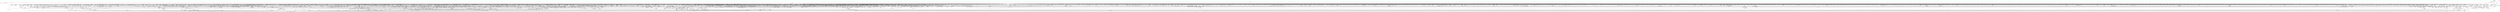 digraph kerncollapsed {
    "__raw_spin_lock_64" [color="black"];
    "space_used" [color="black"];
    "pcpu_chunk_relocate" [color="black"];
    "finish_wait" [color="black"];
    "list_del_4" [color="black"];
    "fpsimd_save_state" [color="black"];
    "mnt_get_writers" [color="black"];
    "__percpu_down_write_trylock" [color="black"];
    "flush_dcache_folio" [color="black"];
    "wb_dirty_limits" [color="black"];
    "Indirect call165" [color="black"];
    "task_clear_jobctl_trapping" [color="black"];
    "pmd_clear_huge" [color="black"];
    "__wake_up_common" [color="black"];
    "Indirect call37" [color="black"];
    "irq_disable" [color="black"];
    "gfp_pfmemalloc_allowed" [color="black"];
    "__cmpxchg_case_mb_32.constprop.0" [color="black"];
    "Indirect call34" [color="black"];
    "Indirect call11" [color="black"];
    "tty_ldisc_open" [color="black"];
    "count_vm_events" [color="black"];
    "prb_reserve" [color="black"];
    "radix_tree_lookup" [color="black"];
    "__nr_to_section" [color="black"];
    "Indirect call187" [color="black"];
    "list_lru_add" [color="black"];
    "raw_spin_rq_unlock_irqrestore" [color="black"];
    "group_balance_cpu" [color="black"];
    "local_bh_disable" [color="black"];
    "__bitmap_and" [color="black"];
    "prep_new_page" [color="black"];
    "init_completion" [color="black"];
    "wb_io_lists_depopulated" [color="black"];
    "folio_total_mapcount" [color="black"];
    "path_get" [color="black"];
    "is_valid_gup_args" [color="black"];
    "split_map_pages" [color="black"];
    "mas_update_gap" [color="black"];
    "wb_update_bandwidth" [color="black"];
    "anon_vma_interval_tree_iter_first" [color="black"];
    "flush_dcache_page" [color="black"];
    "update_misfit_status" [color="black"];
    "Indirect call214" [color="black"];
    "page_vma_mapped_walk_done_1" [color="black"];
    "__printk_cpu_sync_wait" [color="black"];
    "pcpu_post_unmap_tlb_flush" [color="black"];
    "do_raw_spin_lock_97" [color="black"];
    "__mnt_want_write_file" [color="black"];
    "Indirect call137" [color="black"];
    "__ptrace_link" [color="black"];
    "__percpu_add_case_32_13" [color="black"];
    "__raw_spin_unlock_irq_38" [color="black"];
    "percpu_ref_get_many.constprop.0" [color="black"];
    "__kern_my_cpu_offset_74" [color="black"];
    "system_supports_mte" [color="black"];
    "u64_stats_inc" [color="black"];
    "inc_tlb_flush_pending" [color="black"];
    "__raw_spin_unlock_irq_36" [color="black"];
    "do_raw_spin_lock_7" [color="black"];
    "prb_commit" [color="black"];
    "vm_commit_limit" [color="black"];
    "__cmpxchg_case_acq_64" [color="black"];
    "double_rq_lock" [color="black"];
    "dequeue_load_avg" [color="black"];
    "sock_rmem_free" [color="black"];
    "set_next_entity" [color="black"];
    "__xchg_case_mb_64.constprop.0_3" [color="black"];
    "pageblock_skip_persistent" [color="black"];
    "__raw_spin_unlock_irq.constprop.0_1" [color="black"];
    "_copy_from_user_5" [color="black"];
    "__kern_my_cpu_offset_26" [color="black"];
    "do_raw_spin_lock_13" [color="black"];
    "sve_save_state" [color="black"];
    "futex_q_lock" [color="black"];
    "vm_unacct_memory_1" [color="black"];
    "Indirect call26" [color="black"];
    "arch_local_irq_save_8" [color="black"];
    "_atomic_dec_and_lock_irqsave" [color="black"];
    "__raw_spin_unlock_irqrestore_12" [color="black"];
    "find_next_bit.constprop.0_8" [color="black"];
    "Indirect call125" [color="black"];
    "__raw_spin_lock_22" [color="black"];
    "mas_data_end" [color="black"];
    "drain_pages" [color="black"];
    "do_raw_spin_lock_12" [color="black"];
    "__cmpxchg_case_mb_32_2" [color="black"];
    "next_online_pgdat" [color="black"];
    "__irq_disable" [color="black"];
    "folio_not_mapped" [color="black"];
    "Indirect call136" [color="black"];
    "find_lock_task_mm" [color="black"];
    "__raw_spin_unlock_irqrestore_9" [color="black"];
    "__update_load_avg_se" [color="black"];
    "first_zones_zonelist" [color="black"];
    "group_open_release" [color="black"];
    "workingset_activation" [color="black"];
    "Indirect call9" [color="black"];
    "Indirect call198" [color="black"];
    "hlist_del_init_2" [color="black"];
    "arch_local_irq_enable_2" [color="black"];
    "io_poll_remove_entry" [color="black"];
    "count_vm_events_2" [color="black"];
    "set_next_task" [color="black"];
    "nsec_to_clock_t" [color="black"];
    "__anon_vma_interval_tree_augment_rotate" [color="black"];
    "igrab" [color="black"];
    "ttwu_do_activate.constprop.0" [color="black"];
    "__raw_spin_unlock_irqrestore_17" [color="black"];
    "synchronize_rcu.part.0" [color="black"];
    "is_software_node" [color="black"];
    "Indirect call42" [color="black"];
    "cpu_util.constprop.0" [color="black"];
    "mte_destroy_descend.constprop.0" [color="black"];
    "timerqueue_iterate_next" [color="black"];
    "__raw_spin_lock_irqsave.constprop.0_3" [color="black"];
    "count_vm_event_2" [color="black"];
    "futex_cmpxchg_value_locked" [color="black"];
    "hlist_bl_lock" [color="black"];
    "__printk_safe_enter" [color="black"];
    "add_nr_running" [color="black"];
    "do_raw_spin_lock_99" [color="black"];
    "mab_set_b_end" [color="black"];
    "cpumask_next_and" [color="black"];
    "sched_cgroup_fork" [color="black"];
    "read_seqbegin_or_lock" [color="black"];
    "__percpu_add_case_32_2" [color="black"];
    "xas_error.isra.0" [color="black"];
    "rcu_exp_jiffies_till_stall_check" [color="black"];
    "pm_runtime_get_noresume" [color="black"];
    "_mix_pool_bytes" [color="black"];
    "bump_cpu_timer" [color="black"];
    "Indirect call103" [color="black"];
    "do_raw_spin_lock_9" [color="black"];
    "__kern_my_cpu_offset_56" [color="black"];
    "add_wait_queue_exclusive" [color="black"];
    "find_unlink_vmap_area" [color="black"];
    "arm_timer" [color="black"];
    "__msecs_to_jiffies" [color="black"];
    "ptep_clear_flush" [color="black"];
    "allow_write_access" [color="black"];
    "tick_get_device" [color="black"];
    "srcu_read_unlock.constprop.0" [color="black"];
    "invalid_mkclean_vma" [color="black"];
    "Indirect call171" [color="black"];
    "Indirect call121" [color="black"];
    "io_match_task_safe" [color="black"];
    "filemap_release_folio" [color="black"];
    "Indirect call96" [color="black"];
    "kmap_atomic_1" [color="black"];
    "page_ref_inc_3" [color="black"];
    "__zone_watermark_ok" [color="black"];
    "find_next_zero_bit_2" [color="black"];
    "rt_mutex_slowtrylock" [color="black"];
    "arch_local_irq_save" [color="black"];
    "__raw_spin_trylock" [color="black"];
    "__raw_spin_unlock_irq_20" [color="black"];
    "pm_runtime_deactivate_timer" [color="black"];
    "find_alive_thread.isra.0" [color="black"];
    "folio_trylock_2" [color="black"];
    "set_pfnblock_flags_mask" [color="black"];
    "__cmpxchg_case_acq_32.constprop.0_12" [color="black"];
    "__raw_spin_lock_2" [color="black"];
    "cpumask_any_distribute" [color="black"];
    "pcpu_size_to_slot" [color="black"];
    "Indirect call211" [color="black"];
    "anon_vma_interval_tree_pre_update_vma" [color="black"];
    "Indirect call20" [color="black"];
    "pgattr_change_is_safe" [color="black"];
    "percpu_ref_put" [color="black"];
    "clear_buddies.isra.0" [color="black"];
    "__flush_tlb_page_nosync" [color="black"];
    "rcu_inkernel_boot_has_ended" [color="black"];
    "__mod_node_page_state" [color="black"];
    "Indirect call206" [color="black"];
    "Indirect call146" [color="black"];
    "lock_mount_hash" [color="black"];
    "iov_iter_revert" [color="black"];
    "wake_up_bit" [color="black"];
    "test_ti_thread_flag_6" [color="black"];
    "IS_ERR_OR_NULL_3" [color="black"];
    "pcpu_next_md_free_region" [color="black"];
    "xas_load" [color="black"];
    "xas_start" [color="black"];
    "Indirect call51" [color="black"];
    "folio_trylock_4" [color="black"];
    "__kern_my_cpu_offset_50" [color="black"];
    "arch_local_irq_save_3" [color="black"];
    "do_raw_spin_lock_48" [color="black"];
    "move_freepages_block" [color="black"];
    "folio_anon_vma" [color="black"];
    "memset" [color="black"];
    "__raw_spin_lock_irqsave_21" [color="black"];
    "xas_find_marked" [color="black"];
    "Indirect call86" [color="black"];
    "__mnt_drop_write" [color="black"];
    "do_raw_spin_lock_60" [color="black"];
    "Indirect call138" [color="black"];
    "io_wq_exit_start" [color="black"];
    "__raise_softirq_irqoff" [color="black"];
    "data_check_size" [color="black"];
    "Indirect call110" [color="black"];
    "mas_allocated.isra.0" [color="black"];
    "hrtimer_force_reprogram.constprop.0" [color="black"];
    "req_set_fail_4" [color="black"];
    "local_cpu_stop" [color="black"];
    "Indirect call60" [color="black"];
    "__kern_my_cpu_offset_2" [color="black"];
    "rcu_is_cpu_rrupt_from_idle" [color="black"];
    "printk_parse_prefix" [color="black"];
    "rcu_seq_start_1" [color="black"];
    "folio_nr_pages_4" [color="black"];
    "__raw_spin_lock_62" [color="black"];
    "__preempt_count_sub" [color="black"];
    "mas_push_data" [color="black"];
    "tk_clock_read" [color="black"];
    "__raw_spin_unlock_irq_12" [color="black"];
    "arch_local_irq_disable_2" [color="black"];
    "Indirect call178" [color="black"];
    "should_fail_alloc_page" [color="black"];
    "fatal_signal_pending_6" [color="black"];
    "__rt_mutex_futex_trylock" [color="black"];
    "folio_wake_bit" [color="black"];
    "lru_deactivate_file_fn" [color="black"];
    "Indirect call133" [color="black"];
    "__raw_spin_unlock_irqrestore_6" [color="black"];
    "gup_folio_next" [color="black"];
    "Indirect call99" [color="black"];
    "aio_nr_sub" [color="black"];
    "mas_wr_end_piv" [color="black"];
    "slab_want_init_on_free" [color="black"];
    "cpumask_any_and_distribute" [color="black"];
    "sched_clock_noinstr" [color="black"];
    "do_raw_spin_lock_46" [color="black"];
    "rcu_segcblist_accelerate" [color="black"];
    "compact_lock_irqsave" [color="black"];
    "__raw_spin_lock_irqsave_17" [color="black"];
    "posix_cputimers_group_init" [color="black"];
    "vma_is_secretmem" [color="black"];
    "pte_offset_kernel.isra.0" [color="black"];
    "Indirect call128" [color="black"];
    "do_raw_spin_lock_51" [color="black"];
    "ktime_get_coarse_real_ts64" [color="black"];
    "set_tsk_need_resched" [color="black"];
    "convert_prio" [color="black"];
    "Indirect call73" [color="black"];
    "find_next_bit.constprop.0_6" [color="black"];
    "io_timeout_extract" [color="black"];
    "rb_insert_color_cached" [color="black"];
    "cpu_switch_to" [color="black"];
    "strncmp" [color="black"];
    "__raw_spin_lock.constprop.0_2" [color="black"];
    "cpumask_first" [color="black"];
    "stackinfo_on_stack" [color="black"];
    "Indirect call193" [color="black"];
    "__pm_relax" [color="black"];
    "clear_ti_thread_flag_8" [color="black"];
    "__percpu_add_case_64_3" [color="black"];
    "get_state_synchronize_rcu" [color="black"];
    "pm_qos_update_flags" [color="black"];
    "pick_next_pushable_dl_task" [color="black"];
    "find_next_bit_18" [color="black"];
    "mas_walk" [color="black"];
    "strcpy" [color="black"];
    "attach_task" [color="black"];
    "folio_mapping" [color="black"];
    "futex_hb_waiters_dec" [color="black"];
    "mmget" [color="black"];
    "efi_reboot" [color="black"];
    "fprop_fraction_percpu" [color="black"];
    "mas_find" [color="black"];
    "do_raw_spin_lock_1" [color="black"];
    "Indirect call208" [color="black"];
    "Indirect call202" [color="black"];
    "arch_irq_work_raise" [color="black"];
    "Indirect call58" [color="black"];
    "kick_process" [color="black"];
    "__raw_spin_lock_irqsave_25" [color="black"];
    "folio_pfn" [color="black"];
    "find_mergeable_anon_vma" [color="black"];
    "do_raw_spin_lock_32" [color="black"];
    "Indirect call8" [color="black"];
    "irq_work_claim" [color="black"];
    "mas_set_split_parent.isra.0" [color="black"];
    "update_load_avg" [color="black"];
    "override_creds" [color="black"];
    "__bitmap_intersects" [color="black"];
    "blake2s.constprop.0" [color="black"];
    "update_group_capacity" [color="black"];
    "do_raw_spin_lock_23" [color="black"];
    "sched_post_fork" [color="black"];
    "__to_kthread" [color="black"];
    "__raw_spin_lock_irq_17" [color="black"];
    "test_ti_thread_flag_7" [color="black"];
    "free_vmap_area_rb_augment_cb_propagate" [color="black"];
    "__raw_spin_trylock_3" [color="black"];
    "do_raw_spin_lock.constprop.0_6" [color="black"];
    "mas_prev_setup.constprop.0" [color="black"];
    "skb_queue_tail" [color="black"];
    "__raw_spin_lock_28" [color="black"];
    "pmd_offset.isra.0_1" [color="black"];
    "__raw_spin_lock_43" [color="black"];
    "__raw_spin_unlock_irqrestore_38" [color="black"];
    "__raw_spin_lock_49" [color="black"];
    "io_acct_cancel_pending_work" [color="black"];
    "do_raw_spin_lock_41" [color="black"];
    "Indirect call101" [color="black"];
    "do_raw_spin_lock_80" [color="black"];
    "arm64_kernel_unmapped_at_el0_4" [color="black"];
    "folio_mark_dirty" [color="black"];
    "task_active_pid_ns" [color="black"];
    "skb_header_cloned" [color="black"];
    "defer_console_output" [color="black"];
    "post_init_entity_util_avg" [color="black"];
    "mte_thread_switch" [color="black"];
    "set_pageblock_migratetype" [color="black"];
    "need_seqretry" [color="black"];
    "signal_pending_state_2" [color="black"];
    "mas_next_slot" [color="black"];
    "rcu_segcblist_enqueue" [color="black"];
    "pcpu_block_refresh_hint" [color="black"];
    "Indirect call100" [color="black"];
    "__raw_spin_lock_6" [color="black"];
    "do_raw_spin_lock_93" [color="black"];
    "check_preempt_curr_dl" [color="black"];
    "tty_update_time" [color="black"];
    "__kern_my_cpu_offset_47" [color="black"];
    "xas_retry" [color="black"];
    "Indirect call130" [color="black"];
    "Indirect call156" [color="black"];
    "bsearch" [color="black"];
    "Indirect call84" [color="black"];
    "min_deadline_cb_propagate" [color="black"];
    "do_raw_spin_lock_83" [color="black"];
    "update_rt_rq_load_avg" [color="black"];
    "mab_shift_right" [color="black"];
    "hrtimer_try_to_cancel" [color="black"];
    "task_sigpending_1" [color="black"];
    "__mutex_add_waiter" [color="black"];
    "Indirect call38" [color="black"];
    "pud_clear_huge" [color="black"];
    "test_taint" [color="black"];
    "__peernet2id" [color="black"];
    "__wake_up_pollfree" [color="black"];
    "Indirect call45" [color="black"];
    "__dequeue_entity" [color="black"];
    "Indirect call67" [color="black"];
    "strcspn" [color="black"];
    "task_call_func" [color="black"];
    "mte_parent_slot" [color="black"];
    "__kern_my_cpu_offset_78" [color="black"];
    "pcpu_free_area.isra.0" [color="black"];
    "blake2s_compress" [color="black"];
    "lock_timer_base" [color="black"];
    "access_ok_10" [color="black"];
    "mas_adopt_children.isra.0" [color="black"];
    "need_active_balance" [color="black"];
    "cpu_online_1" [color="black"];
    "__raw_spin_lock_irqsave_22" [color="black"];
    "mas_wr_walk" [color="black"];
    "global_dirtyable_memory" [color="black"];
    "__cmpwait_case_32_1" [color="black"];
    "queued_write_lock_slowpath" [color="black"];
    "mod_node_page_state" [color="black"];
    "page_mapping" [color="black"];
    "__fsnotify_recalc_mask" [color="black"];
    "sve_state_size" [color="black"];
    "get_mm_exe_file" [color="black"];
    "get_file.isra.0" [color="black"];
    "radix_tree_load_root" [color="black"];
    "compound_order_2" [color="black"];
    "__raw_spin_unlock_irq_6" [color="black"];
    "skb_zcopy" [color="black"];
    "set_cpu_online" [color="black"];
    "find_task_by_vpid" [color="black"];
    "signal_pending" [color="black"];
    "__percpu_add_case_64.constprop.0_3" [color="black"];
    "test_ti_thread_flag_4" [color="black"];
    "mas_leaf_max_gap" [color="black"];
    "wb_io_lists_populated" [color="black"];
    "set_secondary_fwnode" [color="black"];
    "rcu_segcblist_move_seglen" [color="black"];
    "irqd_irq_disabled.isra.0" [color="black"];
    "rcu_segcblist_advance" [color="black"];
    "compound_order_1" [color="black"];
    "__kern_my_cpu_offset_53" [color="black"];
    "clear_ti_thread_flag_1" [color="black"];
    "clear_inode" [color="black"];
    "__set_close_on_exec.isra.0" [color="black"];
    "ma_data_end" [color="black"];
    "__raw_write_lock_irq" [color="black"];
    "__raw_spin_unlock_irqrestore_5" [color="black"];
    "pid_nr_ns" [color="black"];
    "__cmpxchg_case_acq_32.constprop.0_17" [color="black"];
    "get_work_pwq" [color="black"];
    "clear_ti_thread_flag_4" [color="black"];
    "Indirect call179" [color="black"];
    "__raw_spin_lock_irq_11" [color="black"];
    "clear_ti_thread_flag" [color="black"];
    "__cmpxchg_case_mb_32_13" [color="black"];
    "audit_comparator" [color="black"];
    "folio_unlock" [color="black"];
    "task_clear_jobctl_pending" [color="black"];
    "show_mem_node_skip" [color="black"];
    "folio_nr_pages_3" [color="black"];
    "raw_spin_rq_unlock" [color="black"];
    "rcu_segcblist_extract_done_cbs" [color="black"];
    "copy_page" [color="black"];
    "__percpu_add_case_32_20" [color="black"];
    "mas_prev_range" [color="black"];
    "fpsimd_thread_switch" [color="black"];
    "__kern_my_cpu_offset_133" [color="black"];
    "lru_lazyfree_fn" [color="black"];
    "generic_exec_single" [color="black"];
    "Indirect call57" [color="black"];
    "cpudl_find" [color="black"];
    "rcu_poll_gp_seq_start_unlocked" [color="black"];
    "____core____" [color="kernel"];
    "io_poll_add_hash" [color="black"];
    "__dev_pm_qos_resume_latency" [color="black"];
    "Indirect call2" [color="black"];
    "do_raw_spin_lock_61" [color="black"];
    "workingset_eviction" [color="black"];
    "lowest_in_progress" [color="black"];
    "task_fits_cpu" [color="black"];
    "cpu_timer_task_rcu" [color="black"];
    "add_wait_queue" [color="black"];
    "__raw_spin_lock_16" [color="black"];
    "__raw_spin_lock_20" [color="black"];
    "__anon_vma_interval_tree_subtree_search" [color="black"];
    "__raw_spin_unlock_irqrestore_3" [color="black"];
    "xas_set_mark" [color="black"];
    "Indirect call194" [color="black"];
    "arch_local_irq_save_4" [color="black"];
    "io_schedule_prepare" [color="black"];
    "Indirect call63" [color="black"];
    "__set_task_comm" [color="black"];
    "cpu_online_3" [color="black"];
    "wake_all_kswapds" [color="black"];
    "__cmpxchg_case_acq_64_1" [color="black"];
    "signalfd_cleanup" [color="black"];
    "ktime_get" [color="black"];
    "rwsem_set_nonspinnable" [color="black"];
    "Indirect call186" [color="black"];
    "get_arm64_ftr_reg" [color="black"];
    "__kern_my_cpu_offset_55" [color="black"];
    "copy_thread" [color="black"];
    "kernfs_name_hash" [color="black"];
    "lockref_get_not_zero" [color="black"];
    "xas_find_conflict" [color="black"];
    "Indirect call167" [color="black"];
    "do_raw_spin_lock_24" [color="black"];
    "__xchg_case_mb_64.constprop.0_2" [color="black"];
    "futex_hash" [color="black"];
    "__kern_my_cpu_offset_76" [color="black"];
    "task_rq_lock" [color="black"];
    "first_online_pgdat" [color="black"];
    "Indirect call52" [color="black"];
    "__raw_spin_unlock_irq_35" [color="black"];
    "can_migrate_task" [color="black"];
    "do_raw_spin_lock_47" [color="black"];
    "move_queued_task.constprop.0" [color="black"];
    "kmap_local_page" [color="black"];
    "folio_nr_pages_2" [color="black"];
    "eth_type_vlan" [color="black"];
    "lru_note_cost" [color="black"];
    "find_next_bit.constprop.0_11" [color="black"];
    "__raw_spin_lock_irqsave_3" [color="black"];
    "find_suitable_fallback" [color="black"];
    "__count_vm_events" [color="black"];
    "proto_memory_pcpu_drain" [color="black"];
    "__cmpxchg_case_64.isra.0" [color="black"];
    "__bpf_free_used_maps" [color="black"];
    "clear_siginfo" [color="black"];
    "find_next_bit_11" [color="black"];
    "fetch_robust_entry" [color="black"];
    "__raw_spin_lock_irqsave" [color="black"];
    "__bitmap_weight" [color="black"];
    "folio_nr_pages_1" [color="black"];
    "__sk_mem_reduce_allocated" [color="black"];
    "fragmentation_index" [color="black"];
    "skb_tailroom_1" [color="black"];
    "skb_headers_offset_update" [color="black"];
    "do_raw_spin_lock_38" [color="black"];
    "rb_prev" [color="black"];
    "Indirect call113" [color="black"];
    "posix_cpu_timers_exit_group" [color="black"];
    "__wb_writeout_add" [color="black"];
    "__raw_spin_unlock_irqrestore.constprop.0_1" [color="black"];
    "Indirect call55" [color="black"];
    "do_softirq_own_stack" [color="black"];
    "do_raw_spin_lock_58" [color="black"];
    "system_supports_mte_1" [color="black"];
    "sk_error_report" [color="black"];
    "do_raw_spin_lock_69" [color="black"];
    "Indirect call77" [color="black"];
    "mas_set_height" [color="black"];
    "__rpm_get_callback" [color="black"];
    "arch_local_irq_save_7" [color="black"];
    "mas_wr_walk_descend" [color="black"];
    "Indirect call13" [color="black"];
    "irqd_set.isra.0_1" [color="black"];
    "__cmpxchg_case_acq_32.constprop.0_20" [color="black"];
    "test_ti_thread_flag_19" [color="black"];
    "rcu_dynticks_snap" [color="black"];
    "__percpu_add_return_case_32_1" [color="black"];
    "has_managed_dma" [color="black"];
    "__percpu_add_case_64.constprop.0_1" [color="black"];
    "copy_highpage" [color="black"];
    "do_raw_spin_lock_50" [color="black"];
    "__kern_my_cpu_offset_80" [color="black"];
    "io_acct_run_queue" [color="black"];
    "d_find_alias" [color="black"];
    "netlink_lock_table" [color="black"];
    "compaction_free" [color="black"];
    "rt_mutex_proxy_unlock" [color="black"];
    "__arm64_sys_io_pgetevents" [color="black"];
    "Indirect call148" [color="black"];
    "__cmpxchg_case_acq_32.constprop.0_10" [color="black"];
    "mte_update_sctlr_user" [color="black"];
    "__siphash_unaligned" [color="black"];
    "cd_forget" [color="black"];
    "do_raw_spin_lock_42" [color="black"];
    "unlock_mount_hash" [color="black"];
    "access_ok_16" [color="black"];
    "_find_first_and_bit" [color="black"];
    "__raw_spin_lock_irqsave.constprop.0_9" [color="black"];
    "prep_compound_page" [color="black"];
    "prb_first_valid_seq" [color="black"];
    "do_raw_spin_lock_28" [color="black"];
    "pte_mkdirty" [color="black"];
    "mutex_spin_on_owner" [color="black"];
    "io_wq_cancel_pending_work" [color="black"];
    "__raw_spin_lock_3" [color="black"];
    "__dev_fwnode" [color="black"];
    "Indirect call117" [color="black"];
    "init_timer_key" [color="black"];
    "__skb_flow_get_ports" [color="black"];
    "__kern_my_cpu_offset_23" [color="black"];
    "blake2s_final" [color="black"];
    "security_task_getsecid_obj" [color="black"];
    "Indirect call91" [color="black"];
    "io_is_timeout_noseq" [color="black"];
    "get_task_exe_file" [color="black"];
    "device_pm_check_callbacks" [color="black"];
    "xas_set_order.part.0" [color="black"];
    "Indirect call134" [color="black"];
    "do_raw_spin_lock_45" [color="black"];
    "pagetable_pte_dtor" [color="black"];
    "try_to_unmap_flush" [color="black"];
    "io_wq_work_match_item" [color="black"];
    "clear_ti_thread_flag_5" [color="black"];
    "kernel_init_pages" [color="black"];
    "auditd_test_task" [color="black"];
    "mapping_unmap_writable" [color="black"];
    "io_should_retry_thread" [color="black"];
    "do_io_getevents" [color="black"];
    "__remove_shared_vm_struct.constprop.0" [color="black"];
    "Indirect call69" [color="black"];
    "mm_counter_file" [color="black"];
    "Indirect call135" [color="black"];
    "Indirect call143" [color="black"];
    "__add_wait_queue" [color="black"];
    "do_raw_spin_lock_30" [color="black"];
    "change_page_range" [color="black"];
    "cpumask_intersects.constprop.0_1" [color="black"];
    "__wake_up_bit" [color="black"];
    "__xchg_case_acq_64.isra.0" [color="black"];
    "pte_to_swp_entry" [color="black"];
    "fsnotify_compare_groups" [color="black"];
    "irq_enable" [color="black"];
    "do_raw_spin_lock_27" [color="black"];
    "kmalloc_slab" [color="black"];
    "down_read_trylock" [color="black"];
    "crng_make_state" [color="black"];
    "__dev_put.part.0" [color="black"];
    "zone_watermark_ok_safe" [color="black"];
    "__percpu_add_case_32_1" [color="black"];
    "drain_pages_zone" [color="black"];
    "__raw_spin_unlock_irq_19" [color="black"];
    "sve_get_vl" [color="black"];
    "__raw_write_lock_irq.constprop.0" [color="black"];
    "__list_del_entry" [color="black"];
    "bit_waitqueue" [color="black"];
    "update_newidle_cost" [color="black"];
    "tlb_remove_table_sync_one" [color="black"];
    "sub_rq_bw.isra.0" [color="black"];
    "pmd_offset.isra.0" [color="black"];
    "print_tainted" [color="black"];
    "__raw_spin_lock_irq_7" [color="black"];
    "Indirect call23" [color="black"];
    "__xchg_case_64.constprop.0" [color="black"];
    "xas_error.isra.0_1" [color="black"];
    "__folio_cancel_dirty" [color="black"];
    "Indirect call25" [color="black"];
    "idr_find" [color="black"];
    "mas_put_in_tree" [color="black"];
    "csum_partial_ext" [color="black"];
    "__posix_timers_find" [color="black"];
    "pfn_valid_1" [color="black"];
    "_atomic_dec_and_lock" [color="black"];
    "rcu_seq_set_state" [color="black"];
    "__wb_calc_thresh" [color="black"];
    "compaction_defer_reset" [color="black"];
    "find_next_bit.constprop.0_14" [color="black"];
    "attach_pid" [color="black"];
    "console_srcu_read_lock" [color="black"];
    "do_raw_spin_lock_29" [color="black"];
    "memcg_charge_kernel_stack.part.0" [color="black"];
    "sched_ttwu_pending" [color="black"];
    "Indirect call127" [color="black"];
    "vma_address" [color="black"];
    "xa_err" [color="black"];
    "Indirect call210" [color="black"];
    "timer_base.isra.0" [color="black"];
    "pi_state_update_owner" [color="black"];
    "se_weight.isra.0" [color="black"];
    "folio_evictable_1" [color="black"];
    "__task_pid_nr_ns" [color="black"];
    "task_join_group_stop" [color="black"];
    "Indirect call107" [color="black"];
    "io_wq_hash_work" [color="black"];
    "__pi_memcmp" [color="black"];
    "timer_delete" [color="black"];
    "Indirect call183" [color="black"];
    "__raw_spin_unlock_irqrestore_33" [color="black"];
    "skb_pfmemalloc" [color="black"];
    "__raw_spin_lock_irqsave_34" [color="black"];
    "tcp_get_info_chrono_stats" [color="black"];
    "__finish_swait" [color="black"];
    "__raw_spin_unlock_irqrestore_31" [color="black"];
    "__skb_dequeue_3" [color="black"];
    "__cmpwait_case_32_2" [color="black"];
    "rcu_start_this_gp" [color="black"];
    "get_arm64_ftr_reg_nowarn" [color="black"];
    "task_work_cancel_match" [color="black"];
    "split_page" [color="black"];
    "access_ok_2" [color="black"];
    "mutex_is_locked" [color="black"];
    "cpumask_and.isra.0_1" [color="black"];
    "rcu_poll_gp_seq_end" [color="black"];
    "do_raw_spin_lock_26" [color="black"];
    "hlist_del_init_4" [color="black"];
    "__raw_spin_lock_27" [color="black"];
    "hrtimer_start_range_ns" [color="black"];
    "freezing" [color="black"];
    "__timer_delete" [color="black"];
    "lru_add_fn" [color="black"];
    "get_file_2" [color="black"];
    "skb_zcopy_downgrade_managed" [color="black"];
    "node_page_state_add" [color="black"];
    "__raw_spin_lock_irqsave_1" [color="black"];
    "plist_add" [color="black"];
    "do_raw_spin_lock_18" [color="black"];
    "ma_dead_node" [color="black"];
    "klist_node_attached" [color="black"];
    "__raw_spin_lock_52" [color="black"];
    "Indirect call119" [color="black"];
    "__raw_spin_lock_irqsave.constprop.0_8" [color="black"];
    "__cmpxchg_case_rel_32" [color="black"];
    "put_dec_full8" [color="black"];
    "__kern_my_cpu_offset_91" [color="black"];
    "hrtimer_start_expires" [color="black"];
    "set_task_cpu" [color="black"];
    "search_cmp_ftr_reg" [color="black"];
    "audit_mark_compare" [color="black"];
    "pcpu_chunk_refresh_hint" [color="black"];
    "Indirect call16" [color="black"];
    "check_class_changed" [color="black"];
    "Indirect call35" [color="black"];
    "dl_bw_cpus" [color="black"];
    "activate_task" [color="black"];
    "Indirect call209" [color="black"];
    "tty_audit_fork" [color="black"];
    "rcu_cblist_dequeue" [color="black"];
    "account_pipe_buffers" [color="black"];
    "__raw_spin_lock_irqsave.constprop.0_2" [color="black"];
    "__wake_up_klogd.part.0" [color="black"];
    "task_curr" [color="black"];
    "mas_max_gap" [color="black"];
    "check_and_switch_context" [color="black"];
    "Indirect call48" [color="black"];
    "do_raw_spin_lock_33" [color="black"];
    "anon_vma_interval_tree_iter_next" [color="black"];
    "osq_lock" [color="black"];
    "percpu_ref_noop_confirm_switch" [color="black"];
    "siginfo_layout" [color="black"];
    "access_ok_12" [color="black"];
    "dev_to_swnode" [color="black"];
    "plist_del" [color="black"];
    "find_next_bit_13" [color="black"];
    "timekeeping_get_ns" [color="black"];
    "Indirect call111" [color="black"];
    "ihold" [color="black"];
    "mas_rewalk_if_dead" [color="black"];
    "local_bh_enable" [color="black"];
    "find_next_bit_7" [color="black"];
    "is_rlimit_overlimit" [color="black"];
    "__irq_domain_activate_irq" [color="black"];
    "__kern_my_cpu_offset_67" [color="black"];
    "tk_xtime.constprop.0" [color="black"];
    "to_kthread" [color="black"];
    "cpu_online_2" [color="black"];
    "copy_user_highpage" [color="black"];
    "folio_trylock" [color="black"];
    "__raw_spin_unlock_irqrestore_37" [color="black"];
    "tty_ldisc_close" [color="black"];
    "flush_tlb_batched_pending" [color="black"];
    "dev_bus_name" [color="black"];
    "prepend_char" [color="black"];
    "data_alloc" [color="black"];
    "__radix_tree_lookup" [color="black"];
    "req_set_fail_3" [color="black"];
    "add_timer" [color="black"];
    "hlist_bl_unlock" [color="black"];
    "mas_wr_walk_index.isra.0" [color="black"];
    "audit_uid_comparator" [color="black"];
    "__raw_spin_unlock_irqrestore_21" [color="black"];
    "prepend" [color="black"];
    "arch_stack_walk" [color="black"];
    "list_move_tail" [color="black"];
    "__kern_my_cpu_offset_38" [color="black"];
    "Indirect call18" [color="black"];
    "__raw_spin_unlock_irqrestore_18" [color="black"];
    "is_zero_page" [color="black"];
    "sock_inuse_add" [color="black"];
    "Indirect call12" [color="black"];
    "__raw_spin_lock_irqsave_32" [color="black"];
    "device_match_devt" [color="black"];
    "__sk_mem_reclaim" [color="black"];
    "simple_xattr_space" [color="black"];
    "__list_del_entry_1" [color="black"];
    "vma_interval_tree_augment_rotate" [color="black"];
    "task_will_free_mem" [color="black"];
    "can_set_direct_map" [color="black"];
    "d_shrink_del" [color="black"];
    "__raw_spin_lock_irq_23" [color="black"];
    "sk_memory_allocated_sub" [color="black"];
    "arch_teardown_dma_ops" [color="black"];
    "fpsimd_save" [color="black"];
    "__raw_spin_unlock_irqrestore_24" [color="black"];
    "Indirect call160" [color="black"];
    "__raw_spin_unlock_irqrestore_10" [color="black"];
    "find_next_bit.constprop.0_5" [color="black"];
    "device_links_read_lock" [color="black"];
    "gup_signal_pending" [color="black"];
    "__mod_zone_page_state" [color="black"];
    "__cmpxchg_case_acq_32.constprop.0_14" [color="black"];
    "clear_ti_thread_flag_6" [color="black"];
    "security_d_instantiate" [color="black"];
    "set_swapper_pgd" [color="black"];
    "__sw_hweight64" [color="black"];
    "tty_port_kopened" [color="black"];
    "io_poll_remove_entries" [color="black"];
    "Indirect call81" [color="black"];
    "folio_order" [color="black"];
    "tsk_fork_get_node" [color="black"];
    "__put_unused_fd" [color="black"];
    "rb_erase_cached.isra.0" [color="black"];
    "errseq_sample" [color="black"];
    "arch_local_irq_restore_2" [color="black"];
    "mod_zone_state" [color="black"];
    "this_cpu_has_cap.part.0" [color="black"];
    "arch_local_irq_save_2" [color="black"];
    "mte_zero_clear_page_tags" [color="black"];
    "do_raw_spin_lock_87" [color="black"];
    "wakeup_kcompactd" [color="black"];
    "arch_local_irq_restore_3" [color="black"];
    "drain_local_pages" [color="black"];
    "cpumask_weight" [color="black"];
    "__dl_sub" [color="black"];
    "mab_mas_cp" [color="black"];
    "__raw_spin_lock_irq_21" [color="black"];
    "__init_swait_queue_head" [color="black"];
    "num_other_online_cpus" [color="black"];
    "do_raw_spin_lock_5" [color="black"];
    "__tlb_reset_range" [color="black"];
    "fsnotify_grab_connector" [color="black"];
    "node_tag_clear" [color="black"];
    "cpu_online" [color="black"];
    "Indirect call184" [color="black"];
    "__raw_spin_unlock_irq_3" [color="black"];
    "user_disable_single_step" [color="black"];
    "pagefault_enable" [color="black"];
    "__raw_spin_lock_4" [color="black"];
    "rcu_exp_need_qs" [color="black"];
    "do_raw_spin_lock_57" [color="black"];
    "__reset_isolation_pfn" [color="black"];
    "__bitmap_clear" [color="black"];
    "test_ti_thread_flag_22" [color="black"];
    "__raw_spin_lock_irq" [color="black"];
    "test_ti_thread_flag_10" [color="black"];
    "mas_next_range" [color="black"];
    "mas_split_final_node.isra.0" [color="black"];
    "__cmpxchg_case_acq_32_1" [color="black"];
    "io_poll_mark_cancelled" [color="black"];
    "__raw_spin_unlock_irqrestore_11" [color="black"];
    "__irq_can_set_affinity" [color="black"];
    "cpumask_subset" [color="black"];
    "dl_rq_of_se" [color="black"];
    "__mnt_drop_write_file" [color="black"];
    "chacha_block_generic" [color="black"];
    "__bitmap_equal" [color="black"];
    "__update_gt_cputime" [color="black"];
    "PageMovable" [color="black"];
    "__count_vm_events_1" [color="black"];
    "enqueue_task" [color="black"];
    "__kern_my_cpu_offset_62" [color="black"];
    "__futex_queue" [color="black"];
    "next_mnt" [color="black"];
    "vma_interval_tree_iter_first" [color="black"];
    "Indirect call144" [color="black"];
    "percpu_counter_dec" [color="black"];
    "__raw_spin_lock_irqsave_5" [color="black"];
    "smp_call_function_many_cond" [color="black"];
    "__cmpxchg_case_acq_32.constprop.0_9" [color="black"];
    "fsnotify_detach_connector_from_object" [color="black"];
    "prepare_to_wait" [color="black"];
    "kmsg_dump" [color="black"];
    "unreserve_highatomic_pageblock" [color="black"];
    "mask_irq" [color="black"];
    "mod_timer" [color="black"];
    "do_raw_spin_lock_73" [color="black"];
    "sibling_imbalance.isra.0" [color="black"];
    "do_raw_spin_lock_65" [color="black"];
    "test_tsk_need_resched" [color="black"];
    "del_page_from_free_list" [color="black"];
    "__hrtimer_next_event_base.constprop.0" [color="black"];
    "pid_task" [color="black"];
    "do_raw_spin_lock_14" [color="black"];
    "call_function_single_prep_ipi" [color="black"];
    "__raw_spin_trylock_4" [color="black"];
    "task_pid_vnr" [color="black"];
    "do_raw_spin_lock_116" [color="black"];
    "__mod_timer" [color="black"];
    "fatal_signal_pending" [color="black"];
    "find_next_bit_6" [color="black"];
    "__irq_startup" [color="black"];
    "set_tlb_ubc_flush_pending" [color="black"];
    "get_sd_balance_interval" [color="black"];
    "pm_runtime_put_noidle_2" [color="black"];
    "kmem_valid_obj" [color="black"];
    "__kern_my_cpu_offset_25" [color="black"];
    "io_req_defer_failed" [color="black"];
    "do_raw_spin_lock_67" [color="black"];
    "_find_next_bit" [color="black"];
    "recalc_sigpending_tsk" [color="black"];
    "notifier_call_chain" [color="black"];
    "__raw_spin_lock_24" [color="black"];
    "__audit_uring_entry" [color="black"];
    "folio_test_uptodate" [color="black"];
    "get_pwq" [color="black"];
    "mte_set_pivot" [color="black"];
    "get_cred_1" [color="black"];
    "__raw_spin_lock_42" [color="black"];
    "list_del_init_5" [color="black"];
    "percpu_ref_put_many.constprop.0_1" [color="black"];
    "pagefault_enable_1" [color="black"];
    "mnt_set_mountpoint" [color="black"];
    "new_context" [color="black"];
    "find_vma" [color="black"];
    "_find_next_or_bit" [color="black"];
    "rwsem_spin_on_owner" [color="black"];
    "task_ppid_nr" [color="black"];
    "prb_read_valid" [color="black"];
    "Indirect call154" [color="black"];
    "put_ldops.constprop.0" [color="black"];
    "find_next_and_bit" [color="black"];
    "__raw_spin_lock_5" [color="black"];
    "__cmpxchg_case_mb_32_6" [color="black"];
    "__lock_parent" [color="black"];
    "Indirect call61" [color="black"];
    "qdisc_qstats_cpu_backlog_dec" [color="black"];
    "virt_to_head_page.isra.0" [color="black"];
    "__kern_my_cpu_offset_4" [color="black"];
    "console_is_usable" [color="black"];
    "pcpu_unit_page_offset" [color="black"];
    "Indirect call0" [color="black"];
    "do_raw_spin_lock_88" [color="black"];
    "pcpu_block_update_hint_alloc" [color="black"];
    "__do_set_cpus_allowed" [color="black"];
    "__kern_my_cpu_offset_51" [color="black"];
    "__raw_spin_lock_irq_41" [color="black"];
    "xa_load" [color="black"];
    "__try_to_del_timer_sync" [color="black"];
    "__isolate_free_page" [color="black"];
    "inode_maybe_inc_iversion" [color="black"];
    "flush_tlb_mm_1" [color="black"];
    "_prb_read_valid" [color="black"];
    "Indirect call79" [color="black"];
    "vma_last_pgoff" [color="black"];
    "fsnotify_first_mark" [color="black"];
    "Indirect call149" [color="black"];
    "pvm_find_va_enclose_addr" [color="black"];
    "__raw_spin_lock" [color="black"];
    "__raw_spin_lock_irq_43" [color="black"];
    "number" [color="black"];
    "mas_wr_store_setup" [color="black"];
    "io_run_local_work_continue" [color="black"];
    "__flush_tlb_kernel_pgtable" [color="black"];
    "memblock_search" [color="black"];
    "arch_local_irq_save_5" [color="black"];
    "___d_drop" [color="black"];
    "__percpu_add_case_64_4" [color="black"];
    "_raw_spin_rq_lock_irqsave" [color="black"];
    "radix_tree_tag_get" [color="black"];
    "task_participate_group_stop" [color="black"];
    "tick_get_broadcast_mask" [color="black"];
    "__cmpxchg_case_acq_32.constprop.0_19" [color="black"];
    "__cmpxchg_case_acq_32.constprop.0_6" [color="black"];
    "lock_parent" [color="black"];
    "hrtimer_reprogram.constprop.0" [color="black"];
    "set_ptes.constprop.0.isra.0_1" [color="black"];
    "virt_to_slab" [color="black"];
    "active_load_balance_cpu_stop" [color="black"];
    "internal_add_timer" [color="black"];
    "pfn_is_map_memory" [color="black"];
    "folio_activate_fn" [color="black"];
    "__d_instantiate" [color="black"];
    "__raw_spin_lock_irq_34" [color="black"];
    "membarrier_update_current_mm" [color="black"];
    "Indirect call207" [color="black"];
    "do_raw_spin_lock_64" [color="black"];
    "timer_wait_running" [color="black"];
    "get_page" [color="black"];
    "security_sock_rcv_skb" [color="black"];
    "skb_zcopy_clear" [color="black"];
    "Indirect call22" [color="black"];
    "find_next_bit_8" [color="black"];
    "net_eq_idr" [color="black"];
    "timer_reduce" [color="black"];
    "__kern_my_cpu_offset_61" [color="black"];
    "_find_first_zero_bit" [color="black"];
    "Indirect call43" [color="black"];
    "kernfs_get" [color="black"];
    "Indirect call64" [color="black"];
    "__lock_task_sighand" [color="black"];
    "__flow_hash_from_keys" [color="black"];
    "dev_nit_active" [color="black"];
    "ktime_get_with_offset" [color="black"];
    "smp_call_function_many" [color="black"];
    "__mutex_trylock" [color="black"];
    "__prepare_to_swait" [color="black"];
    "mnt_dec_writers" [color="black"];
    "vma_interval_tree_remove" [color="black"];
    "kthread_data" [color="black"];
    "Indirect call192" [color="black"];
    "get_work_pool" [color="black"];
    "task_pid_vnr_1" [color="black"];
    "ktime_get_mono_fast_ns" [color="black"];
    "is_subdir" [color="black"];
    "no_page_table" [color="black"];
    "__raw_spin_lock_46" [color="black"];
    "inode_lru_list_del" [color="black"];
    "io_wq_worker_running" [color="black"];
    "__raw_write_lock.constprop.0_1" [color="black"];
    "rcu_seq_snap" [color="black"];
    "prepare_to_swait_event" [color="black"];
    "xas_not_node" [color="black"];
    "__raw_spin_lock_32" [color="black"];
    "__cmpxchg_case_mb_64_2" [color="black"];
    "do_softirq" [color="black"];
    "count_vm_event_1" [color="black"];
    "__cmpxchg_case_acq_32.constprop.0_16" [color="black"];
    "Indirect call170" [color="black"];
    "Indirect call161" [color="black"];
    "rcu_gp_is_normal" [color="black"];
    "tlb_gather_mmu" [color="black"];
    "arch_send_call_function_single_ipi" [color="black"];
    "__raw_spin_lock_irq.constprop.0_2" [color="black"];
    "retain_dentry" [color="black"];
    "__raw_spin_unlock_irqrestore" [color="black"];
    "mntget" [color="black"];
    "add_timer_on" [color="black"];
    "hrtimer_cancel" [color="black"];
    "find_next_zero_bit_1" [color="black"];
    "__cmpxchg_case_acq_32.constprop.0_4" [color="black"];
    "page_move_anon_rmap" [color="black"];
    "do_raw_spin_lock_34" [color="black"];
    "is_migration_entry" [color="black"];
    "timer_delete_sync" [color="black"];
    "free_vmap_area_rb_augment_cb_rotate" [color="black"];
    "Indirect call46" [color="black"];
    "Indirect call14" [color="black"];
    "Indirect call21" [color="black"];
    "__cmpxchg_case_acq_32.constprop.0_21" [color="black"];
    "anon_vma_interval_tree_insert" [color="black"];
    "__wait_on_bit" [color="black"];
    "io_put_kbuf_comp.isra.0" [color="black"];
    "__xa_clear_mark" [color="black"];
    "_find_next_zero_bit" [color="black"];
    "clear_bit_unlock.constprop.0" [color="black"];
    "dl_task_is_earliest_deadline" [color="black"];
    "__kern_my_cpu_offset_71" [color="black"];
    "skb_header_pointer_2" [color="black"];
    "__raw_spin_unlock_irq_11" [color="black"];
    "__dl_clear_params" [color="black"];
    "rcu_gpnum_ovf" [color="black"];
    "__cmpxchg_case_mb_64_6" [color="black"];
    "workingset_update_node" [color="black"];
    "rcu_segcblist_add_len" [color="black"];
    "folio_add_new_anon_rmap" [color="black"];
    "__kern_my_cpu_offset_27" [color="black"];
    "remove_nodes.constprop.0" [color="black"];
    "access_ok_39" [color="black"];
    "do_raw_spin_lock_117" [color="black"];
    "rcu_segcblist_ready_cbs" [color="black"];
    "enqueue_pushable_dl_task" [color="black"];
    "__wake_up_parent" [color="black"];
    "sched_clock_cpu" [color="black"];
    "Indirect call1" [color="black"];
    "__raw_read_unlock.constprop.0_2" [color="black"];
    "replace_mark_chunk" [color="black"];
    "get_next_ino" [color="black"];
    "__efistub_caches_clean_inval_pou" [color="black"];
    "Indirect call97" [color="black"];
    "__raw_spin_lock_30" [color="black"];
    "__raw_spin_lock_irqsave_12" [color="black"];
    "Indirect call33" [color="black"];
    "do_raw_spin_lock_44" [color="black"];
    "rcu_segcblist_pend_cbs" [color="black"];
    "__fswab32_10" [color="black"];
    "Indirect call59" [color="black"];
    "__raw_spin_lock_irq_25" [color="black"];
    "extract_entropy.constprop.0" [color="black"];
    "down_trylock" [color="black"];
    "fast_dput" [color="black"];
    "prepare_to_wait_event" [color="black"];
    "Indirect call24" [color="black"];
    "vmalloc_to_page" [color="black"];
    "rwsem_set_reader_owned" [color="black"];
    "__kmem_obj_info" [color="black"];
    "release_thread" [color="black"];
    "wb_stat_mod" [color="black"];
    "rseq_migrate" [color="black"];
    "Indirect call189" [color="black"];
    "cleanup_timerqueue" [color="black"];
    "prb_final_commit" [color="black"];
    "arch_local_irq_save_1" [color="black"];
    "__raw_spin_trylock_1" [color="black"];
    "mas_mab_cp" [color="black"];
    "Indirect call3" [color="black"];
    "__rb_insert_augmented" [color="black"];
    "_compound_head_7" [color="black"];
    "set_current_blocked" [color="black"];
    "Indirect call71" [color="black"];
    "page_vma_mapped_walk_done" [color="black"];
    "__skb_set_length_1" [color="black"];
    "__percpu_add_case_64_1" [color="black"];
    "__raw_spin_lock_irqsave_29" [color="black"];
    "__rt_mutex_slowtrylock" [color="black"];
    "resched_curr" [color="black"];
    "check_vma_flags" [color="black"];
    "addr_to_vb_xa" [color="black"];
    "test_ti_thread_flag_18" [color="black"];
    "tlb_gather_mmu_fullmm" [color="black"];
    "do_raw_spin_lock_85" [color="black"];
    "__cmpxchg_case_acq_32.constprop.0_18" [color="black"];
    "__raw_spin_unlock_irq_28" [color="black"];
    "__raw_write_unlock_irq_4" [color="black"];
    "find_next_bit.constprop.0_1" [color="black"];
    "tty_termios_baud_rate" [color="black"];
    "skb_frag_ref" [color="black"];
    "__raw_spin_lock.constprop.0_1" [color="black"];
    "mas_next" [color="black"];
    "purge_fragmented_block" [color="black"];
    "Indirect call66" [color="black"];
    "__raw_spin_unlock_irq_45" [color="black"];
    "signal_pending_state_1" [color="black"];
    "cpumask_next.constprop.0" [color="black"];
    "read_events" [color="black"];
    "io_poll_can_finish_inline.isra.0" [color="black"];
    "__wake_up_common_lock" [color="black"];
    "mas_start" [color="black"];
    "__kern_my_cpu_offset_21" [color="black"];
    "fatal_signal_pending_3" [color="black"];
    "tick_get_wakeup_device" [color="black"];
    "xas_find" [color="black"];
    "skb_tailroom" [color="black"];
    "__hlist_del" [color="black"];
    "__arch_copy_from_user" [color="black"];
    "__pi_strcmp" [color="black"];
    "pgdat_balanced" [color="black"];
    "__cmpxchg_case_acq_32.constprop.0_8" [color="black"];
    "update_dl_migration" [color="black"];
    "blake2s_update" [color="black"];
    "kmalloc_size_roundup" [color="black"];
    "Indirect call5" [color="black"];
    "raw_spin_rq_lock_1" [color="black"];
    "find_next_bit.constprop.0_21" [color="black"];
    "do_raw_spin_lock_3" [color="black"];
    "Indirect call166" [color="black"];
    "rcu_poll_gp_seq_end_unlocked" [color="black"];
    "__raw_spin_lock_irq_18" [color="black"];
    "do_raw_spin_lock_8" [color="black"];
    "security_audit_rule_match" [color="black"];
    "io_cqring_wake" [color="black"];
    "Indirect call31" [color="black"];
    "__acct_reclaim_writeback" [color="black"];
    "queued_spin_lock_slowpath" [color="black"];
    "__wake_up" [color="black"];
    "do_raw_spin_lock_63" [color="black"];
    "__cmpxchg_case_acq_32.constprop.0" [color="black"];
    "folio_account_cleaned" [color="black"];
    "fsnotify_handle_inode_event.isra.0" [color="black"];
    "pm_ops_is_empty" [color="black"];
    "__printk_cpu_sync_put" [color="black"];
    "__raw_spin_lock_54" [color="black"];
    "security_inode_init_security_anon" [color="black"];
    "mas_find_child" [color="black"];
    "pde_subdir_first" [color="black"];
    "memchr" [color="black"];
    "dget" [color="black"];
    "__cmpxchg_case_mb_64_1" [color="black"];
    "folio_size_2" [color="black"];
    "__raw_spin_lock_irqsave_15" [color="black"];
    "posix_cpu_timer_rearm" [color="black"];
    "tlb_flush_mmu_tlbonly_1" [color="black"];
    "percpu_ref_put_many.constprop.0" [color="black"];
    "access_ok_30" [color="black"];
    "__kern_my_cpu_offset_89" [color="black"];
    "lookup_mountpoint" [color="black"];
    "mte_dead_leaves.constprop.0" [color="black"];
    "Indirect call29" [color="black"];
    "page_ref_add" [color="black"];
    "Indirect call155" [color="black"];
    "arch_asym_cpu_priority" [color="black"];
    "shrink_lock_dentry" [color="black"];
    "mab_calc_split" [color="black"];
    "list_lru_del" [color="black"];
    "__do_once_start" [color="black"];
    "__skb_set_length" [color="black"];
    "__wake_q_add" [color="black"];
    "__count_vm_events_2" [color="black"];
    "percpu_counter_add" [color="black"];
    "rb_erase" [color="black"];
    "__iget" [color="black"];
    "mas_wr_new_end" [color="black"];
    "Indirect call163" [color="black"];
    "__note_gp_changes" [color="black"];
    "__raw_spin_lock_21" [color="black"];
    "Indirect call151" [color="black"];
    "clear_nonspinnable" [color="black"];
    "__cmpxchg_case_rel_64" [color="black"];
    "get_random_bytes" [color="black"];
    "access_ok_14" [color="black"];
    "dev_xmit_recursion_inc" [color="black"];
    "Indirect call203" [color="black"];
    "__xchg_case_mb_32.constprop.0" [color="black"];
    "Indirect call10" [color="black"];
    "kobj_child_ns_ops" [color="black"];
    "__lookup_mnt" [color="black"];
    "put_unused_fd" [color="black"];
    "__kern_my_cpu_offset_15" [color="black"];
    "select_collect2" [color="black"];
    "rb_insert_color" [color="black"];
    "compaction_zonelist_suitable" [color="black"];
    "init_entity_runnable_average" [color="black"];
    "__const_udelay" [color="black"];
    "__raw_spin_lock_irqsave_4" [color="black"];
    "Indirect call200" [color="black"];
    "__raw_spin_unlock_bh.constprop.0" [color="black"];
    "call_on_irq_stack" [color="black"];
    "read_seqbegin.constprop.0" [color="black"];
    "futex_get_value_locked" [color="black"];
    "vma_interval_tree_insert" [color="black"];
    "should_failslab" [color="black"];
    "debug_locks_off" [color="black"];
    "prepare_alloc_pages.constprop.0" [color="black"];
    "audit_gid_comparator" [color="black"];
    "Indirect call75" [color="black"];
    "__enqueue_entity" [color="black"];
    "check_cb_ovld_locked" [color="black"];
    "__raw_spin_unlock_irq_17" [color="black"];
    "mapping_shrinkable_1" [color="black"];
    "sb_clear_inode_writeback" [color="black"];
    "device_links_read_unlock" [color="black"];
    "__srcu_read_lock" [color="black"];
    "Indirect call4" [color="black"];
    "__cmpxchg_case_acq_32_2" [color="black"];
    "Indirect call89" [color="black"];
    "__rb_erase_color" [color="black"];
    "steal_suitable_fallback" [color="black"];
    "fsnotify_put_sb_connectors" [color="black"];
    "data_push_tail" [color="black"];
    "test_and_set_ti_thread_flag_1" [color="black"];
    "mas_state_walk" [color="black"];
    "tty_name" [color="black"];
    "get_cpu_fpsimd_context" [color="black"];
    "test_ti_thread_flag_21" [color="black"];
    "d_find_any_alias" [color="black"];
    "dev_driver_string" [color="black"];
    "__set_open_fd" [color="black"];
    "Indirect call92" [color="black"];
    "memzero_explicit" [color="black"];
    "__irq_put_desc_unlock" [color="black"];
    "folio_trylock_flag" [color="black"];
    "__raw_spin_lock_bh.constprop.0_5" [color="black"];
    "pageblock_pfn_to_page" [color="black"];
    "try_grab_page" [color="black"];
    "__cmpxchg_case_acq_32_3" [color="black"];
    "do_raw_spin_lock_16" [color="black"];
    "__raw_spin_unlock_irq_25" [color="black"];
    "folio_mapped_3" [color="black"];
    "set_ti_thread_flag_5" [color="black"];
    "pmd_set_huge" [color="black"];
    "Indirect call169" [color="black"];
    "__cmpwait_case_32_3" [color="black"];
    "qdisc_qstats_cpu_qlen_inc" [color="black"];
    "mas_wr_node_walk" [color="black"];
    "__raw_spin_unlock_irq_18" [color="black"];
    "Indirect call94" [color="black"];
    "this_cpu_has_cap" [color="black"];
    "reweight_task" [color="black"];
    "Indirect call98" [color="black"];
    "sk_mem_reclaim" [color="black"];
    "Indirect call190" [color="black"];
    "rt_mutex_init_proxy_locked" [color="black"];
    "set_ptes.constprop.0.isra.0" [color="black"];
    "mte_update_gcr_excl.isra.0" [color="black"];
    "mast_split_data" [color="black"];
    "mte_sync_tags" [color="black"];
    "vma_iter_config" [color="black"];
    "cpu_mitigations_off" [color="black"];
    "zone_reclaimable_pages" [color="black"];
    "__raw_spin_unlock_irq_23" [color="black"];
    "osq_unlock" [color="black"];
    "Indirect call109" [color="black"];
    "fill_contig_page_info" [color="black"];
    "mtree_load" [color="black"];
    "__raw_spin_unlock_irqrestore_14" [color="black"];
    "security_current_getsecid_subj" [color="black"];
    "__kern_my_cpu_offset_83" [color="black"];
    "post_ttbr_update_workaround" [color="black"];
    "__reuseport_detach_sock.isra.0" [color="black"];
    "__raw_spin_lock_15" [color="black"];
    "Indirect call87" [color="black"];
    "__kern_my_cpu_offset_52" [color="black"];
    "is_current_pgrp_orphaned" [color="black"];
    "mas_leaf_set_meta" [color="black"];
    "slab_is_available" [color="black"];
    "_get_random_bytes" [color="black"];
    "do_raw_spin_lock_25" [color="black"];
    "io_req_complete_defer" [color="black"];
    "exit_oom_victim" [color="black"];
    "page_ref_add_1" [color="black"];
    "tlb_flush_mmu_tlbonly" [color="black"];
    "do_raw_spin_lock.constprop.0_10" [color="black"];
    "sock_flag_1" [color="black"];
    "ktime_add_safe" [color="black"];
    "folio_mapped_1" [color="black"];
    "entity_eligible" [color="black"];
    "io_cancel_req_match" [color="black"];
    "__var_waitqueue" [color="black"];
    "dev_pm_disable_wake_irq_check" [color="black"];
    "rcu_accelerate_cbs" [color="black"];
    "io_get_cqe_overflow" [color="black"];
    "lookup_ioctx" [color="black"];
    "percpu_counter_set" [color="black"];
    "zone_watermark_ok" [color="black"];
    "mte_dead_walk" [color="black"];
    "__remove_inode_hash" [color="black"];
    "d_walk" [color="black"];
    "io_poll_get_ownership" [color="black"];
    "reusable_anon_vma" [color="black"];
    "move_freelist_tail" [color="black"];
    "Indirect call76" [color="black"];
    "__raw_spin_unlock_irqrestore_32" [color="black"];
    "__raw_spin_unlock_irq_1" [color="black"];
    "mas_next_sibling" [color="black"];
    "Indirect call123" [color="black"];
    "d_ancestor" [color="black"];
    "tty_driver_name" [color="black"];
    "__smp_call_single_queue" [color="black"];
    "__cmpxchg_case_acq_32.constprop.0_7" [color="black"];
    "raw_spin_rq_lock" [color="black"];
    "thread_group_cputime" [color="black"];
    "smp_call_function" [color="black"];
    "Indirect call172" [color="black"];
    "__set_task_blocked" [color="black"];
    "ktime_get_real_ts64" [color="black"];
    "__raw_spin_lock_23" [color="black"];
    "dcache_clean_pou" [color="black"];
    "do_raw_spin_lock.constprop.0_7" [color="black"];
    "fasync_insert_entry" [color="black"];
    "__kern_my_cpu_offset_22" [color="black"];
    "__bitmap_set" [color="black"];
    "__ipi_send_mask" [color="black"];
    "__raw_spin_lock_irq_19" [color="black"];
    "Indirect call126" [color="black"];
    "list_del_init_8" [color="black"];
    "cpumask_weight.constprop.0_5" [color="black"];
    "xas_set_offset" [color="black"];
    "__set_current_blocked" [color="black"];
    "__finalize_skb_around" [color="black"];
    "__cmpxchg_case_acq_32.constprop.0_15" [color="black"];
    "unmask_irq" [color="black"];
    "xas_result" [color="black"];
    "pcpu_next_fit_region.constprop.0" [color="black"];
    "dec_rlimit_ucounts" [color="black"];
    "__cmpxchg_case_acq_32.constprop.0_2" [color="black"];
    "irq_to_desc" [color="black"];
    "srcu_get_delay.isra.0" [color="black"];
    "mtree_range_walk" [color="black"];
    "__percpu_add_case_32_8" [color="black"];
    "Indirect call132" [color="black"];
    "collect_posix_cputimers" [color="black"];
    "__raw_spin_lock_irq_6" [color="black"];
    "Indirect call174" [color="black"];
    "pwq_activate_inactive_work" [color="black"];
    "_compound_head_3" [color="black"];
    "lock_mnt_tree" [color="black"];
    "__clear_open_fd" [color="black"];
    "kernfs_should_drain_open_files" [color="black"];
    "__kern_my_cpu_offset_24" [color="black"];
    "rt_mutex_top_waiter" [color="black"];
    "get_group_info.isra.0" [color="black"];
    "anon_vma_interval_tree_post_update_vma" [color="black"];
    "find_vma_prev" [color="black"];
    "__remove_hrtimer" [color="black"];
    "prb_reserve_in_last" [color="black"];
    "compound_order" [color="black"];
    "req_ref_put_and_test" [color="black"];
    "__reuseport_detach_closed_sock" [color="black"];
    "Indirect call124" [color="black"];
    "mnt_get_count" [color="black"];
    "cpu_clock_sample_group" [color="black"];
    "move_linked_works" [color="black"];
    "_copy_from_user_2" [color="black"];
    "zone_watermark_fast.constprop.0" [color="black"];
    "do_raw_spin_lock" [color="black"];
    "console_trylock" [color="black"];
    "put_dec_trunc8" [color="black"];
    "arch_local_irq_restore_1" [color="black"];
    "Indirect call6" [color="black"];
    "Indirect call159" [color="black"];
    "exit_rcu" [color="black"];
    "pde_subdir_find" [color="black"];
    "skb_checksum" [color="black"];
    "do_raw_spin_lock_10" [color="black"];
    "update_cached_migrate" [color="black"];
    "rcu_stall_is_suppressed" [color="black"];
    "tls_preserve_current_state" [color="black"];
    "_compound_head_2" [color="black"];
    "_copy_from_user_13" [color="black"];
    "_find_next_and_bit" [color="black"];
    "__set_task_special" [color="black"];
    "__cmpxchg_case_mb_64" [color="black"];
    "Indirect call168" [color="black"];
    "Indirect call49" [color="black"];
    "node_dirty_ok" [color="black"];
    "find_worker_executing_work" [color="black"];
    "cpupri_set" [color="black"];
    "__printk_safe_exit" [color="black"];
    "timerqueue_del" [color="black"];
    "mas_push_node" [color="black"];
    "__raw_spin_unlock_irqrestore_8" [color="black"];
    "copy_to_user_page" [color="black"];
    "panic_smp_self_stop" [color="black"];
    "tag_clear_highpage" [color="black"];
    "vma_needs_dirty_tracking" [color="black"];
    "desc_make_final" [color="black"];
    "timerqueue_add" [color="black"];
    "wb_stat_error" [color="black"];
    "current_is_kswapd" [color="black"];
    "pcpu_init_md_blocks" [color="black"];
    "xa_find" [color="black"];
    "update_curr" [color="black"];
    "Indirect call188" [color="black"];
    "list_splice_tail_init" [color="black"];
    "update_dl_rq_load_avg" [color="black"];
    "Indirect call82" [color="black"];
    "page_ref_dec_and_test_2" [color="black"];
    "__skb_zcopy_downgrade_managed" [color="black"];
    "qdisc_maybe_clear_missed" [color="black"];
    "__delay" [color="black"];
    "skb_cloned" [color="black"];
    "unlock_task_sighand.isra.0_1" [color="black"];
    "update_sd_lb_stats" [color="black"];
    "task_sigpending_2" [color="black"];
    "super_wake" [color="black"];
    "rt_mutex_setprio" [color="black"];
    "irq_work_single" [color="black"];
    "arch_send_call_function_ipi_mask" [color="black"];
    "vm_stat_account" [color="black"];
    "Indirect call181" [color="black"];
    "inode_io_list_del" [color="black"];
    "Indirect call108" [color="black"];
    "next_zone" [color="black"];
    "fatal_signal_pending_1" [color="black"];
    "Indirect call115" [color="black"];
    "test_ti_thread_flag_1" [color="black"];
    "deactivate_task" [color="black"];
    "signal_pending_11" [color="black"];
    "__raw_spin_lock_irqsave_19" [color="black"];
    "__timer_delete_sync" [color="black"];
    "system_supports_address_auth_1" [color="black"];
    "min_deadline_cb_rotate" [color="black"];
    "virt_to_folio" [color="black"];
    "expand" [color="black"];
    "rwsem_read_trylock" [color="black"];
    "jiffies_to_msecs" [color="black"];
    "__raw_spin_lock_irqsave_7" [color="black"];
    "__percpu_add_case_32_21" [color="black"];
    "folio_isolate_lru" [color="black"];
    "__fsnotify_update_child_dentry_flags" [color="black"];
    "check_preempt_curr" [color="black"];
    "security_capable" [color="black"];
    "find_next_bit_17" [color="black"];
    "do_raw_spin_lock_66" [color="black"];
    "eventfd_signal_mask" [color="black"];
    "__fprop_add_percpu" [color="black"];
    "redirty_tail_locked" [color="black"];
    "sub_running_bw.isra.0" [color="black"];
    "access_ok_6" [color="black"];
    "Indirect call196" [color="black"];
    "__raw_spin_lock_26" [color="black"];
    "propagate_mount_unlock" [color="black"];
    "__wait_for_common" [color="black"];
    "do_raw_spin_lock_36" [color="black"];
    "mas_prev_slot" [color="black"];
    "__cmpxchg_case_mb_64_4" [color="black"];
    "list_del_2" [color="black"];
    "put_dec" [color="black"];
    "__kern_my_cpu_offset_19" [color="black"];
    "__dput_to_list" [color="black"];
    "__ksize" [color="black"];
    "skip_atoi" [color="black"];
    "lockref_put_or_lock" [color="black"];
    "__raw_write_unlock_irq_5" [color="black"];
    "__raw_spin_lock_irq_4" [color="black"];
    "memblock_is_map_memory" [color="black"];
    "__kern_my_cpu_offset_14" [color="black"];
    "__mnt_want_write" [color="black"];
    "find_vmap_area" [color="black"];
    "do_raw_spin_lock.constprop.0_13" [color="black"];
    "Indirect call131" [color="black"];
    "arch_smp_send_reschedule" [color="black"];
    "detach_if_pending" [color="black"];
    "decay_load" [color="black"];
    "fsnotify_free_mark" [color="black"];
    "page_try_share_anon_rmap" [color="black"];
    "d_hash" [color="black"];
    "__cmpxchg_case_mb_64_7" [color="black"];
    "class_raw_spinlock_irqsave_destructor" [color="black"];
    "__cmpxchg_case_64" [color="black"];
    "Indirect call122" [color="black"];
    "file_ns_capable" [color="black"];
    "srcu_gp_start" [color="black"];
    "mod_node_state" [color="black"];
    "__kern_my_cpu_offset_70" [color="black"];
    "__kern_my_cpu_offset_28" [color="black"];
    "sched_asym_prefer" [color="black"];
    "Indirect call175" [color="black"];
    "security_release_secctx" [color="black"];
    "Indirect call78" [color="black"];
    "__raw_spin_lock_irq_26" [color="black"];
    "do_raw_spin_lock.constprop.0_14" [color="black"];
    "__integrity_iint_find" [color="black"];
    "gup_must_unshare" [color="black"];
    "__raw_spin_unlock_irq_7" [color="black"];
    "__raw_spin_unlock_irqrestore_29" [color="black"];
    "__raw_spin_unlock_irq_4" [color="black"];
    "cpumask_copy_1" [color="black"];
    "find_next_and_bit.constprop.0" [color="black"];
    "__raw_spin_lock_12" [color="black"];
    "Indirect call17" [color="black"];
    "_prb_commit" [color="black"];
    "arch_get_random_longs" [color="black"];
    "set_work_data" [color="black"];
    "__kern_my_cpu_offset_6" [color="black"];
    "count_vm_events_1" [color="black"];
    "find_submount" [color="black"];
    "__raw_spin_unlock_irqrestore_4" [color="black"];
    "skb_orphan_1" [color="black"];
    "Indirect call157" [color="black"];
    "idr_for_each" [color="black"];
    "rb_next" [color="black"];
    "__raw_spin_lock_irqsave_44" [color="black"];
    "Indirect call41" [color="black"];
    "list_del_init_2" [color="black"];
    "take_dentry_name_snapshot" [color="black"];
    "lockref_put_return" [color="black"];
    "Indirect call102" [color="black"];
    "dput_to_list" [color="black"];
    "cpu_active" [color="black"];
    "mapping_shrinkable_2" [color="black"];
    "mas_prev" [color="black"];
    "arm64_kernel_unmapped_at_el0_3" [color="black"];
    "kernfs_release_file.part.0.isra.0" [color="black"];
    "posixtimer_rearm" [color="black"];
    "mast_spanning_rebalance.isra.0" [color="black"];
    "init_multi_vma_prep" [color="black"];
    "Indirect call53" [color="black"];
    "__kern_my_cpu_offset_17" [color="black"];
    "_compound_head_4" [color="black"];
    "Indirect call120" [color="black"];
    "flush_tlb_mm" [color="black"];
    "invalid_migration_vma" [color="black"];
    "Indirect call176" [color="black"];
    "kthread_insert_work_sanity_check" [color="black"];
    "__raw_spin_unlock_irq.constprop.0_2" [color="black"];
    "__raw_read_unlock.constprop.0" [color="black"];
    "__raw_spin_unlock_irqrestore_1" [color="black"];
    "pick_next_task_idle" [color="black"];
    "__kern_my_cpu_offset_37" [color="black"];
    "capacity_of" [color="black"];
    "__percpu_add_case_64_6" [color="black"];
    "__pfn_to_section" [color="black"];
    "percpu_ref_get_many" [color="black"];
    "signal_pending_9" [color="black"];
    "__percpu_add_case_32_3" [color="black"];
    "raw_spin_rq_trylock" [color="black"];
    "_compound_head" [color="black"];
    "__raw_spin_lock_irqsave_42" [color="black"];
    "peernet2id" [color="black"];
    "pcpu_alloc_area" [color="black"];
    "forward_timer_base" [color="black"];
    "pcpu_update_empty_pages" [color="black"];
    "mas_alloc_req.isra.0" [color="black"];
    "fatal_signal_pending_4" [color="black"];
    "__kern_my_cpu_offset_35" [color="black"];
    "queued_read_lock.constprop.0" [color="black"];
    "Indirect call197" [color="black"];
    "cpumask_empty_3" [color="black"];
    "__kern_my_cpu_offset_65" [color="black"];
    "ttwu_queue_wakelist" [color="black"];
    "Indirect call118" [color="black"];
    "__sync_icache_dcache" [color="black"];
    "prepend_path" [color="black"];
    "io_fill_cqe_aux" [color="black"];
    "Indirect call215" [color="black"];
    "lockref_get" [color="black"];
    "try_to_take_rt_mutex" [color="black"];
    "__wake_up_locked_key_bookmark" [color="black"];
    "__raw_spin_lock_63" [color="black"];
    "__raw_spin_lock_irq.constprop.0_1" [color="black"];
    "mast_fill_bnode" [color="black"];
    "wb_has_dirty_io" [color="black"];
    "maybe_mkwrite.isra.0" [color="black"];
    "__io_put_kbuf" [color="black"];
    "enqueue_hrtimer.constprop.0" [color="black"];
    "_compound_head_1" [color="black"];
    "u64_stats_add_1" [color="black"];
    "tty_termios_input_baud_rate" [color="black"];
    "__preempt_count_add.constprop.0_1" [color="black"];
    "spin_lock_irqsave_check_contention" [color="black"];
    "aio_read_events" [color="black"];
    "timer_delete_hook" [color="black"];
    "next_signal" [color="black"];
    "kthread_probe_data" [color="black"];
    "Indirect call68" [color="black"];
    "pmd_install" [color="black"];
    "__init_waitqueue_head" [color="black"];
    "clear_page" [color="black"];
    "idle_cpu" [color="black"];
    "__get_task_comm" [color="black"];
    "Indirect call150" [color="black"];
    "fpsimd_flush_task_state" [color="black"];
    "do_raw_spin_lock_11" [color="black"];
    "irq_get_irq_data" [color="black"];
    "__list_del_entry_2" [color="black"];
    "wakeup_source_deactivate" [color="black"];
    "atomic_notifier_call_chain" [color="black"];
    "do_raw_spin_lock_6" [color="black"];
    "io_cancel_task_cb" [color="black"];
    "dl_clear_overload.part.0" [color="black"];
    "__percpu_add_case_32" [color="black"];
    "Indirect call7" [color="black"];
    "mas_store_b_node" [color="black"];
    "Indirect call141" [color="black"];
    "sync_rcu_exp_done_unlocked" [color="black"];
    "__page_cache_release" [color="black"];
    "ma_slots" [color="black"];
    "csum_partial" [color="black"];
    "xa_is_node" [color="black"];
    "inode_io_list_move_locked" [color="black"];
    "rcu_segcblist_first_pend_cb" [color="black"];
    "list_del_init" [color="black"];
    "mm_set_has_pinned_flag" [color="black"];
    "Indirect call205" [color="black"];
    "Indirect call44" [color="black"];
    "Indirect call152" [color="black"];
    "__page_dup_rmap.constprop.0" [color="black"];
    "Indirect call112" [color="black"];
    "__raw_spin_lock_18" [color="black"];
    "__kern_my_cpu_offset_36" [color="black"];
    "freezing_slow_path" [color="black"];
    "__kern_my_cpu_offset_54" [color="black"];
    "Indirect call162" [color="black"];
    "__clear_close_on_exec.isra.0" [color="black"];
    "avg_vruntime" [color="black"];
    "__raw_spin_lock_irqsave_6" [color="black"];
    "__raw_spin_lock_irq_12" [color="black"];
    "prepare_to_wait_exclusive" [color="black"];
    "mas_pop_node" [color="black"];
    "page_ref_dec_and_test" [color="black"];
    "mas_next_setup.constprop.0" [color="black"];
    "unlock_page" [color="black"];
    "do_kernel_restart" [color="black"];
    "__irq_domain_deactivate_irq" [color="black"];
    "dl_bw_of" [color="black"];
    "prepend_name" [color="black"];
    "set_pud" [color="black"];
    "page_ref_inc" [color="black"];
    "mm_counter" [color="black"];
    "update_rq_clock" [color="black"];
    "Indirect call65" [color="black"];
    "cpu_util_cfs" [color="black"];
    "get_pfnblock_flags_mask" [color="black"];
    "skb_flow_get_icmp_tci" [color="black"];
    "Indirect call114" [color="black"];
    "find_first_bit_6" [color="black"];
    "attach_entity_load_avg" [color="black"];
    "kernfs_leftmost_descendant" [color="black"];
    "__update_load_avg_cfs_rq" [color="black"];
    "__pi_strlen" [color="black"];
    "update_blocked_averages" [color="black"];
    "get_ucounts_or_wrap" [color="black"];
    "test_and_set_bit_lock.constprop.0" [color="black"];
    "Indirect call116" [color="black"];
    "Indirect call182" [color="black"];
    "Indirect call28" [color="black"];
    "__raw_write_lock_irq_1" [color="black"];
    "Indirect call56" [color="black"];
    "Indirect call47" [color="black"];
    "system_supports_tlb_range_1" [color="black"];
    "netlink_unlock_table" [color="black"];
    "Indirect call147" [color="black"];
    "__fprop_add_percpu_max" [color="black"];
    "__dl_add" [color="black"];
    "__local_bh_enable_ip" [color="black"];
    "set_load_weight" [color="black"];
    "pm_qos_read_value" [color="black"];
    "sme_save_state" [color="black"];
    "enqueue_timer" [color="black"];
    "int_sqrt" [color="black"];
    "xas_init_marks" [color="black"];
    "cpus_share_cache" [color="black"];
    "vmf_pte_changed" [color="black"];
    "__io_disarm_linked_timeout" [color="black"];
    "futex_q_unlock" [color="black"];
    "rcu_jiffies_till_stall_check" [color="black"];
    "skb_has_frag_list" [color="black"];
    "security_task_kill" [color="black"];
    "sock_flag.constprop.0" [color="black"];
    "hrtimer_active" [color="black"];
    "__kern_my_cpu_offset_134" [color="black"];
    "console_verbose" [color="black"];
    "xas_next_entry.constprop.0" [color="black"];
    "__percpu_counter_sum" [color="black"];
    "__sw_hweight32" [color="black"];
    "copyin" [color="black"];
    "pagefault_enable_2" [color="black"];
    "unhash_mnt" [color="black"];
    "__raw_spin_lock_irq_32" [color="black"];
    "__raw_spin_lock_irqsave_41" [color="black"];
    "csum_block_add_ext" [color="black"];
    "__wake_up_locked_key" [color="black"];
    "kthread_is_per_cpu" [color="black"];
    "vma_fs_can_writeback" [color="black"];
    "__kern_my_cpu_offset_42" [color="black"];
    "Indirect call85" [color="black"];
    "rcu_seq_end" [color="black"];
    "Indirect call105" [color="black"];
    "update_min_vruntime" [color="black"];
    "rcu_segcblist_entrain" [color="black"];
    "rcu_poll_gp_seq_start" [color="black"];
    "__raw_spin_lock_irq_20" [color="black"];
    "__raw_spin_trylock_5" [color="black"];
    "cpudl_heapify" [color="black"];
    "sig_handler_ignored" [color="black"];
    "mas_parent_type" [color="black"];
    "Indirect call40" [color="black"];
    "folio_evictable" [color="black"];
    "pfn_valid_2" [color="black"];
    "__raw_spin_lock.constprop.0" [color="black"];
    "lru_deactivate_fn" [color="black"];
    "llist_reverse_order" [color="black"];
    "hlist_del_init" [color="black"];
    "mt_find" [color="black"];
    "inc_rlimit_ucounts" [color="black"];
    "posix_cpu_timers_exit" [color="black"];
    "__srcu_read_unlock" [color="black"];
    "task_set_jobctl_pending" [color="black"];
    "__raw_spin_lock_31" [color="black"];
    "get_timespec64" [color="black"];
    "do_raw_spin_lock_118" [color="black"];
    "Indirect call90" [color="black"];
    "d_flags_for_inode" [color="black"];
    "lock_hrtimer_base" [color="black"];
    "group_close_release" [color="black"];
    "__hrtimer_get_next_event" [color="black"];
    "skb_may_tx_timestamp.part.0" [color="black"];
    "__io_prep_linked_timeout" [color="black"];
    "xa_find_after" [color="black"];
    "__set_fixmap" [color="black"];
    "get_task_mm" [color="black"];
    "__kern_my_cpu_offset_79" [color="black"];
    "radix_tree_iter_tag_clear" [color="black"];
    "inode_add_lru" [color="black"];
    "__count_vm_events_3" [color="black"];
    "do_raw_spin_lock_31" [color="black"];
    "sched_clock" [color="black"];
    "cpumask_first_and" [color="black"];
    "xas_next_entry" [color="black"];
    "Indirect call93" [color="black"];
    "__raw_spin_lock_irqsave_50" [color="black"];
    "Indirect call177" [color="black"];
    "compaction_suitable" [color="black"];
    "try_check_zero" [color="black"];
    "cfs_rq_of" [color="black"];
    "__balance_callbacks" [color="black"];
    "process_shares_mm" [color="black"];
    "__kern_my_cpu_offset_60" [color="black"];
    "lockref_mark_dead" [color="black"];
    "__wake_up_sync_key" [color="black"];
    "__cmpxchg_case_mb_32_5" [color="black"];
    "mas_is_err" [color="black"];
    "__raw_spin_lock_irq_5" [color="black"];
    "__raw_read_unlock.constprop.0_6" [color="black"];
    "__raw_spin_unlock_irq_21" [color="black"];
    "tlb_remove_table_smp_sync" [color="black"];
    "get_state_synchronize_rcu_full" [color="black"];
    "current_wq_worker" [color="black"];
    "update_sctlr_el1" [color="black"];
    "page_ref_inc_4" [color="black"];
    "list_del_init_6" [color="black"];
    "do_raw_spin_lock_43" [color="black"];
    "skb_copy_bits" [color="black"];
    "__cmpxchg_case_mb_32_3" [color="black"];
    "auditsc_get_stamp" [color="black"];
    "arm64_kernel_unmapped_at_el0_2" [color="black"];
    "__pick_first_entity" [color="black"];
    "rt_mutex_futex_trylock" [color="black"];
    "fsnotify" [color="black"];
    "find_first_bit_4" [color="black"];
    "list_del_3" [color="black"];
    "Indirect call95" [color="black"];
    "tag_set" [color="black"];
    "__task_will_free_mem" [color="black"];
    "cpuhp_invoke_callback" [color="black"];
    "io_wq_work_match_all" [color="black"];
    "tlb_flush" [color="black"];
    "__raw_read_lock.constprop.0_1" [color="black"];
    "kill_device" [color="black"];
    "wake_up_var" [color="black"];
    "cpu_timer_dequeue" [color="black"];
    "percpu_counter_add_batch" [color="black"];
    "list_del_1" [color="black"];
    "__irq_work_queue_local" [color="black"];
    "get_cred" [color="black"];
    "rcu_advance_cbs" [color="black"];
    "Indirect call191" [color="black"];
    "inactive_is_low.constprop.0" [color="black"];
    "do_raw_spin_lock_37" [color="black"];
    "check_stable_address_space" [color="black"];
    "dec_mm_counter" [color="black"];
    "workingset_test_recent" [color="black"];
    "pcpu_chunk_slot" [color="black"];
    "skb_tailroom_2" [color="black"];
    "kill_super_notify" [color="black"];
    "arch_get_random_seed_longs" [color="black"];
    "kernfs_root" [color="black"];
    "mas_new_ma_node" [color="black"];
    "Indirect call15" [color="black"];
    "find_next_bit.constprop.0_7" [color="black"];
    "queued_read_lock_slowpath" [color="black"];
    "domain_dirty_limits" [color="black"];
    "page_ref_dec_and_test_1" [color="black"];
    "count_vm_event" [color="black"];
    "update_cfs_rq_load_avg.isra.0" [color="black"];
    "mte_copy_page_tags" [color="black"];
    "set_kpti_asid_bits" [color="black"];
    "Indirect call27" [color="black"];
    "arch_local_irq_restore" [color="black"];
    "strscpy_pad" [color="black"];
    "folio_invalidate" [color="black"];
    "req_set_fail" [color="black"];
    "do_init_timer.constprop.0" [color="black"];
    "update_pm_runtime_accounting" [color="black"];
    "lazy_max_pages" [color="black"];
    "get_file_1" [color="black"];
    "isolation_suitable.isra.0" [color="black"];
    "read_sanitised_ftr_reg" [color="black"];
    "u64_stats_add_2" [color="black"];
    "folio_mapped" [color="black"];
    "__lshrti3" [color="black"];
    "mod_zone_page_state" [color="black"];
    "fsnotify_update_flags" [color="black"];
    "io_prep_async_work" [color="black"];
    "__disable_irq" [color="black"];
    "bstats_update" [color="black"];
    "mas_ascend" [color="black"];
    "find_lock_later_rq" [color="black"];
    "lru_note_cost_refault" [color="black"];
    "desc_read_finalized_seq" [color="black"];
    "dl_set_overload.part.0" [color="black"];
    "cpumask_and.isra.0_3" [color="black"];
    "srcu_funnel_exp_start" [color="black"];
    "__attach_mnt" [color="black"];
    "pcpu_find_block_fit" [color="black"];
    "zone_page_state_snapshot.constprop.0" [color="black"];
    "tty_driver_flush_buffer" [color="black"];
    "__io_acct_run_queue" [color="black"];
    "Indirect call201" [color="black"];
    "copy_fd_bitmaps" [color="black"];
    "tick_get_broadcast_device" [color="black"];
    "console_srcu_read_unlock" [color="black"];
    "__raw_spin_unlock_irqrestore_2" [color="black"];
    "rcu_cblist_init" [color="black"];
    "try_release_thread_stack_to_cache" [color="black"];
    "Indirect call139" [color="black"];
    "Indirect call30" [color="black"];
    "fatal_signal_pending_5" [color="black"];
    "__kern_my_cpu_offset_16" [color="black"];
    "free_pcppages_bulk" [color="black"];
    "pte_to_swp_entry_2" [color="black"];
    "folio_trylock_1" [color="black"];
    "signal_set_stop_flags" [color="black"];
    "__get_cpu_fpsimd_context" [color="black"];
    "mas_prev_sibling" [color="black"];
    "netdev_start_xmit" [color="black"];
    "__raw_spin_lock_irqsave_51" [color="black"];
    "mab_no_null_split" [color="black"];
    "set_area_direct_map" [color="black"];
    "__percpu_add_case_64" [color="black"];
    "find_busiest_group" [color="black"];
    "__cmpxchg_case_mb_32_10" [color="black"];
    "add_mm_rss_vec" [color="black"];
    "dev_xmit_recursion_dec" [color="black"];
    "Indirect call142" [color="black"];
    "Indirect call74" [color="black"];
    "__cmpxchg_case_mb_32_4" [color="black"];
    "__xas_next" [color="black"];
    "list_splice" [color="black"];
    "post_alloc_hook" [color="black"];
    "__raw_spin_lock_irqsave_11" [color="black"];
    "cpudl_set" [color="black"];
    "mapping_shrinkable" [color="black"];
    "__raw_spin_lock_irqsave_39" [color="black"];
    "queued_write_lock.constprop.0_1" [color="black"];
    "__d_drop" [color="black"];
    "allow_direct_reclaim" [color="black"];
    "zone_page_state_add" [color="black"];
    "desc_read" [color="black"];
    "_double_lock_balance" [color="black"];
    "folio_lruvec_relock_irq.constprop.0" [color="black"];
    "folio_size" [color="black"];
    "is_cpu_allowed" [color="black"];
    "io_put_kbuf" [color="black"];
    "xas_next_offset" [color="black"];
    "oom_unkillable_task.isra.0" [color="black"];
    "ktime_get_real_seconds" [color="black"];
    "_task_util_est" [color="black"];
    "__mutex_trylock_common" [color="black"];
    "migrate_disable" [color="black"];
    "__pageblock_pfn_to_page" [color="black"];
    "cpudl_heapify_up" [color="black"];
    "__mnt_is_readonly" [color="black"];
    "percpu_ref_put_many" [color="black"];
    "find_later_rq" [color="black"];
    "tag_clear" [color="black"];
    "mas_descend" [color="black"];
    "Indirect call195" [color="black"];
    "__wb_update_bandwidth.constprop.0" [color="black"];
    "__kern_my_cpu_offset_49" [color="black"];
    "Indirect call140" [color="black"];
    "mutex_can_spin_on_owner" [color="black"];
    "desc_make_reusable" [color="black"];
    "strscpy" [color="black"];
    "do_csum" [color="black"];
    "pfn_swap_entry_to_page" [color="black"];
    "group_classify" [color="black"];
    "mnt_add_count" [color="black"];
    "try_to_unmap_flush_dirty" [color="black"];
    "__raw_spin_unlock_irq" [color="black"];
    "double_unlock_balance" [color="black"];
    "d_path" [color="black"];
    "pvm_determine_end_from_reverse" [color="black"];
    "_compound_head_13" [color="black"];
    "filemap_check_errors" [color="black"];
    "security_sk_free" [color="black"];
    "irq_set_thread_affinity" [color="black"];
    "__next_zones_zonelist" [color="black"];
    "other_cpu_in_panic" [color="black"];
    "pud_set_huge" [color="black"];
    "kernfs_next_descendant_post" [color="black"];
    "radix_tree_next_chunk" [color="black"];
    "kthread_should_stop" [color="black"];
    "__raw_spin_unlock_irqrestore.constprop.0_2" [color="black"];
    "flush_signal_handlers" [color="black"];
    "Indirect call80" [color="black"];
    "task_get_vl" [color="black"];
    "put_cpu_fpsimd_context" [color="black"];
    "pcpu_page_idx" [color="black"];
    "Indirect call164" [color="black"];
    "get_data" [color="black"];
    "wp_page_reuse" [color="black"];
    "anon_vma_interval_tree_remove" [color="black"];
    "calc_wheel_index" [color="black"];
    "io_file_get_flags" [color="black"];
    "__d_find_any_alias" [color="black"];
    "__raw_read_lock_irqsave.constprop.0_1" [color="black"];
    "will_become_orphaned_pgrp" [color="black"];
    "set_user_sigmask" [color="black"];
    "____do_softirq" [color="black"];
    "__update_min_deadline" [color="black"];
    "Indirect call153" [color="black"];
    "rcu_seq_start" [color="black"];
    "invalid_folio_referenced_vma" [color="black"];
    "__percpu_add_case_64_5" [color="black"];
    "__skb_checksum" [color="black"];
    "__lock_timer" [color="black"];
    "disable_irq_nosync" [color="black"];
    "pcpu_chunk_populated" [color="black"];
    "mas_store_prealloc.part.0" [color="black"];
    "system_supports_tlb_range" [color="black"];
    "__percpu_add_case_32_15" [color="black"];
    "wants_signal" [color="black"];
    "sk_leave_memory_pressure" [color="black"];
    "xas_reload" [color="black"];
    "Indirect call36" [color="black"];
    "__io_put_kbuf_list" [color="black"];
    "ptrauth_keys_install_user" [color="black"];
    "__cmpxchg_case_acq_32" [color="black"];
    "audit_rate_check.part.0" [color="black"];
    "xas_pause" [color="black"];
    "__put_cpu_fpsimd_context" [color="black"];
    "sock_flag_3" [color="black"];
    "Indirect call19" [color="black"];
    "security_audit_rule_free" [color="black"];
    "oom_badness" [color="black"];
    "Indirect call199" [color="black"];
    "finish_swait" [color="black"];
    "mast_ascend" [color="black"];
    "netlink_overrun" [color="black"];
    "to_desc" [color="black"];
    "lru_move_tail_fn" [color="black"];
    "__raw_spin_lock_14" [color="black"];
    "spin_lock_irqsave_ssp_contention" [color="black"];
    "do_raw_spin_lock_86" [color="black"];
    "set_ptes.isra.0" [color="black"];
    "Indirect call185" [color="black"];
    "memmove" [color="black"];
    "xa_mk_value" [color="black"];
    "detach_entity_load_avg" [color="black"];
    "__page_set_anon_rmap" [color="black"];
    "set_ti_thread_flag_4" [color="black"];
    "cpumask_and" [color="black"];
    "__raw_spin_lock_irq_3" [color="black"];
    "test_ti_thread_flag_11" [color="black"];
    "Indirect call213" [color="black"];
    "hrtimer_sleeper_start_expires" [color="black"];
    "__task_rq_lock" [color="black"];
    "find_task_by_pid_ns" [color="black"];
    "__raw_spin_lock_irqsave.constprop.0_1" [color="black"];
    "__raw_spin_lock_34" [color="black"];
    "_copy_from_iter" [color="black"];
    "__raw_spin_unlock_irq_5" [color="black"];
    "Indirect call62" [color="black"];
    "vma_interval_tree_augment_propagate" [color="black"];
    "list_move_1" [color="black"];
    "llist_add_batch" [color="black"];
    "audit_string_contains_control" [color="black"];
    "sock_rfree" [color="black"];
    "Indirect call158" [color="black"];
    "page_ref_inc_2" [color="black"];
    "cpu_util_cfs_boost" [color="black"];
    "io_cancel_cb" [color="black"];
    "folio_nr_pages" [color="black"];
    "qdisc_run_begin" [color="black"];
    "copy_from_kernel_nofault" [color="black"];
    "ldsem_down_read_trylock" [color="black"];
    "propagation_next" [color="black"];
    "d_instantiate" [color="black"];
    "arch_timer_evtstrm_available" [color="black"];
    "__kern_my_cpu_offset_18" [color="black"];
    "find_next_bit_29" [color="black"];
    "do_raw_spin_lock.constprop.0_3" [color="black"];
    "__raw_spin_unlock_irq_29" [color="black"];
    "__bitmap_subset" [color="black"];
    "find_next_zero_bit" [color="black"];
    "d_set_d_op" [color="black"];
    "__percpu_add_case_64.constprop.0" [color="black"];
    "clear_ti_thread_flag_3" [color="black"];
    "__rb_rotate_set_parents" [color="black"];
    "_find_first_bit" [color="black"];
    "no_blink" [color="black"];
    "__raw_spin_lock_irqsave_23" [color="black"];
    "fsnotify_data_inode" [color="black"];
    "find_next_bit_3" [color="black"];
    "__accumulate_pelt_segments" [color="black"];
    "__kern_my_cpu_offset_77" [color="black"];
    "rcu_seq_end_1" [color="black"];
    "__mutex_remove_waiter" [color="black"];
    "noop_dirty_folio" [color="black"];
    "__skb_header_pointer" [color="black"];
    "Indirect call204" [color="black"];
    "mmgrab_1" [color="black"];
    "fsnotify_connector_sb" [color="black"];
    "get_ldops" [color="black"];
    "do_raw_spin_lock_72" [color="black"];
    "irq_chip_retrigger_hierarchy" [color="black"];
    "fprop_reflect_period_percpu.isra.0" [color="black"];
    "smp_call_function_single" [color="black"];
    "Indirect call180" [color="black"];
    "__skb_fill_page_desc" [color="black"];
    "task_sched_runtime" [color="black"];
    "kobj_ns_ops" [color="black"];
    "__kern_my_cpu_offset_29" [color="black"];
    "find_buddy_page_pfn" [color="black"];
    "__raw_spin_lock_irqsave.constprop.0_7" [color="black"];
    "io_poll_find.constprop.0" [color="black"];
    "arch_tlbbatch_should_defer.constprop.0" [color="black"];
    "mutex_trylock" [color="black"];
    "system_supports_generic_auth" [color="black"];
    "__disable_irq_nosync" [color="black"];
    "__rb_change_child.constprop.0" [color="black"];
    "is_vmalloc_addr" [color="black"];
    "__raw_spin_unlock_irqrestore_15" [color="black"];
    "__down_trylock_console_sem.constprop.0" [color="black"];
    "list_del_init_3" [color="black"];
    "__anon_vma_interval_tree_augment_propagate" [color="black"];
    "d_lru_del" [color="black"];
    "mas_safe_min" [color="black"];
    "io_cancel_ctx_cb" [color="black"];
    "_compound_head_5" [color="black"];
    "need_mlock_drain" [color="black"];
    "mas_pause" [color="black"];
    "do_raw_spin_lock_52" [color="black"];
    "__raw_spin_unlock_irq_43" [color="black"];
    "sync_icache_aliases" [color="black"];
    "should_zap_page" [color="black"];
    "__cmpxchg_case_mb_32_8" [color="black"];
    "vma_interval_tree_insert_after" [color="black"];
    "page_ref_inc_1" [color="black"];
    "io_wq_get_acct" [color="black"];
    "folio_mapped_2" [color="black"];
    "__gfp_pfmemalloc_flags" [color="black"];
    "rcu_segcblist_inc_len" [color="black"];
    "strreplace" [color="black"];
    "mas_set_alloc_req" [color="black"];
    "remove_wait_queue" [color="black"];
    "netlink_has_listeners" [color="black"];
    "__udelay" [color="black"];
    "rcu_gp_is_expedited" [color="black"];
    "Indirect call32" [color="black"];
    "set_ti_thread_flag" [color="black"];
    "inode_cgwb_move_to_attached" [color="black"];
    "find_vm_area" [color="black"];
    "timespec64_equal" [color="black"];
    "do_raw_spin_lock_35" [color="black"];
    "__percpu_add_case_64_7" [color="black"];
    "folio_try_get_rcu" [color="black"];
    "tlb_flush_1" [color="black"];
    "find_last_bit" [color="black"];
    "__kern_my_cpu_offset_11" [color="black"];
    "hrtimer_forward" [color="black"];
    "_find_last_bit" [color="black"];
    "io_run_cancel" [color="black"];
    "__kern_my_cpu_offset_44" [color="black"];
    "xas_update.isra.0" [color="black"];
    "do_raw_spin_lock_2" [color="black"];
    "set_page_dirty" [color="black"];
    "prb_next_seq" [color="black"];
    "__inode_add_lru" [color="black"];
    "copy_from_kernel_nofault_allowed" [color="black"];
    "__free_one_page" [color="black"];
    "fd_install" [color="black"];
    "llist_del_first" [color="black"];
    "Indirect call106" [color="black"];
    "tag_get" [color="black"];
    "deny_write_access.isra.0" [color="black"];
    "Indirect call70" [color="black"];
    "find_next_bit_10" [color="black"];
    "arm_smccc_1_1_get_conduit" [color="black"];
    "irq_domain_activate_irq" [color="black"];
    "do_raw_spin_lock_15" [color="black"];
    "qdisc_qstats_cpu_qlen_dec" [color="black"];
    "mas_bulk_rebalance" [color="black"];
    "__cmpxchg_case_8" [color="black"];
    "set_task_reclaim_state" [color="black"];
    "slab_want_init_on_alloc" [color="black"];
    "mapping_allow_writable" [color="black"];
    "__cmpwait_case_32" [color="black"];
    "task_rq_unlock" [color="black"];
    "__raw_spin_lock_irqsave_18" [color="black"];
    "Indirect call54" [color="black"];
    "__raw_spin_lock_41" [color="black"];
    "Indirect call173" [color="black"];
    "xas_clear_mark" [color="black"];
    "__raw_spin_lock_irq_1" [color="black"];
    "cpu_do_switch_mm" [color="black"];
    "pagefault_disable" [color="black"];
    "io_prep_async_link" [color="black"];
    "sync_exp_work_done" [color="black"];
    "mas_set_parent.constprop.0" [color="black"];
    "put_prev_task" [color="black"];
    "find_first_bit_3" [color="black"];
    "__cmpxchg_case_acq_32.constprop.0_5" [color="black"];
    "vma_interval_tree_iter_next" [color="black"];
    "__cmpxchg_case_acq_32.constprop.0_13" [color="black"];
    "vma_interval_tree_subtree_search" [color="black"];
    "ksize" [color="black"];
    "mte_clear_page_tags" [color="black"];
    "__raw_spin_unlock_irq_37" [color="black"];
    "security_secid_to_secctx" [color="black"];
    "netdev_name" [color="black"];
    "__cmpxchg_case_acq_32.constprop.0_1" [color="black"];
    "mmgrab_2" [color="black"];
    "__init_rwsem" [color="black"];
    "__raw_read_lock.constprop.0_5" [color="black"];
    "security_file_set_fowner" [color="black"];
    "mas_find_setup.constprop.0" [color="black"];
    "do_raw_spin_lock_56" [color="black"];
    "__dl_update" [color="black"];
    "rpm_check_suspend_allowed" [color="black"];
    "strnlen" [color="black"];
    "__raw_spin_lock_irqsave_52" [color="black"];
    "d_shrink_add" [color="black"];
    "recalc_sigpending" [color="black"];
    "Indirect call72" [color="black"];
    "pcpu_block_update" [color="black"];
    "io_cqe_cache_refill" [color="black"];
    "__futex_unqueue" [color="black"];
    "__mutex_init" [color="black"];
    "mas_safe_pivot" [color="black"];
    "fsnotify_group_assert_locked" [color="black"];
    "free_unref_page_commit" [color="black"];
    "Indirect call212" [color="black"];
    "select_collect" [color="black"];
    "strchr" [color="black"];
    "rb_first" [color="black"];
    "load_unaligned_zeropad_1" [color="black"];
    "do_raw_spin_lock_17" [color="black"];
    "ptep_set_access_flags" [color="black"];
    "flush_tlb_kernel_range" [color="black"];
    "calc_delta_fair" [color="black"];
    "__percpu_add_case_64_2" [color="black"];
    "jiffies_to_usecs" [color="black"];
    "__raw_spin_lock_irq_35" [color="black"];
    "__attach_to_pi_owner" [color="black"];
    "page_ref_inc_6" [color="black"];
    "sane_fdtable_size" [color="black"];
    "__irq_get_desc_lock" [color="black"];
    "rcu_segcblist_init" [color="black"];
    "audit_serial" [color="black"];
    "first_zones_zonelist_1" [color="black"];
    "put_filesystem" [color="black"];
    "irq_work_queue" [color="black"];
    "add_device_randomness" [color="black"];
    "futex_top_waiter" [color="black"];
    "zone_page_state_snapshot" [color="black"];
    "workingset_age_nonresident" [color="black"];
    "mm_trace_rss_stat" [color="black"];
    "__arch_copy_to_user" [color="black"];
    "__find_vmap_area.constprop.0" [color="black"];
    "online_section_nr" [color="black"];
    "exit_task_stack_account" [color="black"];
    "Indirect call129" [color="black"];
    "get_new_cred" [color="black"];
    "raw_spin_rq_lock_nested" [color="black"];
    "Indirect call39" [color="black"];
    "chacha_permute" [color="black"];
    "extfrag_for_order" [color="black"];
    "list_del_init_7" [color="black"];
    "pm_runtime_autosuspend_expiration" [color="black"];
    "fpsimd_preserve_current_state" [color="black"];
    "queued_read_unlock.constprop.0_2" [color="black"];
    "__raw_spin_lock_irq_31" [color="black"];
    "wq_worker_running" [color="black"];
    "__mod_lruvec_state" [color="black"];
    "Indirect call104" [color="black"];
    "osq_wait_next" [color="black"];
    "find_first_bit_1" [color="black"];
    "dequeue_task" [color="black"];
    "workingset_refault" [color="black"];
    "Indirect call83" [color="black"];
    "crng_fast_key_erasure" [color="black"];
    "is_bad_inode" [color="black"];
    "__printk_cpu_sync_try_get" [color="black"];
    "Indirect call50" [color="black"];
    "Indirect call145" [color="black"];
    "wake_up_klogd" [color="black"];
    "Indirect call88" [color="black"];
    "find_next_bit_15" [color="black"];
    "ma_pivots" [color="black"];
    "signal_pending_state" [color="black"];
    "inode_to_bdi" [color="black"];
    "cpu_clock_sample" [color="black"];
    "wakeup_kswapd" [color="black"];
    "get_file" [color="black"];
    "rcu_is_watching" [color="black"];
    "__wake_up_bit" -> "__wake_up" [color="black"];
    "do_raw_spin_lock_13" -> "queued_spin_lock_slowpath" [color="black"];
    "do_raw_spin_lock_7" -> "queued_spin_lock_slowpath" [color="black"];
    "_copy_from_user_2" -> "memset" [color="black"];
    "_copy_from_user_2" -> "access_ok_6" [color="black"];
    "_copy_from_user_2" -> "__arch_copy_from_user" [color="black"];
    "arch_timer_evtstrm_available" -> "__kern_my_cpu_offset_76" [color="black"];
    "mutex_trylock" -> "__mutex_trylock" [color="black"];
    "rcu_segcblist_accelerate" -> "rcu_segcblist_move_seglen" [color="black"];
    "futex_q_unlock" -> "futex_hb_waiters_dec" [color="black"];
    "wb_stat_mod" -> "percpu_counter_add_batch" [color="black"];
    "tlb_gather_mmu" -> "__tlb_reset_range" [color="black"];
    "tlb_gather_mmu" -> "inc_tlb_flush_pending" [color="black"];
    "__raw_spin_lock_irq.constprop.0_2" -> "queued_spin_lock_slowpath" [color="black"];
    "mas_put_in_tree" -> "mas_set_height" [color="black"];
    "mas_put_in_tree" -> "mas_parent_type" [color="black"];
    "mas_put_in_tree" -> "ma_slots" [color="black"];
    "mas_put_in_tree" -> "mte_parent_slot" [color="black"];
    "folio_lruvec_relock_irq.constprop.0" -> "do_raw_spin_lock_43" [color="black"];
    "____core____" -> "console_srcu_read_lock" [color="black"];
    "____core____" -> "steal_suitable_fallback" [color="black"];
    "____core____" -> "__mutex_init" [color="black"];
    "____core____" -> "pfn_swap_entry_to_page" [color="black"];
    "____core____" -> "list_del_init_8" [color="black"];
    "____core____" -> "__raw_spin_unlock_irqrestore_3" [color="black"];
    "____core____" -> "io_cancel_req_match" [color="black"];
    "____core____" -> "mapping_shrinkable" [color="black"];
    "____core____" -> "Indirect call137" [color="black"];
    "____core____" -> "netlink_has_listeners" [color="black"];
    "____core____" -> "folio_nr_pages_2" [color="black"];
    "____core____" -> "netlink_unlock_table" [color="black"];
    "____core____" -> "mas_find" [color="black"];
    "____core____" -> "Indirect call197" [color="black"];
    "____core____" -> "do_init_timer.constprop.0" [color="black"];
    "____core____" -> "do_raw_spin_lock_63" [color="black"];
    "____core____" -> "current_wq_worker" [color="black"];
    "____core____" -> "set_tlb_ubc_flush_pending" [color="black"];
    "____core____" -> "dec_rlimit_ucounts" [color="black"];
    "____core____" -> "__mod_lruvec_state" [color="black"];
    "____core____" -> "__raw_spin_lock_irqsave_32" [color="black"];
    "____core____" -> "Indirect call32" [color="black"];
    "____core____" -> "fatal_signal_pending_5" [color="black"];
    "____core____" -> "folio_unlock" [color="black"];
    "____core____" -> "compound_order" [color="black"];
    "____core____" -> "__percpu_add_case_32_3" [color="black"];
    "____core____" -> "page_ref_inc" [color="black"];
    "____core____" -> "mmgrab_1" [color="black"];
    "____core____" -> "mas_wr_walk_index.isra.0" [color="black"];
    "____core____" -> "gup_folio_next" [color="black"];
    "____core____" -> "__pm_relax" [color="black"];
    "____core____" -> "vm_unacct_memory_1" [color="black"];
    "____core____" -> "_find_first_zero_bit" [color="black"];
    "____core____" -> "__io_prep_linked_timeout" [color="black"];
    "____core____" -> "__skb_header_pointer" [color="black"];
    "____core____" -> "cpumask_subset" [color="black"];
    "____core____" -> "io_is_timeout_noseq" [color="black"];
    "____core____" -> "__raw_spin_lock_irq_43" [color="black"];
    "____core____" -> "Indirect call201" [color="black"];
    "____core____" -> "set_work_data" [color="black"];
    "____core____" -> "folio_mapped" [color="black"];
    "____core____" -> "dev_pm_disable_wake_irq_check" [color="black"];
    "____core____" -> "override_creds" [color="black"];
    "____core____" -> "netlink_lock_table" [color="black"];
    "____core____" -> "rt_mutex_proxy_unlock" [color="black"];
    "____core____" -> "qdisc_qstats_cpu_qlen_inc" [color="black"];
    "____core____" -> "fsnotify" [color="black"];
    "____core____" -> "io_poll_remove_entries" [color="black"];
    "____core____" -> "timer_wait_running" [color="black"];
    "____core____" -> "xa_load" [color="black"];
    "____core____" -> "__dl_clear_params" [color="black"];
    "____core____" -> "test_and_set_bit_lock.constprop.0" [color="black"];
    "____core____" -> "tick_get_broadcast_device" [color="black"];
    "____core____" -> "efi_reboot" [color="black"];
    "____core____" -> "is_current_pgrp_orphaned" [color="black"];
    "____core____" -> "__rb_insert_augmented" [color="black"];
    "____core____" -> "mutex_can_spin_on_owner" [color="black"];
    "____core____" -> "__rpm_get_callback" [color="black"];
    "____core____" -> "eventfd_signal_mask" [color="black"];
    "____core____" -> "update_blocked_averages" [color="black"];
    "____core____" -> "__raw_spin_lock_12" [color="black"];
    "____core____" -> "ktime_get_with_offset" [color="black"];
    "____core____" -> "timerqueue_iterate_next" [color="black"];
    "____core____" -> "queued_spin_lock_slowpath" [color="black"];
    "____core____" -> "__raw_spin_unlock_irq_11" [color="black"];
    "____core____" -> "__kern_my_cpu_offset_78" [color="black"];
    "____core____" -> "__percpu_add_case_32_8" [color="black"];
    "____core____" -> "mte_thread_switch" [color="black"];
    "____core____" -> "should_zap_page" [color="black"];
    "____core____" -> "__raw_spin_unlock_irq_20" [color="black"];
    "____core____" -> "Indirect call71" [color="black"];
    "____core____" -> "pcpu_alloc_area" [color="black"];
    "____core____" -> "__skb_flow_get_ports" [color="black"];
    "____core____" -> "io_cancel_cb" [color="black"];
    "____core____" -> "__init_swait_queue_head" [color="black"];
    "____core____" -> "find_next_bit_6" [color="black"];
    "____core____" -> "update_rq_clock" [color="black"];
    "____core____" -> "mas_ascend" [color="black"];
    "____core____" -> "vma_interval_tree_iter_first" [color="black"];
    "____core____" -> "rcu_seq_end_1" [color="black"];
    "____core____" -> "do_raw_spin_lock_14" [color="black"];
    "____core____" -> "Indirect call36" [color="black"];
    "____core____" -> "mas_leaf_set_meta" [color="black"];
    "____core____" -> "mas_set_split_parent.isra.0" [color="black"];
    "____core____" -> "Indirect call98" [color="black"];
    "____core____" -> "io_fill_cqe_aux" [color="black"];
    "____core____" -> "xas_reload" [color="black"];
    "____core____" -> "__raw_spin_lock_6" [color="black"];
    "____core____" -> "__flow_hash_from_keys" [color="black"];
    "____core____" -> "__raw_spin_unlock_irq_29" [color="black"];
    "____core____" -> "rcu_seq_set_state" [color="black"];
    "____core____" -> "__raw_spin_lock_23" [color="black"];
    "____core____" -> "xas_init_marks" [color="black"];
    "____core____" -> "synchronize_rcu.part.0" [color="black"];
    "____core____" -> "Indirect call205" [color="black"];
    "____core____" -> "raw_spin_rq_unlock" [color="black"];
    "____core____" -> "security_audit_rule_match" [color="black"];
    "____core____" -> "skb_zcopy_downgrade_managed" [color="black"];
    "____core____" -> "d_lru_del" [color="black"];
    "____core____" -> "__raw_spin_lock_irq_3" [color="black"];
    "____core____" -> "spin_lock_irqsave_ssp_contention" [color="black"];
    "____core____" -> "vma_iter_config" [color="black"];
    "____core____" -> "do_raw_spin_lock_61" [color="black"];
    "____core____" -> "pmd_offset.isra.0_1" [color="black"];
    "____core____" -> "__ptrace_link" [color="black"];
    "____core____" -> "rcu_poll_gp_seq_end_unlocked" [color="black"];
    "____core____" -> "ktime_get_coarse_real_ts64" [color="black"];
    "____core____" -> "oom_badness" [color="black"];
    "____core____" -> "security_sock_rcv_skb" [color="black"];
    "____core____" -> "global_dirtyable_memory" [color="black"];
    "____core____" -> "__kern_my_cpu_offset_50" [color="black"];
    "____core____" -> "__kern_my_cpu_offset_11" [color="black"];
    "____core____" -> "collect_posix_cputimers" [color="black"];
    "____core____" -> "oom_unkillable_task.isra.0" [color="black"];
    "____core____" -> "skb_tailroom_2" [color="black"];
    "____core____" -> "__set_task_comm" [color="black"];
    "____core____" -> "cd_forget" [color="black"];
    "____core____" -> "Indirect call38" [color="black"];
    "____core____" -> "inode_cgwb_move_to_attached" [color="black"];
    "____core____" -> "get_file_2" [color="black"];
    "____core____" -> "can_migrate_task" [color="black"];
    "____core____" -> "move_freepages_block" [color="black"];
    "____core____" -> "timer_reduce" [color="black"];
    "____core____" -> "__clear_open_fd" [color="black"];
    "____core____" -> "folio_trylock" [color="black"];
    "____core____" -> "sock_flag_3" [color="black"];
    "____core____" -> "tlb_gather_mmu_fullmm" [color="black"];
    "____core____" -> "__bitmap_subset" [color="black"];
    "____core____" -> "clear_siginfo" [color="black"];
    "____core____" -> "skb_has_frag_list" [color="black"];
    "____core____" -> "__cmpwait_case_32" [color="black"];
    "____core____" -> "prepare_alloc_pages.constprop.0" [color="black"];
    "____core____" -> "__irq_startup" [color="black"];
    "____core____" -> "skb_frag_ref" [color="black"];
    "____core____" -> "find_unlink_vmap_area" [color="black"];
    "____core____" -> "task_join_group_stop" [color="black"];
    "____core____" -> "__raw_spin_unlock_irq_4" [color="black"];
    "____core____" -> "test_taint" [color="black"];
    "____core____" -> "mte_sync_tags" [color="black"];
    "____core____" -> "__raw_spin_unlock_bh.constprop.0" [color="black"];
    "____core____" -> "dev_xmit_recursion_dec" [color="black"];
    "____core____" -> "fsnotify_group_assert_locked" [color="black"];
    "____core____" -> "page_ref_inc_3" [color="black"];
    "____core____" -> "task_pid_vnr" [color="black"];
    "____core____" -> "__raw_spin_unlock_irqrestore_9" [color="black"];
    "____core____" -> "prepare_to_wait_exclusive" [color="black"];
    "____core____" -> "Indirect call208" [color="black"];
    "____core____" -> "Indirect call88" [color="black"];
    "____core____" -> "rwsem_set_reader_owned" [color="black"];
    "____core____" -> "audit_rate_check.part.0" [color="black"];
    "____core____" -> "page_ref_add" [color="black"];
    "____core____" -> "Indirect call95" [color="black"];
    "____core____" -> "next_zone" [color="black"];
    "____core____" -> "siginfo_layout" [color="black"];
    "____core____" -> "workingset_update_node" [color="black"];
    "____core____" -> "sock_rmem_free" [color="black"];
    "____core____" -> "lookup_mountpoint" [color="black"];
    "____core____" -> "find_first_bit_1" [color="black"];
    "____core____" -> "__skb_set_length" [color="black"];
    "____core____" -> "_compound_head_5" [color="black"];
    "____core____" -> "io_timeout_extract" [color="black"];
    "____core____" -> "current_is_kswapd" [color="black"];
    "____core____" -> "pm_runtime_deactivate_timer" [color="black"];
    "____core____" -> "cpumask_intersects.constprop.0_1" [color="black"];
    "____core____" -> "pvm_determine_end_from_reverse" [color="black"];
    "____core____" -> "Indirect call59" [color="black"];
    "____core____" -> "rcu_cblist_dequeue" [color="black"];
    "____core____" -> "__list_del_entry_2" [color="black"];
    "____core____" -> "ktime_add_safe" [color="black"];
    "____core____" -> "pageblock_pfn_to_page" [color="black"];
    "____core____" -> "sched_clock_cpu" [color="black"];
    "____core____" -> "__do_set_cpus_allowed" [color="black"];
    "____core____" -> "plist_add" [color="black"];
    "____core____" -> "mas_data_end" [color="black"];
    "____core____" -> "strreplace" [color="black"];
    "____core____" -> "Indirect call50" [color="black"];
    "____core____" -> "mas_prev_range" [color="black"];
    "____core____" -> "__acct_reclaim_writeback" [color="black"];
    "____core____" -> "__gfp_pfmemalloc_flags" [color="black"];
    "____core____" -> "_atomic_dec_and_lock" [color="black"];
    "____core____" -> "__raw_spin_unlock_irqrestore_33" [color="black"];
    "____core____" -> "spin_lock_irqsave_check_contention" [color="black"];
    "____core____" -> "cpu_mitigations_off" [color="black"];
    "____core____" -> "qdisc_run_begin" [color="black"];
    "____core____" -> "dec_mm_counter" [color="black"];
    "____core____" -> "__dl_add" [color="black"];
    "____core____" -> "arch_local_irq_save_5" [color="black"];
    "____core____" -> "percpu_ref_get_many.constprop.0" [color="black"];
    "____core____" -> "cpu_online_2" [color="black"];
    "____core____" -> "Indirect call173" [color="black"];
    "____core____" -> "Indirect call43" [color="black"];
    "____core____" -> "__raw_spin_lock_14" [color="black"];
    "____core____" -> "__raw_spin_lock_irqsave" [color="black"];
    "____core____" -> "__page_cache_release" [color="black"];
    "____core____" -> "filemap_release_folio" [color="black"];
    "____core____" -> "security_secid_to_secctx" [color="black"];
    "____core____" -> "strcspn" [color="black"];
    "____core____" -> "shrink_lock_dentry" [color="black"];
    "____core____" -> "remove_nodes.constprop.0" [color="black"];
    "____core____" -> "sock_flag_1" [color="black"];
    "____core____" -> "__down_trylock_console_sem.constprop.0" [color="black"];
    "____core____" -> "radix_tree_load_root" [color="black"];
    "____core____" -> "lru_move_tail_fn" [color="black"];
    "____core____" -> "io_req_complete_defer" [color="black"];
    "____core____" -> "freezing" [color="black"];
    "____core____" -> "pagefault_enable_2" [color="black"];
    "____core____" -> "wake_up_var" [color="black"];
    "____core____" -> "__kern_my_cpu_offset_79" [color="black"];
    "____core____" -> "domain_dirty_limits" [color="black"];
    "____core____" -> "__raw_spin_lock.constprop.0_2" [color="black"];
    "____core____" -> "__raw_spin_trylock_1" [color="black"];
    "____core____" -> "__cmpxchg_case_mb_32_4" [color="black"];
    "____core____" -> "mas_allocated.isra.0" [color="black"];
    "____core____" -> "do_raw_spin_lock_36" [color="black"];
    "____core____" -> "tag_clear" [color="black"];
    "____core____" -> "cpumask_and" [color="black"];
    "____core____" -> "__raw_spin_lock_27" [color="black"];
    "____core____" -> "test_and_set_ti_thread_flag_1" [color="black"];
    "____core____" -> "__raw_spin_unlock_irq_25" [color="black"];
    "____core____" -> "__kern_my_cpu_offset_22" [color="black"];
    "____core____" -> "_copy_from_iter" [color="black"];
    "____core____" -> "find_vma_prev" [color="black"];
    "____core____" -> "zone_watermark_ok" [color="black"];
    "____core____" -> "__raw_spin_trylock" [color="black"];
    "____core____" -> "folio_trylock_2" [color="black"];
    "____core____" -> "Indirect call68" [color="black"];
    "____core____" -> "__raw_spin_lock_15" [color="black"];
    "____core____" -> "ihold" [color="black"];
    "____core____" -> "__pi_strcmp" [color="black"];
    "____core____" -> "__kern_my_cpu_offset_62" [color="black"];
    "____core____" -> "Indirect call143" [color="black"];
    "____core____" -> "__raw_spin_lock_irqsave_11" [color="black"];
    "____core____" -> "__raw_read_lock.constprop.0_1" [color="black"];
    "____core____" -> "get_work_pwq" [color="black"];
    "____core____" -> "__rb_erase_color" [color="black"];
    "____core____" -> "_compound_head_1" [color="black"];
    "____core____" -> "__folio_cancel_dirty" [color="black"];
    "____core____" -> "printk_parse_prefix" [color="black"];
    "____core____" -> "recalc_sigpending_tsk" [color="black"];
    "____core____" -> "prb_next_seq" [color="black"];
    "____core____" -> "kernfs_root" [color="black"];
    "____core____" -> "Indirect call190" [color="black"];
    "____core____" -> "__raw_spin_lock_irq_23" [color="black"];
    "____core____" -> "mas_bulk_rebalance" [color="black"];
    "____core____" -> "__raw_spin_lock_42" [color="black"];
    "____core____" -> "is_migration_entry" [color="black"];
    "____core____" -> "PageMovable" [color="black"];
    "____core____" -> "do_raw_spin_lock_35" [color="black"];
    "____core____" -> "__raw_spin_lock_31" [color="black"];
    "____core____" -> "task_work_cancel_match" [color="black"];
    "____core____" -> "__raw_read_lock.constprop.0_5" [color="black"];
    "____core____" -> "strscpy_pad" [color="black"];
    "____core____" -> "__kern_my_cpu_offset_56" [color="black"];
    "____core____" -> "pte_to_swp_entry" [color="black"];
    "____core____" -> "mntget" [color="black"];
    "____core____" -> "mas_parent_type" [color="black"];
    "____core____" -> "rcu_gp_is_normal" [color="black"];
    "____core____" -> "llist_reverse_order" [color="black"];
    "____core____" -> "__wb_writeout_add" [color="black"];
    "____core____" -> "__find_vmap_area.constprop.0" [color="black"];
    "____core____" -> "pcpu_find_block_fit" [color="black"];
    "____core____" -> "rcu_segcblist_add_len" [color="black"];
    "____core____" -> "get_pfnblock_flags_mask" [color="black"];
    "____core____" -> "Indirect call127" [color="black"];
    "____core____" -> "__raw_spin_unlock_irq_28" [color="black"];
    "____core____" -> "read_sanitised_ftr_reg" [color="black"];
    "____core____" -> "__msecs_to_jiffies" [color="black"];
    "____core____" -> "redirty_tail_locked" [color="black"];
    "____core____" -> "Indirect call189" [color="black"];
    "____core____" -> "page_ref_dec_and_test_2" [color="black"];
    "____core____" -> "isolation_suitable.isra.0" [color="black"];
    "____core____" -> "__cmpxchg_case_mb_32_2" [color="black"];
    "____core____" -> "hlist_del_init_4" [color="black"];
    "____core____" -> "set_task_cpu" [color="black"];
    "____core____" -> "set_page_dirty" [color="black"];
    "____core____" -> "arch_local_irq_restore" [color="black"];
    "____core____" -> "security_release_secctx" [color="black"];
    "____core____" -> "tag_set" [color="black"];
    "____core____" -> "mab_set_b_end" [color="black"];
    "____core____" -> "rcu_seq_end" [color="black"];
    "____core____" -> "__percpu_add_case_64_3" [color="black"];
    "____core____" -> "strnlen" [color="black"];
    "____core____" -> "Indirect call188" [color="black"];
    "____core____" -> "pcpu_free_area.isra.0" [color="black"];
    "____core____" -> "invalid_migration_vma" [color="black"];
    "____core____" -> "simple_xattr_space" [color="black"];
    "____core____" -> "security_sk_free" [color="black"];
    "____core____" -> "mutex_spin_on_owner" [color="black"];
    "____core____" -> "Indirect call110" [color="black"];
    "____core____" -> "online_section_nr" [color="black"];
    "____core____" -> "update_pm_runtime_accounting" [color="black"];
    "____core____" -> "srcu_get_delay.isra.0" [color="black"];
    "____core____" -> "Indirect call164" [color="black"];
    "____core____" -> "account_pipe_buffers" [color="black"];
    "____core____" -> "cpuhp_invoke_callback" [color="black"];
    "____core____" -> "__kern_my_cpu_offset_83" [color="black"];
    "____core____" -> "console_verbose" [color="black"];
    "____core____" -> "folio_lruvec_relock_irq.constprop.0" [color="black"];
    "____core____" -> "__remove_shared_vm_struct.constprop.0" [color="black"];
    "____core____" -> "put_unused_fd" [color="black"];
    "____core____" -> "Indirect call106" [color="black"];
    "____core____" -> "vmalloc_to_page" [color="black"];
    "____core____" -> "page_ref_dec_and_test" [color="black"];
    "____core____" -> "active_load_balance_cpu_stop" [color="black"];
    "____core____" -> "__raw_spin_unlock_irq_12" [color="black"];
    "____core____" -> "io_poll_mark_cancelled" [color="black"];
    "____core____" -> "xas_clear_mark" [color="black"];
    "____core____" -> "__kern_my_cpu_offset_61" [color="black"];
    "____core____" -> "__lock_parent" [color="black"];
    "____core____" -> "do_raw_spin_lock_44" [color="black"];
    "____core____" -> "kernfs_next_descendant_post" [color="black"];
    "____core____" -> "__raw_spin_unlock_irq_35" [color="black"];
    "____core____" -> "security_task_getsecid_obj" [color="black"];
    "____core____" -> "rcu_segcblist_init" [color="black"];
    "____core____" -> "__raw_write_lock_irq_1" [color="black"];
    "____core____" -> "user_disable_single_step" [color="black"];
    "____core____" -> "posix_cpu_timers_exit_group" [color="black"];
    "____core____" -> "mutex_trylock" [color="black"];
    "____core____" -> "pud_set_huge" [color="black"];
    "____core____" -> "access_ok_14" [color="black"];
    "____core____" -> "lru_lazyfree_fn" [color="black"];
    "____core____" -> "get_next_ino" [color="black"];
    "____core____" -> "add_mm_rss_vec" [color="black"];
    "____core____" -> "__raw_spin_unlock_irqrestore_4" [color="black"];
    "____core____" -> "__mutex_add_waiter" [color="black"];
    "____core____" -> "Indirect call20" [color="black"];
    "____core____" -> "sub_running_bw.isra.0" [color="black"];
    "____core____" -> "kthread_probe_data" [color="black"];
    "____core____" -> "rseq_migrate" [color="black"];
    "____core____" -> "print_tainted" [color="black"];
    "____core____" -> "__raw_spin_unlock_irq_7" [color="black"];
    "____core____" -> "fatal_signal_pending_6" [color="black"];
    "____core____" -> "do_raw_spin_lock_66" [color="black"];
    "____core____" -> "Indirect call192" [color="black"];
    "____core____" -> "init_timer_key" [color="black"];
    "____core____" -> "__fswab32_10" [color="black"];
    "____core____" -> "folio_mark_dirty" [color="black"];
    "____core____" -> "Indirect call171" [color="black"];
    "____core____" -> "cpumask_and.isra.0_1" [color="black"];
    "____core____" -> "mast_fill_bnode" [color="black"];
    "____core____" -> "do_raw_spin_lock_117" [color="black"];
    "____core____" -> "clear_ti_thread_flag_4" [color="black"];
    "____core____" -> "netdev_start_xmit" [color="black"];
    "____core____" -> "mte_parent_slot" [color="black"];
    "____core____" -> "srcu_gp_start" [color="black"];
    "____core____" -> "cpumask_weight" [color="black"];
    "____core____" -> "__raw_spin_lock_irq" [color="black"];
    "____core____" -> "pm_qos_read_value" [color="black"];
    "____core____" -> "__mnt_drop_write_file" [color="black"];
    "____core____" -> "Indirect call90" [color="black"];
    "____core____" -> "__raw_spin_lock_irq_35" [color="black"];
    "____core____" -> "cpumask_next.constprop.0" [color="black"];
    "____core____" -> "_find_next_and_bit" [color="black"];
    "____core____" -> "__raw_spin_lock_irqsave_7" [color="black"];
    "____core____" -> "__kern_my_cpu_offset_134" [color="black"];
    "____core____" -> "__percpu_counter_sum" [color="black"];
    "____core____" -> "rpm_check_suspend_allowed" [color="black"];
    "____core____" -> "__raw_spin_lock_irqsave_1" [color="black"];
    "____core____" -> "entity_eligible" [color="black"];
    "____core____" -> "gfp_pfmemalloc_allowed" [color="black"];
    "____core____" -> "Indirect call165" [color="black"];
    "____core____" -> "page_ref_add_1" [color="black"];
    "____core____" -> "__raw_spin_unlock_irqrestore.constprop.0_2" [color="black"];
    "____core____" -> "Indirect call129" [color="black"];
    "____core____" -> "wb_dirty_limits" [color="black"];
    "____core____" -> "mas_wr_walk" [color="black"];
    "____core____" -> "__raw_spin_lock_irq_34" [color="black"];
    "____core____" -> "find_vm_area" [color="black"];
    "____core____" -> "__arch_copy_from_user" [color="black"];
    "____core____" -> "fsnotify_detach_connector_from_object" [color="black"];
    "____core____" -> "panic_smp_self_stop" [color="black"];
    "____core____" -> "pid_task" [color="black"];
    "____core____" -> "__rb_change_child.constprop.0" [color="black"];
    "____core____" -> "__kern_my_cpu_offset_25" [color="black"];
    "____core____" -> "netlink_overrun" [color="black"];
    "____core____" -> "__raw_spin_lock_irqsave_23" [color="black"];
    "____core____" -> "memmove" [color="black"];
    "____core____" -> "task_sigpending_2" [color="black"];
    "____core____" -> "lockref_get_not_zero" [color="black"];
    "____core____" -> "mnt_get_writers" [color="black"];
    "____core____" -> "strscpy" [color="black"];
    "____core____" -> "__raw_spin_unlock_irqrestore_21" [color="black"];
    "____core____" -> "skb_header_cloned" [color="black"];
    "____core____" -> "is_cpu_allowed" [color="black"];
    "____core____" -> "Indirect call85" [color="black"];
    "____core____" -> "__kern_my_cpu_offset_55" [color="black"];
    "____core____" -> "anon_vma_interval_tree_remove" [color="black"];
    "____core____" -> "rcu_segcblist_ready_cbs" [color="black"];
    "____core____" -> "__count_vm_events_2" [color="black"];
    "____core____" -> "folio_mapped_2" [color="black"];
    "____core____" -> "virt_to_slab" [color="black"];
    "____core____" -> "clear_bit_unlock.constprop.0" [color="black"];
    "____core____" -> "set_ptes.constprop.0.isra.0_1" [color="black"];
    "____core____" -> "notifier_call_chain" [color="black"];
    "____core____" -> "mas_split_final_node.isra.0" [color="black"];
    "____core____" -> "set_swapper_pgd" [color="black"];
    "____core____" -> "wq_worker_running" [color="black"];
    "____core____" -> "tty_name" [color="black"];
    "____core____" -> "get_pwq" [color="black"];
    "____core____" -> "ptrauth_keys_install_user" [color="black"];
    "____core____" -> "__raw_spin_lock_irq_6" [color="black"];
    "____core____" -> "next_mnt" [color="black"];
    "____core____" -> "__raw_spin_unlock_irqrestore_38" [color="black"];
    "____core____" -> "fatal_signal_pending" [color="black"];
    "____core____" -> "peernet2id" [color="black"];
    "____core____" -> "is_subdir" [color="black"];
    "____core____" -> "Indirect call87" [color="black"];
    "____core____" -> "__raw_spin_unlock_irq_17" [color="black"];
    "____core____" -> "folio_mapped_3" [color="black"];
    "____core____" -> "__raw_spin_unlock_irqrestore_5" [color="black"];
    "____core____" -> "page_try_share_anon_rmap" [color="black"];
    "____core____" -> "mas_mab_cp" [color="black"];
    "____core____" -> "show_mem_node_skip" [color="black"];
    "____core____" -> "test_ti_thread_flag_4" [color="black"];
    "____core____" -> "Indirect call136" [color="black"];
    "____core____" -> "audit_string_contains_control" [color="black"];
    "____core____" -> "__cmpxchg_case_mb_32_5" [color="black"];
    "____core____" -> "__raw_spin_lock_22" [color="black"];
    "____core____" -> "task_call_func" [color="black"];
    "____core____" -> "Indirect call134" [color="black"];
    "____core____" -> "inode_io_list_move_locked" [color="black"];
    "____core____" -> "mas_next_sibling" [color="black"];
    "____core____" -> "list_del_3" [color="black"];
    "____core____" -> "fd_install" [color="black"];
    "____core____" -> "__raw_spin_unlock_irqrestore.constprop.0_1" [color="black"];
    "____core____" -> "first_online_pgdat" [color="black"];
    "____core____" -> "hlist_del_init_2" [color="black"];
    "____core____" -> "clear_ti_thread_flag_5" [color="black"];
    "____core____" -> "__raw_spin_lock_64" [color="black"];
    "____core____" -> "io_match_task_safe" [color="black"];
    "____core____" -> "device_match_devt" [color="black"];
    "____core____" -> "__printk_safe_enter" [color="black"];
    "____core____" -> "kthread_should_stop" [color="black"];
    "____core____" -> "folio_mapping" [color="black"];
    "____core____" -> "do_raw_spin_lock_34" [color="black"];
    "____core____" -> "do_raw_spin_lock_29" [color="black"];
    "____core____" -> "do_raw_spin_lock_58" [color="black"];
    "____core____" -> "pcpu_unit_page_offset" [color="black"];
    "____core____" -> "wb_update_bandwidth" [color="black"];
    "____core____" -> "deny_write_access.isra.0" [color="black"];
    "____core____" -> "Indirect call186" [color="black"];
    "____core____" -> "memset" [color="black"];
    "____core____" -> "__mod_timer" [color="black"];
    "____core____" -> "__task_rq_lock" [color="black"];
    "____core____" -> "__wb_update_bandwidth.constprop.0" [color="black"];
    "____core____" -> "skb_checksum" [color="black"];
    "____core____" -> "do_raw_spin_lock_6" [color="black"];
    "____core____" -> "pmd_set_huge" [color="black"];
    "____core____" -> "mmget" [color="black"];
    "____core____" -> "Indirect call103" [color="black"];
    "____core____" -> "find_vma" [color="black"];
    "____core____" -> "prepare_to_wait" [color="black"];
    "____core____" -> "mas_wr_end_piv" [color="black"];
    "____core____" -> "Indirect call65" [color="black"];
    "____core____" -> "futex_top_waiter" [color="black"];
    "____core____" -> "anon_vma_interval_tree_pre_update_vma" [color="black"];
    "____core____" -> "get_cred" [color="black"];
    "____core____" -> "to_kthread" [color="black"];
    "____core____" -> "get_file_1" [color="black"];
    "____core____" -> "is_rlimit_overlimit" [color="black"];
    "____core____" -> "io_get_cqe_overflow" [color="black"];
    "____core____" -> "io_cancel_ctx_cb" [color="black"];
    "____core____" -> "has_managed_dma" [color="black"];
    "____core____" -> "wb_stat_error" [color="black"];
    "____core____" -> "Indirect call35" [color="black"];
    "____core____" -> "capacity_of" [color="black"];
    "____core____" -> "__raw_spin_lock_irq_32" [color="black"];
    "____core____" -> "bstats_update" [color="black"];
    "____core____" -> "rcu_is_cpu_rrupt_from_idle" [color="black"];
    "____core____" -> "Indirect call185" [color="black"];
    "____core____" -> "mas_next_range" [color="black"];
    "____core____" -> "find_next_bit_15" [color="black"];
    "____core____" -> "signal_pending_state" [color="black"];
    "____core____" -> "__attach_mnt" [color="black"];
    "____core____" -> "__futex_unqueue" [color="black"];
    "____core____" -> "io_put_kbuf" [color="black"];
    "____core____" -> "clear_ti_thread_flag_8" [color="black"];
    "____core____" -> "__raw_spin_lock_irq.constprop.0_1" [color="black"];
    "____core____" -> "rcu_segcblist_first_pend_cb" [color="black"];
    "____core____" -> "__raw_spin_lock_41" [color="black"];
    "____core____" -> "pte_offset_kernel.isra.0" [color="black"];
    "____core____" -> "hlist_del_init" [color="black"];
    "____core____" -> "__cmpxchg_case_rel_32" [color="black"];
    "____core____" -> "__raw_spin_lock_irq_12" [color="black"];
    "____core____" -> "__wait_for_common" [color="black"];
    "____core____" -> "kick_process" [color="black"];
    "____core____" -> "find_next_bit.constprop.0_8" [color="black"];
    "____core____" -> "__raw_spin_unlock_irq" [color="black"];
    "____core____" -> "__io_acct_run_queue" [color="black"];
    "____core____" -> "__kern_my_cpu_offset_36" [color="black"];
    "____core____" -> "xas_result" [color="black"];
    "____core____" -> "sync_exp_work_done" [color="black"];
    "____core____" -> "kernfs_get" [color="black"];
    "____core____" -> "__var_waitqueue" [color="black"];
    "____core____" -> "mm_counter" [color="black"];
    "____core____" -> "mm_counter_file" [color="black"];
    "____core____" -> "Indirect call80" [color="black"];
    "____core____" -> "__list_del_entry_1" [color="black"];
    "____core____" -> "prepare_to_swait_event" [color="black"];
    "____core____" -> "kernfs_leftmost_descendant" [color="black"];
    "____core____" -> "eth_type_vlan" [color="black"];
    "____core____" -> "tlb_remove_table_sync_one" [color="black"];
    "____core____" -> "__init_rwsem" [color="black"];
    "____core____" -> "__bitmap_clear" [color="black"];
    "____core____" -> "Indirect call172" [color="black"];
    "____core____" -> "pmd_offset.isra.0" [color="black"];
    "____core____" -> "inode_add_lru" [color="black"];
    "____core____" -> "__percpu_down_write_trylock" [color="black"];
    "____core____" -> "vmf_pte_changed" [color="black"];
    "____core____" -> "tlb_gather_mmu" [color="black"];
    "____core____" -> "cpu_active" [color="black"];
    "____core____" -> "pcpu_page_idx" [color="black"];
    "____core____" -> "propagate_mount_unlock" [color="black"];
    "____core____" -> "mas_set_parent.constprop.0" [color="black"];
    "____core____" -> "__raw_spin_lock_irq_7" [color="black"];
    "____core____" -> "__kern_my_cpu_offset_60" [color="black"];
    "____core____" -> "try_grab_page" [color="black"];
    "____core____" -> "mas_store_prealloc.part.0" [color="black"];
    "____core____" -> "__xchg_case_mb_32.constprop.0" [color="black"];
    "____core____" -> "arch_teardown_dma_ops" [color="black"];
    "____core____" -> "should_failslab" [color="black"];
    "____core____" -> "set_area_direct_map" [color="black"];
    "____core____" -> "folio_invalidate" [color="black"];
    "____core____" -> "auditd_test_task" [color="black"];
    "____core____" -> "mab_calc_split" [color="black"];
    "____core____" -> "get_task_exe_file" [color="black"];
    "____core____" -> "hrtimer_forward" [color="black"];
    "____core____" -> "do_raw_spin_lock_13" [color="black"];
    "____core____" -> "wb_stat_mod" [color="black"];
    "____core____" -> "Indirect call49" [color="black"];
    "____core____" -> "Indirect call21" [color="black"];
    "____core____" -> "bit_waitqueue" [color="black"];
    "____core____" -> "kmsg_dump" [color="black"];
    "____core____" -> "flush_tlb_batched_pending" [color="black"];
    "____core____" -> "d_instantiate" [color="black"];
    "____core____" -> "fsnotify_free_mark" [color="black"];
    "____core____" -> "sb_clear_inode_writeback" [color="black"];
    "____core____" -> "futex_hash" [color="black"];
    "____core____" -> "find_next_bit_18" [color="black"];
    "____core____" -> "dev_to_swnode" [color="black"];
    "____core____" -> "mapping_allow_writable" [color="black"];
    "____core____" -> "lru_note_cost" [color="black"];
    "____core____" -> "security_file_set_fowner" [color="black"];
    "____core____" -> "xa_err" [color="black"];
    "____core____" -> "membarrier_update_current_mm" [color="black"];
    "____core____" -> "exit_oom_victim" [color="black"];
    "____core____" -> "ma_slots" [color="black"];
    "____core____" -> "auditsc_get_stamp" [color="black"];
    "____core____" -> "try_release_thread_stack_to_cache" [color="black"];
    "____core____" -> "__wait_on_bit" [color="black"];
    "____core____" -> "io_wq_cancel_pending_work" [color="black"];
    "____core____" -> "do_raw_spin_lock.constprop.0_14" [color="black"];
    "____core____" -> "io_acct_run_queue" [color="black"];
    "____core____" -> "cpupri_set" [color="black"];
    "____core____" -> "_atomic_dec_and_lock_irqsave" [color="black"];
    "____core____" -> "pvm_find_va_enclose_addr" [color="black"];
    "____core____" -> "init_completion" [color="black"];
    "____core____" -> "arch_local_irq_disable_2" [color="black"];
    "____core____" -> "__ipi_send_mask" [color="black"];
    "____core____" -> "qdisc_qstats_cpu_backlog_dec" [color="black"];
    "____core____" -> "rcu_is_watching" [color="black"];
    "____core____" -> "do_raw_spin_lock_38" [color="black"];
    "____core____" -> "ptep_set_access_flags" [color="black"];
    "____core____" -> "percpu_ref_put_many" [color="black"];
    "____core____" -> "__raw_spin_unlock_irq_21" [color="black"];
    "____core____" -> "retain_dentry" [color="black"];
    "____core____" -> "timer_delete_hook" [color="black"];
    "____core____" -> "clear_inode" [color="black"];
    "____core____" -> "move_freelist_tail" [color="black"];
    "____core____" -> "pwq_activate_inactive_work" [color="black"];
    "____core____" -> "pi_state_update_owner" [color="black"];
    "____core____" -> "put_prev_task" [color="black"];
    "____core____" -> "rcu_stall_is_suppressed" [color="black"];
    "____core____" -> "arch_local_irq_save_2" [color="black"];
    "____core____" -> "kernfs_should_drain_open_files" [color="black"];
    "____core____" -> "find_lock_task_mm" [color="black"];
    "____core____" -> "percpu_ref_get_many" [color="black"];
    "____core____" -> "irq_to_desc" [color="black"];
    "____core____" -> "__printk_safe_exit" [color="black"];
    "____core____" -> "__mutex_trylock_common" [color="black"];
    "____core____" -> "set_pfnblock_flags_mask" [color="black"];
    "____core____" -> "Indirect call96" [color="black"];
    "____core____" -> "tag_get" [color="black"];
    "____core____" -> "ttwu_queue_wakelist" [color="black"];
    "____core____" -> "get_random_bytes" [color="black"];
    "____core____" -> "Indirect call107" [color="black"];
    "____core____" -> "add_device_randomness" [color="black"];
    "____core____" -> "Indirect call114" [color="black"];
    "____core____" -> "first_zones_zonelist_1" [color="black"];
    "____core____" -> "fatal_signal_pending_3" [color="black"];
    "____core____" -> "wake_up_klogd" [color="black"];
    "____core____" -> "cpu_switch_to" [color="black"];
    "____core____" -> "kernfs_release_file.part.0.isra.0" [color="black"];
    "____core____" -> "xa_find_after" [color="black"];
    "____core____" -> "vma_interval_tree_insert" [color="black"];
    "____core____" -> "list_del_init_5" [color="black"];
    "____core____" -> "ktime_get" [color="black"];
    "____core____" -> "wb_has_dirty_io" [color="black"];
    "____core____" -> "__kern_my_cpu_offset_54" [color="black"];
    "____core____" -> "rcu_exp_need_qs" [color="black"];
    "____core____" -> "__tlb_reset_range" [color="black"];
    "____core____" -> "__raw_spin_lock_irqsave.constprop.0_3" [color="black"];
    "____core____" -> "find_submount" [color="black"];
    "____core____" -> "process_shares_mm" [color="black"];
    "____core____" -> "__flush_tlb_page_nosync" [color="black"];
    "____core____" -> "tlb_flush_mmu_tlbonly_1" [color="black"];
    "____core____" -> "do_raw_spin_lock_16" [color="black"];
    "____core____" -> "change_page_range" [color="black"];
    "____core____" -> "prb_reserve" [color="black"];
    "____core____" -> "check_preempt_curr_dl" [color="black"];
    "____core____" -> "__raw_spin_lock_irqsave_29" [color="black"];
    "____core____" -> "next_online_pgdat" [color="black"];
    "____core____" -> "xas_load" [color="black"];
    "____core____" -> "__kern_my_cpu_offset_89" [color="black"];
    "____core____" -> "Indirect call139" [color="black"];
    "____core____" -> "hrtimer_try_to_cancel" [color="black"];
    "____core____" -> "__kern_my_cpu_offset_49" [color="black"];
    "____core____" -> "tsk_fork_get_node" [color="black"];
    "____core____" -> "console_trylock" [color="black"];
    "____core____" -> "allow_direct_reclaim" [color="black"];
    "____core____" -> "count_vm_events" [color="black"];
    "____core____" -> "__raw_spin_lock_20" [color="black"];
    "____core____" -> "__io_disarm_linked_timeout" [color="black"];
    "____core____" -> "page_move_anon_rmap" [color="black"];
    "____core____" -> "unlock_mount_hash" [color="black"];
    "____core____" -> "arch_local_irq_save_4" [color="black"];
    "____core____" -> "count_vm_event" [color="black"];
    "____core____" -> "folio_total_mapcount" [color="black"];
    "____core____" -> "finish_swait" [color="black"];
    "____core____" -> "llist_add_batch" [color="black"];
    "____core____" -> "__raw_spin_lock_irq_11" [color="black"];
    "____core____" -> "audit_mark_compare" [color="black"];
    "____core____" -> "io_cqring_wake" [color="black"];
    "____core____" -> "maybe_mkwrite.isra.0" [color="black"];
    "____core____" -> "_find_first_and_bit" [color="black"];
    "____core____" -> "init_multi_vma_prep" [color="black"];
    "____core____" -> "set_pud" [color="black"];
    "____core____" -> "Indirect call163" [color="black"];
    "____core____" -> "rt_mutex_setprio" [color="black"];
    "____core____" -> "__raw_spin_lock_54" [color="black"];
    "____core____" -> "nsec_to_clock_t" [color="black"];
    "____core____" -> "drain_local_pages" [color="black"];
    "____core____" -> "down_read_trylock" [color="black"];
    "____core____" -> "do_raw_spin_lock_31" [color="black"];
    "____core____" -> "try_check_zero" [color="black"];
    "____core____" -> "folio_isolate_lru" [color="black"];
    "____core____" -> "__pi_strlen" [color="black"];
    "____core____" -> "posixtimer_rearm" [color="black"];
    "____core____" -> "find_next_bit.constprop.0_14" [color="black"];
    "____core____" -> "io_schedule_prepare" [color="black"];
    "____core____" -> "do_kernel_restart" [color="black"];
    "____core____" -> "console_is_usable" [color="black"];
    "____core____" -> "__local_bh_enable_ip" [color="black"];
    "____core____" -> "Indirect call191" [color="black"];
    "____core____" -> "pfn_is_map_memory" [color="black"];
    "____core____" -> "timer_delete" [color="black"];
    "____core____" -> "__irq_can_set_affinity" [color="black"];
    "____core____" -> "task_participate_group_stop" [color="black"];
    "____core____" -> "mte_destroy_descend.constprop.0" [color="black"];
    "____core____" -> "__cmpxchg_case_mb_64" [color="black"];
    "____core____" -> "sched_asym_prefer" [color="black"];
    "____core____" -> "page_ref_inc_1" [color="black"];
    "____core____" -> "tty_driver_name" [color="black"];
    "____core____" -> "__dl_sub" [color="black"];
    "____core____" -> "list_move_1" [color="black"];
    "____core____" -> "dl_bw_of" [color="black"];
    "____core____" -> "find_next_bit_3" [color="black"];
    "____core____" -> "Indirect call101" [color="black"];
    "____core____" -> "io_poll_find.constprop.0" [color="black"];
    "____core____" -> "__raw_spin_unlock_irqrestore_15" [color="black"];
    "____core____" -> "Indirect call39" [color="black"];
    "____core____" -> "__task_pid_nr_ns" [color="black"];
    "____core____" -> "__mutex_remove_waiter" [color="black"];
    "____core____" -> "get_state_synchronize_rcu_full" [color="black"];
    "____core____" -> "audit_comparator" [color="black"];
    "____core____" -> "__raw_spin_unlock_irqrestore_31" [color="black"];
    "____core____" -> "mtree_load" [color="black"];
    "____core____" -> "rwsem_read_trylock" [color="black"];
    "____core____" -> "req_set_fail_3" [color="black"];
    "____core____" -> "irq_set_thread_affinity" [color="black"];
    "____core____" -> "prb_read_valid" [color="black"];
    "____core____" -> "recalc_sigpending" [color="black"];
    "____core____" -> "dev_nit_active" [color="black"];
    "____core____" -> "free_unref_page_commit" [color="black"];
    "____core____" -> "need_active_balance" [color="black"];
    "____core____" -> "__cmpxchg_case_mb_64_6" [color="black"];
    "____core____" -> "qdisc_maybe_clear_missed" [color="black"];
    "____core____" -> "percpu_ref_put_many.constprop.0" [color="black"];
    "____core____" -> "__wake_up_parent" [color="black"];
    "____core____" -> "audit_serial" [color="black"];
    "____core____" -> "Indirect call25" [color="black"];
    "____core____" -> "irq_work_single" [color="black"];
    "____core____" -> "audit_uid_comparator" [color="black"];
    "____core____" -> "Indirect call132" [color="black"];
    "____core____" -> "kmap_atomic_1" [color="black"];
    "____core____" -> "lockref_mark_dead" [color="black"];
    "____core____" -> "update_sctlr_el1" [color="black"];
    "____core____" -> "Indirect call209" [color="black"];
    "____core____" -> "arch_local_irq_restore_2" [color="black"];
    "____core____" -> "Indirect call117" [color="black"];
    "____core____" -> "__percpu_add_case_64.constprop.0_3" [color="black"];
    "____core____" -> "device_links_read_unlock" [color="black"];
    "____core____" -> "audit_gid_comparator" [color="black"];
    "____core____" -> "Indirect call57" [color="black"];
    "____core____" -> "clear_nonspinnable" [color="black"];
    "____core____" -> "free_vmap_area_rb_augment_cb_rotate" [color="black"];
    "____core____" -> "Indirect call54" [color="black"];
    "____core____" -> "page_mapping" [color="black"];
    "____core____" -> "mas_set_alloc_req" [color="black"];
    "____core____" -> "memcg_charge_kernel_stack.part.0" [color="black"];
    "____core____" -> "__kern_my_cpu_offset_47" [color="black"];
    "____core____" -> "strchr" [color="black"];
    "____core____" -> "addr_to_vb_xa" [color="black"];
    "____core____" -> "wp_page_reuse" [color="black"];
    "____core____" -> "unlock_page" [color="black"];
    "____core____" -> "__dev_put.part.0" [color="black"];
    "____core____" -> "__hlist_del" [color="black"];
    "____core____" -> "unreserve_highatomic_pageblock" [color="black"];
    "____core____" -> "access_ok_2" [color="black"];
    "____core____" -> "fast_dput" [color="black"];
    "____core____" -> "is_zero_page" [color="black"];
    "____core____" -> "zone_page_state_snapshot" [color="black"];
    "____core____" -> "__xchg_case_acq_64.isra.0" [color="black"];
    "____core____" -> "__pick_first_entity" [color="black"];
    "____core____" -> "ksize" [color="black"];
    "____core____" -> "page_ref_inc_6" [color="black"];
    "____core____" -> "freezing_slow_path" [color="black"];
    "____core____" -> "device_pm_check_callbacks" [color="black"];
    "____core____" -> "sched_post_fork" [color="black"];
    "____core____" -> "Indirect call141" [color="black"];
    "____core____" -> "fasync_insert_entry" [color="black"];
    "____core____" -> "fatal_signal_pending_4" [color="black"];
    "____core____" -> "get_mm_exe_file" [color="black"];
    "____core____" -> "path_get" [color="black"];
    "____core____" -> "__init_waitqueue_head" [color="black"];
    "____core____" -> "count_vm_event_1" [color="black"];
    "____core____" -> "xas_find_conflict" [color="black"];
    "____core____" -> "_task_util_est" [color="black"];
    "____core____" -> "do_raw_spin_lock_83" [color="black"];
    "____core____" -> "compound_order_1" [color="black"];
    "____core____" -> "copy_from_kernel_nofault" [color="black"];
    "____core____" -> "osq_lock" [color="black"];
    "____core____" -> "list_splice" [color="black"];
    "____core____" -> "mod_zone_page_state" [color="black"];
    "____core____" -> "Indirect call161" [color="black"];
    "____core____" -> "__raw_spin_lock_irqsave_22" [color="black"];
    "____core____" -> "Indirect call156" [color="black"];
    "____core____" -> "__next_zones_zonelist" [color="black"];
    "____core____" -> "split_page" [color="black"];
    "____core____" -> "inode_io_list_del" [color="black"];
    "____core____" -> "wake_up_bit" [color="black"];
    "____core____" -> "tty_update_time" [color="black"];
    "____core____" -> "__free_one_page" [color="black"];
    "____core____" -> "Indirect call167" [color="black"];
    "____core____" -> "arch_local_irq_restore_3" [color="black"];
    "____core____" -> "__raw_spin_lock_34" [color="black"];
    "____core____" -> "futex_cmpxchg_value_locked" [color="black"];
    "____core____" -> "__bpf_free_used_maps" [color="black"];
    "____core____" -> "irq_chip_retrigger_hierarchy" [color="black"];
    "____core____" -> "tty_termios_baud_rate" [color="black"];
    "____core____" -> "queued_write_lock.constprop.0_1" [color="black"];
    "____core____" -> "kmalloc_size_roundup" [color="black"];
    "____core____" -> "anon_vma_interval_tree_iter_first" [color="black"];
    "____core____" -> "__xas_next" [color="black"];
    "____core____" -> "mas_wr_new_end" [color="black"];
    "____core____" -> "mas_prev_sibling" [color="black"];
    "____core____" -> "ma_pivots" [color="black"];
    "____core____" -> "Indirect call179" [color="black"];
    "____core____" -> "__mnt_drop_write" [color="black"];
    "____core____" -> "cpumask_weight.constprop.0_5" [color="black"];
    "____core____" -> "__skb_dequeue_3" [color="black"];
    "____core____" -> "folio_trylock_1" [color="black"];
    "____core____" -> "folio_wake_bit" [color="black"];
    "____core____" -> "posix_cpu_timer_rearm" [color="black"];
    "____core____" -> "lru_deactivate_file_fn" [color="black"];
    "____core____" -> "io_req_defer_failed" [color="black"];
    "____core____" -> "__raw_spin_unlock_irqrestore_8" [color="black"];
    "____core____" -> "move_queued_task.constprop.0" [color="black"];
    "____core____" -> "__cmpxchg_case_mb_32.constprop.0" [color="black"];
    "____core____" -> "__raw_spin_lock_irq.constprop.0_2" [color="black"];
    "____core____" -> "post_alloc_hook" [color="black"];
    "____core____" -> "vma_interval_tree_iter_next" [color="black"];
    "____core____" -> "__raw_spin_lock_irq_20" [color="black"];
    "____core____" -> "mas_find_child" [color="black"];
    "____core____" -> "Indirect call56" [color="black"];
    "____core____" -> "hrtimer_sleeper_start_expires" [color="black"];
    "____core____" -> "group_balance_cpu" [color="black"];
    "____core____" -> "__inode_add_lru" [color="black"];
    "____core____" -> "lock_mnt_tree" [color="black"];
    "____core____" -> "tty_ldisc_open" [color="black"];
    "____core____" -> "page_vma_mapped_walk_done_1" [color="black"];
    "____core____" -> "futex_get_value_locked" [color="black"];
    "____core____" -> "__raw_spin_lock_irq_26" [color="black"];
    "____core____" -> "cpu_util_cfs_boost" [color="black"];
    "____core____" -> "io_put_kbuf_comp.isra.0" [color="black"];
    "____core____" -> "__lookup_mnt" [color="black"];
    "____core____" -> "pcpu_post_unmap_tlb_flush" [color="black"];
    "____core____" -> "slab_is_available" [color="black"];
    "____core____" -> "__raw_write_unlock_irq_5" [color="black"];
    "____core____" -> "do_raw_spin_lock_1" [color="black"];
    "____core____" -> "plist_del" [color="black"];
    "____core____" -> "do_raw_spin_lock_33" [color="black"];
    "____core____" -> "find_next_bit_11" [color="black"];
    "____core____" -> "tls_preserve_current_state" [color="black"];
    "____core____" -> "__kern_my_cpu_offset_91" [color="black"];
    "____core____" -> "debug_locks_off" [color="black"];
    "____core____" -> "xas_pause" [color="black"];
    "____core____" -> "kthread_data" [color="black"];
    "____core____" -> "__percpu_add_case_64_4" [color="black"];
    "____core____" -> "__count_vm_events_1" [color="black"];
    "____core____" -> "kernel_init_pages" [color="black"];
    "____core____" -> "init_entity_runnable_average" [color="black"];
    "____core____" -> "dl_bw_cpus" [color="black"];
    "____core____" -> "dput_to_list" [color="black"];
    "____core____" -> "arch_local_irq_save_8" [color="black"];
    "____core____" -> "__wake_q_add" [color="black"];
    "____core____" -> "mas_pop_node" [color="black"];
    "____core____" -> "__raw_spin_unlock_irq.constprop.0_1" [color="black"];
    "____core____" -> "pm_runtime_get_noresume" [color="black"];
    "____core____" -> "test_ti_thread_flag_19" [color="black"];
    "____core____" -> "folio_nr_pages_1" [color="black"];
    "____core____" -> "task_will_free_mem" [color="black"];
    "____core____" -> "sk_error_report" [color="black"];
    "____core____" -> "pm_runtime_put_noidle_2" [color="black"];
    "____core____" -> "rt_mutex_top_waiter" [color="black"];
    "____core____" -> "__integrity_iint_find" [color="black"];
    "____core____" -> "__kern_my_cpu_offset_29" [color="black"];
    "____core____" -> "rb_next" [color="black"];
    "____core____" -> "get_task_mm" [color="black"];
    "____core____" -> "__rt_mutex_futex_trylock" [color="black"];
    "____core____" -> "do_raw_spin_lock_73" [color="black"];
    "____core____" -> "mte_dead_leaves.constprop.0" [color="black"];
    "____core____" -> "security_inode_init_security_anon" [color="black"];
    "____core____" -> "mab_mas_cp" [color="black"];
    "____core____" -> "io_run_local_work_continue" [color="black"];
    "____core____" -> "__cmpxchg_case_acq_64_1" [color="black"];
    "____core____" -> "find_next_and_bit" [color="black"];
    "____core____" -> "__page_dup_rmap.constprop.0" [color="black"];
    "____core____" -> "Indirect call213" [color="black"];
    "____core____" -> "copy_thread" [color="black"];
    "____core____" -> "__raw_spin_unlock_irq_23" [color="black"];
    "____core____" -> "io_prep_async_link" [color="black"];
    "____core____" -> "exit_task_stack_account" [color="black"];
    "____core____" -> "__raw_spin_lock_irqsave_18" [color="black"];
    "____core____" -> "can_set_direct_map" [color="black"];
    "____core____" -> "check_and_switch_context" [color="black"];
    "____core____" -> "_find_first_bit" [color="black"];
    "____core____" -> "Indirect call52" [color="black"];
    "____core____" -> "signal_set_stop_flags" [color="black"];
    "____core____" -> "__dput_to_list" [color="black"];
    "____core____" -> "iov_iter_revert" [color="black"];
    "____core____" -> "update_cached_migrate" [color="black"];
    "____core____" -> "rcu_accelerate_cbs" [color="black"];
    "____core____" -> "smp_call_function_single" [color="black"];
    "____core____" -> "dev_xmit_recursion_inc" [color="black"];
    "____core____" -> "posix_cpu_timers_exit" [color="black"];
    "____core____" -> "Indirect call111" [color="black"];
    "____core____" -> "pm_runtime_autosuspend_expiration" [color="black"];
    "____core____" -> "Indirect call128" [color="black"];
    "____core____" -> "sync_rcu_exp_done_unlocked" [color="black"];
    "____core____" -> "__raw_spin_unlock_irq_45" [color="black"];
    "____core____" -> "io_wq_work_match_item" [color="black"];
    "____core____" -> "task_active_pid_ns" [color="black"];
    "____core____" -> "folio_pfn" [color="black"];
    "____core____" -> "Indirect call206" [color="black"];
    "____core____" -> "arch_tlbbatch_should_defer.constprop.0" [color="black"];
    "____core____" -> "sve_state_size" [color="black"];
    "____core____" -> "tty_port_kopened" [color="black"];
    "____core____" -> "add_nr_running" [color="black"];
    "____core____" -> "__raw_spin_lock_irq_21" [color="black"];
    "____core____" -> "__raw_spin_lock_irqsave_6" [color="black"];
    "____core____" -> "req_set_fail_4" [color="black"];
    "____core____" -> "__reset_isolation_pfn" [color="black"];
    "____core____" -> "do_raw_spin_lock_69" [color="black"];
    "____core____" -> "task_pid_vnr_1" [color="black"];
    "____core____" -> "pde_subdir_first" [color="black"];
    "____core____" -> "d_find_any_alias" [color="black"];
    "____core____" -> "__fsnotify_recalc_mask" [color="black"];
    "____core____" -> "__raw_spin_unlock_irq_19" [color="black"];
    "____core____" -> "unhash_mnt" [color="black"];
    "____core____" -> "_compound_head_13" [color="black"];
    "____core____" -> "workingset_refault" [color="black"];
    "____core____" -> "skb_orphan_1" [color="black"];
    "____core____" -> "task_set_jobctl_pending" [color="black"];
    "____core____" -> "__cmpxchg_case_acq_32.constprop.0" [color="black"];
    "____core____" -> "__raw_write_lock_irq.constprop.0" [color="black"];
    "____core____" -> "copy_fd_bitmaps" [color="black"];
    "____core____" -> "arch_local_irq_save_1" [color="black"];
    "____core____" -> "folio_order" [color="black"];
    "____core____" -> "virt_to_folio" [color="black"];
    "____core____" -> "inactive_is_low.constprop.0" [color="black"];
    "____core____" -> "put_filesystem" [color="black"];
    "____core____" -> "__raw_spin_unlock_irqrestore_14" [color="black"];
    "____core____" -> "invalid_folio_referenced_vma" [color="black"];
    "____core____" -> "prep_new_page" [color="black"];
    "____core____" -> "pde_subdir_find" [color="black"];
    "____core____" -> "IS_ERR_OR_NULL_3" [color="black"];
    "____core____" -> "get_file" [color="black"];
    "____core____" -> "find_next_bit_17" [color="black"];
    "____core____" -> "signalfd_cleanup" [color="black"];
    "____core____" -> "Indirect call10" [color="black"];
    "____core____" -> "do_raw_spin_lock_3" [color="black"];
    "____core____" -> "mas_update_gap" [color="black"];
    "____core____" -> "vm_commit_limit" [color="black"];
    "____core____" -> "split_map_pages" [color="black"];
    "____core____" -> "page_ref_dec_and_test_1" [color="black"];
    "____core____" -> "__raw_spin_lock_irqsave_21" [color="black"];
    "____core____" -> "rcu_segcblist_entrain" [color="black"];
    "____core____" -> "lru_add_fn" [color="black"];
    "____core____" -> "inc_rlimit_ucounts" [color="black"];
    "____core____" -> "__balance_callbacks" [color="black"];
    "____core____" -> "do_raw_spin_lock_28" [color="black"];
    "____core____" -> "rt_mutex_futex_trylock" [color="black"];
    "____core____" -> "__raw_spin_lock_irqsave.constprop.0_7" [color="black"];
    "____core____" -> "post_init_entity_util_avg" [color="black"];
    "____core____" -> "arch_local_irq_restore_1" [color="black"];
    "____core____" -> "is_vmalloc_addr" [color="black"];
    "____core____" -> "kmem_valid_obj" [color="black"];
    "____core____" -> "local_bh_enable" [color="black"];
    "____core____" -> "find_next_bit.constprop.0_6" [color="black"];
    "____core____" -> "timespec64_equal" [color="black"];
    "____core____" -> "Indirect call72" [color="black"];
    "____core____" -> "find_next_bit.constprop.0_7" [color="black"];
    "____core____" -> "timer_delete_sync" [color="black"];
    "____core____" -> "__raw_spin_lock_bh.constprop.0_5" [color="black"];
    "____core____" -> "clear_ti_thread_flag_3" [color="black"];
    "____core____" -> "__xchg_case_mb_64.constprop.0_3" [color="black"];
    "____core____" -> "__finalize_skb_around" [color="black"];
    "____core____" -> "__raw_write_unlock_irq_4" [color="black"];
    "____core____" -> "activate_task" [color="black"];
    "____core____" -> "skb_copy_bits" [color="black"];
    "____core____" -> "xas_next_entry" [color="black"];
    "____core____" -> "pte_mkdirty" [color="black"];
    "____core____" -> "_compound_head_7" [color="black"];
    "____core____" -> "Indirect call182" [color="black"];
    "____core____" -> "mm_trace_rss_stat" [color="black"];
    "____core____" -> "fatal_signal_pending_1" [color="black"];
    "____core____" -> "find_alive_thread.isra.0" [color="black"];
    "____core____" -> "xa_mk_value" [color="black"];
    "____core____" -> "Indirect call47" [color="black"];
    "____core____" -> "__irq_get_desc_lock" [color="black"];
    "____core____" -> "__raw_spin_lock_irqsave.constprop.0_8" [color="black"];
    "____core____" -> "task_rq_unlock" [color="black"];
    "____core____" -> "__raw_spin_unlock_irqrestore_24" [color="black"];
    "____core____" -> "mtree_range_walk" [color="black"];
    "____core____" -> "workingset_eviction" [color="black"];
    "____core____" -> "pcpu_chunk_relocate" [color="black"];
    "____core____" -> "get_state_synchronize_rcu" [color="black"];
    "____core____" -> "Indirect call109" [color="black"];
    "____core____" -> "do_raw_spin_lock_118" [color="black"];
    "____core____" -> "xas_find_marked" [color="black"];
    "____core____" -> "class_raw_spinlock_irqsave_destructor" [color="black"];
    "____core____" -> "tick_get_device" [color="black"];
    "____core____" -> "first_zones_zonelist" [color="black"];
    "____core____" -> "__raw_spin_lock_irqsave_42" [color="black"];
    "____core____" -> "do_raw_spin_lock.constprop.0_7" [color="black"];
    "____core____" -> "sched_clock" [color="black"];
    "____core____" -> "copy_user_highpage" [color="black"];
    "____core____" -> "io_wq_worker_running" [color="black"];
    "____core____" -> "sock_flag.constprop.0" [color="black"];
    "____core____" -> "anon_vma_interval_tree_post_update_vma" [color="black"];
    "____core____" -> "Indirect call203" [color="black"];
    "____core____" -> "set_pageblock_migratetype" [color="black"];
    "____core____" -> "folio_size" [color="black"];
    "____core____" -> "set_ptes.isra.0" [color="black"];
    "____core____" -> "mte_set_pivot" [color="black"];
    "____core____" -> "__kern_my_cpu_offset_28" [color="black"];
    "____core____" -> "__percpu_add_case_32_21" [color="black"];
    "____core____" -> "mas_safe_pivot" [color="black"];
    "____core____" -> "prb_final_commit" [color="black"];
    "____core____" -> "compound_order_2" [color="black"];
    "____core____" -> "skb_tailroom" [color="black"];
    "____core____" -> "__cmpxchg_case_mb_32_3" [color="black"];
    "____core____" -> "d_find_alias" [color="black"];
    "____core____" -> "osq_unlock" [color="black"];
    "____core____" -> "Indirect call207" [color="black"];
    "____core____" -> "workingset_age_nonresident" [color="black"];
    "____core____" -> "release_thread" [color="black"];
    "____core____" -> "add_wait_queue" [color="black"];
    "____core____" -> "dev_driver_string" [color="black"];
    "____core____" -> "Indirect call48" [color="black"];
    "____core____" -> "Indirect call63" [color="black"];
    "____core____" -> "compaction_free" [color="black"];
    "____core____" -> "__kern_my_cpu_offset_2" [color="black"];
    "____core____" -> "__raw_spin_unlock_irqrestore_32" [color="black"];
    "____core____" -> "__raw_spin_lock_16" [color="black"];
    "____core____" -> "list_del_init" [color="black"];
    "____core____" -> "do_raw_spin_lock_2" [color="black"];
    "____core____" -> "Indirect call81" [color="black"];
    "____core____" -> "mnt_set_mountpoint" [color="black"];
    "____core____" -> "set_task_reclaim_state" [color="black"];
    "____core____" -> "__attach_to_pi_owner" [color="black"];
    "____core____" -> "rb_insert_color_cached" [color="black"];
    "____core____" -> "kill_device" [color="black"];
    "____core____" -> "ttwu_do_activate.constprop.0" [color="black"];
    "____core____" -> "try_to_unmap_flush_dirty" [color="black"];
    "____core____" -> "__raw_spin_lock_irq_1" [color="black"];
    "____core____" -> "pfn_valid_1" [color="black"];
    "____core____" -> "__kmem_obj_info" [color="black"];
    "____core____" -> "kill_super_notify" [color="black"];
    "____core____" -> "__cmpxchg_case_acq_32.constprop.0_12" [color="black"];
    "____core____" -> "flush_tlb_kernel_range" [color="black"];
    "____core____" -> "__cmpxchg_case_acq_32.constprop.0_7" [color="black"];
    "____core____" -> "compaction_zonelist_suitable" [color="black"];
    "____core____" -> "__raw_spin_unlock_irq_18" [color="black"];
    "____core____" -> "find_mergeable_anon_vma" [color="black"];
    "____core____" -> "find_next_zero_bit_2" [color="black"];
    "____core____" -> "do_raw_spin_lock_45" [color="black"];
    "____core____" -> "select_collect" [color="black"];
    "____core____" -> "need_mlock_drain" [color="black"];
    "____core____" -> "__raw_spin_lock_irqsave_52" [color="black"];
    "____core____" -> "percpu_counter_add_batch" [color="black"];
    "____core____" -> "do_raw_spin_lock_85" [color="black"];
    "____core____" -> "rcu_segcblist_enqueue" [color="black"];
    "____core____" -> "__raw_spin_unlock_irqrestore_1" [color="black"];
    "____core____" -> "__flush_tlb_kernel_pgtable" [color="black"];
    "____core____" -> "do_raw_spin_lock_8" [color="black"];
    "____core____" -> "_compound_head_2" [color="black"];
    "____core____" -> "set_load_weight" [color="black"];
    "____core____" -> "__mod_zone_page_state" [color="black"];
    "____core____" -> "__count_vm_events_3" [color="black"];
    "____core____" -> "__raw_spin_lock_26" [color="black"];
    "____core____" -> "__bitmap_equal" [color="black"];
    "____core____" -> "mast_split_data" [color="black"];
    "____core____" -> "lru_deactivate_fn" [color="black"];
    "____core____" -> "task_sigpending_1" [color="black"];
    "____core____" -> "access_ok_16" [color="black"];
    "____core____" -> "is_bad_inode" [color="black"];
    "____core____" -> "rb_erase" [color="black"];
    "____core____" -> "__mod_node_page_state" [color="black"];
    "____core____" -> "Indirect call41" [color="black"];
    "____core____" -> "Indirect call84" [color="black"];
    "____core____" -> "mas_put_in_tree" [color="black"];
    "____core____" -> "add_wait_queue_exclusive" [color="black"];
    "____core____" -> "__raw_spin_lock_irqsave_3" [color="black"];
    "____core____" -> "Indirect call155" [color="black"];
    "____core____" -> "will_become_orphaned_pgrp" [color="black"];
    "____core____" -> "Indirect call104" [color="black"];
    "____core____" -> "set_ptes.constprop.0.isra.0" [color="black"];
    "____core____" -> "clear_ti_thread_flag_6" [color="black"];
    "____core____" -> "finish_wait" [color="black"];
    "____core____" -> "__raw_spin_lock_30" [color="black"];
    "____core____" -> "mod_node_page_state" [color="black"];
    "____core____" -> "llist_del_first" [color="black"];
    "____core____" -> "__raw_spin_unlock_irqrestore_10" [color="black"];
    "____core____" -> "mas_start" [color="black"];
    "____core____" -> "exit_rcu" [color="black"];
    "____core____" -> "no_blink" [color="black"];
    "____core____" -> "rcu_segcblist_pend_cbs" [color="black"];
    "____core____" -> "security_capable" [color="black"];
    "____core____" -> "xas_find" [color="black"];
    "____core____" -> "__raw_spin_lock_irq_19" [color="black"];
    "____core____" -> "srcu_funnel_exp_start" [color="black"];
    "____core____" -> "Indirect call64" [color="black"];
    "____core____" -> "queued_write_lock_slowpath" [color="black"];
    "____core____" -> "__raw_spin_unlock_irqrestore_18" [color="black"];
    "____core____" -> "count_vm_events_1" [color="black"];
    "____core____" -> "Indirect call12" [color="black"];
    "____core____" -> "__raw_spin_unlock_irq_38" [color="black"];
    "____core____" -> "zone_page_state_snapshot.constprop.0" [color="black"];
    "____core____" -> "rcu_cblist_init" [color="black"];
    "____core____" -> "__raw_spin_lock_irq_17" [color="black"];
    "____core____" -> "__printk_cpu_sync_wait" [color="black"];
    "____core____" -> "__lock_task_sighand" [color="black"];
    "____core____" -> "folio_test_uptodate" [color="black"];
    "____core____" -> "rcu_dynticks_snap" [color="black"];
    "____core____" -> "__raw_spin_lock_46" [color="black"];
    "____core____" -> "pm_qos_update_flags" [color="black"];
    "____core____" -> "pte_to_swp_entry_2" [color="black"];
    "____core____" -> "__isolate_free_page" [color="black"];
    "____core____" -> "kernfs_name_hash" [color="black"];
    "____core____" -> "raw_spin_rq_lock_1" [color="black"];
    "____core____" -> "pick_next_pushable_dl_task" [color="black"];
    "____core____" -> "rwsem_spin_on_owner" [color="black"];
    "____core____" -> "rb_prev" [color="black"];
    "____core____" -> "attach_task" [color="black"];
    "____core____" -> "sched_ttwu_pending" [color="black"];
    "____core____" -> "sub_rq_bw.isra.0" [color="black"];
    "____core____" -> "percpu_counter_dec" [color="black"];
    "____core____" -> "prb_first_valid_seq" [color="black"];
    "____core____" -> "Indirect call79" [color="black"];
    "____core____" -> "set_secondary_fwnode" [color="black"];
    "____core____" -> "__clear_close_on_exec.isra.0" [color="black"];
    "____core____" -> "__raw_spin_unlock_irq_36" [color="black"];
    "____core____" -> "folio_mapped_1" [color="black"];
    "____core____" -> "__page_set_anon_rmap" [color="black"];
    "____core____" -> "__raw_spin_lock_irq_18" [color="black"];
    "____core____" -> "io_poll_can_finish_inline.isra.0" [color="black"];
    "____core____" -> "select_collect2" [color="black"];
    "____core____" -> "__percpu_add_case_64.constprop.0_1" [color="black"];
    "____core____" -> "device_links_read_lock" [color="black"];
    "____core____" -> "__raw_spin_unlock_irq_43" [color="black"];
    "____core____" -> "igrab" [color="black"];
    "____core____" -> "rcu_segcblist_accelerate" [color="black"];
    "____core____" -> "mas_leaf_max_gap" [color="black"];
    "____core____" -> "list_del_4" [color="black"];
    "____core____" -> "sock_rfree" [color="black"];
    "____core____" -> "Indirect call154" [color="black"];
    "____core____" -> "prb_reserve_in_last" [color="black"];
    "____core____" -> "io_wq_exit_start" [color="black"];
    "____core____" -> "__cmpxchg_case_mb_32_6" [color="black"];
    "____core____" -> "list_del_init_2" [color="black"];
    "____core____" -> "Indirect call142" [color="black"];
    "____core____" -> "lock_parent" [color="black"];
    "____core____" -> "__raw_spin_lock_irqsave_17" [color="black"];
    "____core____" -> "signal_pending_11" [color="black"];
    "____core____" -> "__srcu_read_unlock" [color="black"];
    "____core____" -> "cpu_online_3" [color="black"];
    "____core____" -> "list_del_init_3" [color="black"];
    "____core____" -> "pagetable_pte_dtor" [color="black"];
    "____core____" -> "Indirect call118" [color="black"];
    "____core____" -> "skb_zcopy_clear" [color="black"];
    "____core____" -> "__raw_spin_unlock_irqrestore_17" [color="black"];
    "____core____" -> "radix_tree_tag_get" [color="black"];
    "____core____" -> "mas_push_data" [color="black"];
    "____core____" -> "do_raw_spin_lock_30" [color="black"];
    "____core____" -> "compact_lock_irqsave" [color="black"];
    "____core____" -> "num_other_online_cpus" [color="black"];
    "____core____" -> "rb_first" [color="black"];
    "____core____" -> "mas_push_node" [color="black"];
    "____core____" -> "Indirect call158" [color="black"];
    "____core____" -> "list_del_1" [color="black"];
    "____core____" -> "rcu_seq_start_1" [color="black"];
    "____core____" -> "mas_store_b_node" [color="black"];
    "____core____" -> "__cmpxchg_case_rel_64" [color="black"];
    "____core____" -> "__do_once_start" [color="black"];
    "____core____" -> "io_cancel_task_cb" [color="black"];
    "____core____" -> "__kern_my_cpu_offset_19" [color="black"];
    "____core____" -> "gup_signal_pending" [color="black"];
    "____core____" -> "Indirect call105" [color="black"];
    "____core____" -> "__raw_spin_lock_irq_41" [color="black"];
    "____core____" -> "vm_stat_account" [color="black"];
    "____core____" -> "skb_headers_offset_update" [color="black"];
    "____core____" -> "__raw_write_lock_irq" [color="black"];
    "____core____" -> "Indirect call67" [color="black"];
    "____core____" -> "count_vm_event_2" [color="black"];
    "____core____" -> "vma_interval_tree_insert_after" [color="black"];
    "____core____" -> "d_walk" [color="black"];
    "____core____" -> "__cmpxchg_case_mb_64_7" [color="black"];
    "____core____" -> "d_set_d_op" [color="black"];
    "____core____" -> "arch_local_irq_save" [color="black"];
    "____core____" -> "cpumask_and.isra.0_3" [color="black"];
    "____core____" -> "attach_pid" [color="black"];
    "____core____" -> "take_dentry_name_snapshot" [color="black"];
    "____core____" -> "slab_want_init_on_free" [color="black"];
    "____core____" -> "gup_must_unshare" [color="black"];
    "____core____" -> "remove_wait_queue" [color="black"];
    "____core____" -> "unlock_task_sighand.isra.0_1" [color="black"];
    "____core____" -> "__radix_tree_lookup" [color="black"];
    "____core____" -> "xas_set_order.part.0" [color="black"];
    "____core____" -> "__mutex_trylock" [color="black"];
    "____core____" -> "compaction_suitable" [color="black"];
    "____core____" -> "update_newidle_cost" [color="black"];
    "____core____" -> "tty_ldisc_close" [color="black"];
    "____core____" -> "__raw_spin_lock_63" [color="black"];
    "____core____" -> "futex_q_lock" [color="black"];
    "____core____" -> "pcpu_size_to_slot" [color="black"];
    "____core____" -> "Indirect call100" [color="black"];
    "____core____" -> "pick_next_task_idle" [color="black"];
    "____core____" -> "tick_get_wakeup_device" [color="black"];
    "____core____" -> "__raw_spin_unlock_irq_3" [color="black"];
    "____core____" -> "Indirect call187" [color="black"];
    "____core____" -> "do_softirq" [color="black"];
    "____core____" -> "find_next_zero_bit_1" [color="black"];
    "____core____" -> "__set_open_fd" [color="black"];
    "____core____" -> "propagation_next" [color="black"];
    "____core____" -> "dl_rq_of_se" [color="black"];
    "____core____" -> "allow_write_access" [color="black"];
    "____core____" -> "mm_set_has_pinned_flag" [color="black"];
    "____core____" -> "Indirect call55" [color="black"];
    "____core____" -> "ktime_get_mono_fast_ns" [color="black"];
    "____core____" -> "__kern_my_cpu_offset_35" [color="black"];
    "____core____" -> "sock_inuse_add" [color="black"];
    "____core____" -> "find_busiest_group" [color="black"];
    "____core____" -> "sched_cgroup_fork" [color="black"];
    "____core____" -> "__raw_spin_lock_21" [color="black"];
    "____core____" -> "Indirect call15" [color="black"];
    "____core____" -> "__printk_cpu_sync_put" [color="black"];
    "____core____" -> "no_page_table" [color="black"];
    "____core____" -> "folio_try_get_rcu" [color="black"];
    "____core____" -> "do_raw_spin_lock_18" [color="black"];
    "____core____" -> "wake_all_kswapds" [color="black"];
    "____core____" -> "drain_pages_zone" [color="black"];
    "____core____" -> "security_current_getsecid_subj" [color="black"];
    "____core____" -> "local_bh_disable" [color="black"];
    "____core____" -> "__printk_cpu_sync_try_get" [color="black"];
    "____core____" -> "__raw_spin_unlock_irqrestore" [color="black"];
    "____core____" -> "xas_error.isra.0_1" [color="black"];
    "____core____" -> "__raw_spin_lock_irq_25" [color="black"];
    "____core____" -> "flush_dcache_folio" [color="black"];
    "____core____" -> "__set_task_special" [color="black"];
    "____core____" -> "xa_is_node" [color="black"];
    "____core____" -> "lazy_max_pages" [color="black"];
    "____core____" -> "folio_trylock_4" [color="black"];
    "____core____" -> "find_lock_later_rq" [color="black"];
    "____core____" -> "_compound_head" [color="black"];
    "____core____" -> "Indirect call133" [color="black"];
    "____core____" -> "cpumask_copy_1" [color="black"];
    "____core____" -> "try_to_take_rt_mutex" [color="black"];
    "____core____" -> "rwsem_set_nonspinnable" [color="black"];
    "____core____" -> "__get_task_comm" [color="black"];
    "____core____" -> "ldsem_down_read_trylock" [color="black"];
    "____core____" -> "list_move_tail" [color="black"];
    "____core____" -> "list_splice_tail_init" [color="black"];
    "____core____" -> "__remove_inode_hash" [color="black"];
    "____core____" -> "__raw_spin_lock_4" [color="black"];
    "____core____" -> "folio_not_mapped" [color="black"];
    "____core____" -> "test_ti_thread_flag_7" [color="black"];
    "____core____" -> "futex_q_unlock" [color="black"];
    "____core____" -> "mast_ascend" [color="black"];
    "____core____" -> "__percpu_add_case_32_1" [color="black"];
    "____core____" -> "vma_interval_tree_remove" [color="black"];
    "____core____" -> "rb_insert_color" [color="black"];
    "____core____" -> "extfrag_for_order" [color="black"];
    "____core____" -> "__percpu_add_case_64" [color="black"];
    "____core____" -> "rcu_exp_jiffies_till_stall_check" [color="black"];
    "____core____" -> "folio_nr_pages_4" [color="black"];
    "____core____" -> "mas_adopt_children.isra.0" [color="black"];
    "____core____" -> "radix_tree_iter_tag_clear" [color="black"];
    "____core____" -> "cpumask_any_and_distribute" [color="black"];
    "____core____" -> "_double_lock_balance" [color="black"];
    "____core____" -> "number" [color="black"];
    "____core____" -> "Indirect call157" [color="black"];
    "____core____" -> "inode_to_bdi" [color="black"];
    "____core____" -> "__raw_spin_lock_49" [color="black"];
    "____core____" -> "arch_stack_walk" [color="black"];
    "____core____" -> "do_raw_spin_lock_9" [color="black"];
    "____core____" -> "prepare_to_wait_event" [color="black"];
    "____core____" -> "Indirect call46" [color="black"];
    "____core____" -> "__note_gp_changes" [color="black"];
    "____core____" -> "__kern_my_cpu_offset_18" [color="black"];
    "____core____" -> "get_group_info.isra.0" [color="black"];
    "____core____" -> "Indirect call212" [color="black"];
    "____core____" -> "__raw_spin_lock_irqsave_34" [color="black"];
    "____core____" -> "__raw_spin_lock_3" [color="black"];
    "____core____" -> "mnt_add_count" [color="black"];
    "____core____" -> "skb_may_tx_timestamp.part.0" [color="black"];
    "____core____" -> "klist_node_attached" [color="black"];
    "____core____" -> "free_vmap_area_rb_augment_cb_propagate" [color="black"];
    "____core____" -> "__raw_spin_unlock_irq.constprop.0_2" [color="black"];
    "____core____" -> "skb_pfmemalloc" [color="black"];
    "____core____" -> "__raw_spin_lock_32" [color="black"];
    "____core____" -> "cpu_online" [color="black"];
    "____core____" -> "is_valid_gup_args" [color="black"];
    "____core____" -> "resched_curr" [color="black"];
    "____core____" -> "count_vm_events_2" [color="black"];
    "____core____" -> "__raw_spin_lock_52" [color="black"];
    "____core____" -> "Indirect call60" [color="black"];
    "____core____" -> "__skb_set_length_1" [color="black"];
    "____core____" -> "task_ppid_nr" [color="black"];
    "____core____" -> "list_del_2" [color="black"];
    "____core____" -> "fsnotify_grab_connector" [color="black"];
    "____core____" -> "io_wq_get_acct" [color="black"];
    "____core____" -> "_find_next_zero_bit" [color="black"];
    "____core____" -> "_compound_head_3" [color="black"];
    "____core____" -> "rcu_seq_snap" [color="black"];
    "____core____" -> "strncmp" [color="black"];
    "____core____" -> "pcpu_init_md_blocks" [color="black"];
    "____core____" -> "idle_cpu" [color="black"];
    "____core____" -> "qdisc_qstats_cpu_qlen_dec" [color="black"];
    "____core____" -> "find_next_bit.constprop.0_5" [color="black"];
    "____core____" -> "irq_enable" [color="black"];
    "____core____" -> "fpsimd_preserve_current_state" [color="black"];
    "____core____" -> "find_next_bit.constprop.0_21" [color="black"];
    "____core____" -> "__raw_read_unlock.constprop.0_6" [color="black"];
    "____core____" -> "__cmpxchg_case_acq_64" [color="black"];
    "____core____" -> "check_cb_ovld_locked" [color="black"];
    "____core____" -> "Indirect call58" [color="black"];
    "____core____" -> "sane_fdtable_size" [color="black"];
    "____core____" -> "test_ti_thread_flag_10" [color="black"];
    "____core____" -> "node_tag_clear" [color="black"];
    "____core____" -> "__cmpxchg_case_mb_32_8" [color="black"];
    "____core____" -> "__futex_queue" [color="black"];
    "____core____" -> "__skb_fill_page_desc" [color="black"];
    "____core____" -> "task_fits_cpu" [color="black"];
    "____core____" -> "page_vma_mapped_walk_done" [color="black"];
    "____core____" -> "__raw_spin_lock_irqsave_41" [color="black"];
    "____core____" -> "__raw_spin_lock_irq_4" [color="black"];
    "____core____" -> "__raw_spin_lock_irqsave_44" [color="black"];
    "____core____" -> "rcu_gp_is_expedited" [color="black"];
    "____core____" -> "io_poll_get_ownership" [color="black"];
    "____core____" -> "__raw_spin_lock_irqsave_12" [color="black"];
    "____core____" -> "set_ti_thread_flag_5" [color="black"];
    "____core____" -> "arch_local_irq_save_3" [color="black"];
    "____core____" -> "fetch_robust_entry" [color="black"];
    "____core____" -> "drain_pages" [color="black"];
    "____core____" -> "page_ref_inc_4" [color="black"];
    "____core____" -> "find_first_bit_3" [color="black"];
    "____core____" -> "vma_address" [color="black"];
    "____core____" -> "do_raw_spin_lock_37" [color="black"];
    "____core____" -> "signal_pending_state_2" [color="black"];
    "____core____" -> "ktime_get_real_ts64" [color="black"];
    "____core____" -> "find_worker_executing_work" [color="black"];
    "____core____" -> "__kern_my_cpu_offset_16" [color="black"];
    "____core____" -> "percpu_ref_noop_confirm_switch" [color="black"];
    "____core____" -> "__raw_spin_lock.constprop.0" [color="black"];
    "____core____" -> "tick_get_broadcast_mask" [color="black"];
    "____core____" -> "Indirect call144" [color="black"];
    "____core____" -> "list_del_init_6" [color="black"];
    "____core____" -> "mas_set_height" [color="black"];
    "____core____" -> "__raw_spin_trylock_3" [color="black"];
    "____core____" -> "__kern_my_cpu_offset_38" [color="black"];
    "____core____" -> "check_vma_flags" [color="black"];
    "____core____" -> "irq_domain_activate_irq" [color="black"];
    "____core____" -> "io_should_retry_thread" [color="black"];
    "____core____" -> "rcu_poll_gp_seq_start_unlocked" [color="black"];
    "____core____" -> "get_ucounts_or_wrap" [color="black"];
    "____core____" -> "__kern_my_cpu_offset_17" [color="black"];
    "____core____" -> "__raw_spin_lock_irqsave_5" [color="black"];
    "____core____" -> "security_audit_rule_free" [color="black"];
    "____core____" -> "check_preempt_curr" [color="black"];
    "____core____" -> "__reuseport_detach_closed_sock" [color="black"];
    "____core____" -> "__kern_my_cpu_offset_42" [color="black"];
    "____core____" -> "fsnotify_data_inode" [color="black"];
    "____core____" -> "skip_atoi" [color="black"];
    "____core____" -> "get_ldops" [color="black"];
    "____core____" -> "__cmpxchg_case_mb_32_10" [color="black"];
    "____core____" -> "Indirect call130" [color="black"];
    "____core____" -> "mab_shift_right" [color="black"];
    "____core____" -> "__zone_watermark_ok" [color="black"];
    "____core____" -> "__kern_my_cpu_offset_15" [color="black"];
    "____core____" -> "u64_stats_inc" [color="black"];
    "____core____" -> "inode_lru_list_del" [color="black"];
    "____core____" -> "folio_anon_vma" [color="black"];
    "____core____" -> "fpsimd_thread_switch" [color="black"];
    "____core____" -> "mas_prev" [color="black"];
    "____core____" -> "system_supports_mte_1" [color="black"];
    "____core____" -> "test_ti_thread_flag_21" [color="black"];
    "____core____" -> "percpu_counter_add" [color="black"];
    "____core____" -> "check_stable_address_space" [color="black"];
    "____core____" -> "zone_watermark_ok_safe" [color="black"];
    "____core____" -> "__fsnotify_update_child_dentry_flags" [color="black"];
    "____core____" -> "rcu_segcblist_advance" [color="black"];
    "____core____" -> "raw_spin_rq_lock" [color="black"];
    "____core____" -> "task_clear_jobctl_pending" [color="black"];
    "____core____" -> "Indirect call196" [color="black"];
    "____core____" -> "zone_reclaimable_pages" [color="black"];
    "____core____" -> "do_raw_spin_lock_32" [color="black"];
    "____core____" -> "migrate_disable" [color="black"];
    "____core____" -> "anon_vma_interval_tree_iter_next" [color="black"];
    "____core____" -> "task_clear_jobctl_trapping" [color="black"];
    "____core____" -> "folio_nr_pages" [color="black"];
    "____core____" -> "io_wq_work_match_all" [color="black"];
    "____core____" -> "Indirect call194" [color="black"];
    "____core____" -> "posix_cputimers_group_init" [color="black"];
    "____core____" -> "hrtimer_cancel" [color="black"];
    "____core____" -> "find_task_by_vpid" [color="black"];
    "____core____" -> "_find_next_bit" [color="black"];
    "____core____" -> "get_file.isra.0" [color="black"];
    "____core____" -> "prb_commit" [color="black"];
    "____core____" -> "mapping_shrinkable_1" [color="black"];
    "____core____" -> "__raw_spin_lock_5" [color="black"];
    "____core____" -> "put_ldops.constprop.0" [color="black"];
    "____core____" -> "__raw_spin_lock_24" [color="black"];
    "____core____" -> "defer_console_output" [color="black"];
    "____core____" -> "__raw_spin_unlock_irqrestore_2" [color="black"];
    "____core____" -> "wakeup_kswapd" [color="black"];
    "____core____" -> "filemap_check_errors" [color="black"];
    "____core____" -> "__srcu_read_lock" [color="black"];
    "____core____" -> "next_signal" [color="black"];
    "____core____" -> "access_ok_12" [color="black"];
    "____core____" -> "expand" [color="black"];
    "____core____" -> "tty_driver_flush_buffer" [color="black"];
    "____core____" -> "copy_to_user_page" [color="black"];
    "____core____" -> "xas_error.isra.0" [color="black"];
    "____core____" -> "cpumask_empty_3" [color="black"];
    "____core____" -> "mas_new_ma_node" [color="black"];
    "____core____" -> "mas_pause" [color="black"];
    "____core____" -> "mast_spanning_rebalance.isra.0" [color="black"];
    "____core____" -> "percpu_ref_put_many.constprop.0_1" [color="black"];
    "____core____" -> "cpudl_set" [color="black"];
    "____core____" -> "pageblock_skip_persistent" [color="black"];
    "____core____" -> "Indirect call77" [color="black"];
    "____core____" -> "u64_stats_add_2" [color="black"];
    "____core____" -> "__raw_spin_unlock_irq_1" [color="black"];
    "____core____" -> "__percpu_add_case_32_20" [color="black"];
    "____core____" -> "update_misfit_status" [color="black"];
    "____core____" -> "folio_trylock_flag" [color="black"];
    "____core____" -> "skb_tailroom_1" [color="black"];
    "____core____" -> "Indirect call42" [color="black"];
    "____core____" -> "Indirect call5" [color="black"];
    "____core____" -> "console_srcu_read_unlock" [color="black"];
    "____core____" -> "mas_wr_store_setup" [color="black"];
    "____core____" -> "inode_maybe_inc_iversion" [color="black"];
    "____core____" -> "mmgrab_2" [color="black"];
    "____core____" -> "kobj_ns_ops" [color="black"];
    "____core____" -> "wants_signal" [color="black"];
    "____core____" -> "d_path" [color="black"];
    "____core____" -> "__xa_clear_mark" [color="black"];
    "____core____" -> "rcu_segcblist_extract_done_cbs" [color="black"];
    "____core____" -> "node_dirty_ok" [color="black"];
    "____core____" -> "get_work_pool" [color="black"];
    "____core____" -> "flush_dcache_page" [color="black"];
    "____core____" -> "xas_set_mark" [color="black"];
    "____core____" -> "__sync_icache_dcache" [color="black"];
    "____core____" -> "enqueue_pushable_dl_task" [color="black"];
    "____core____" -> "kmalloc_slab" [color="black"];
    "____core____" -> "arch_local_irq_enable_2" [color="black"];
    "____core____" -> "__wake_up" [color="black"];
    "____core____" -> "lockref_get" [color="black"];
    "____core____" -> "hrtimer_start_range_ns" [color="black"];
    "____core____" -> "mte_dead_walk" [color="black"];
    "____core____" -> "_compound_head_4" [color="black"];
    "____core____" -> "__raw_spin_lock_62" [color="black"];
    "____core____" -> "try_to_unmap_flush" [color="black"];
    "____core____" -> "__raise_softirq_irqoff" [color="black"];
    "____core____" -> "mnt_get_count" [color="black"];
    "____core____" -> "Indirect call140" [color="black"];
    "____core____" -> "netdev_name" [color="black"];
    "____core____" -> "Indirect call22" [color="black"];
    "____core____" -> "security_task_kill" [color="black"];
    "____core____" -> "__kern_my_cpu_offset_21" [color="black"];
    "____core____" -> "folio_evictable_1" [color="black"];
    "____core____" -> "double_unlock_balance" [color="black"];
    "____core____" -> "folio_activate_fn" [color="black"];
    "____core____" -> "req_ref_put_and_test" [color="black"];
    "____core____" -> "pmd_clear_huge" [color="black"];
    "____core____" -> "tty_termios_input_baud_rate" [color="black"];
    "____core____" -> "tcp_get_info_chrono_stats" [color="black"];
    "____core____" -> "kthread_insert_work_sanity_check" [color="black"];
    "____core____" -> "Indirect call112" [color="black"];
    "____core____" -> "__raw_spin_unlock_irqrestore_6" [color="black"];
    "____core____" -> "__raw_spin_lock" [color="black"];
    "____core____" -> "deactivate_task" [color="black"];
    "____core____" -> "mas_is_err" [color="black"];
    "____core____" -> "__raw_spin_unlock_irq_6" [color="black"];
    "____core____" -> "Indirect call131" [color="black"];
    "____core____" -> "folio_nr_pages_3" [color="black"];
    "____core____" -> "Indirect call159" [color="black"];
    "____core____" -> "replace_mark_chunk" [color="black"];
    "____core____" -> "compaction_defer_reset" [color="black"];
    "____core____" -> "other_cpu_in_panic" [color="black"];
    "____core____" -> "__raw_read_unlock.constprop.0_2" [color="black"];
    "____core____" -> "jiffies_to_usecs" [color="black"];
    "____core____" -> "mas_alloc_req.isra.0" [color="black"];
    "____core____" -> "pcpu_chunk_populated" [color="black"];
    "____core____" -> "__irq_put_desc_unlock" [color="black"];
    "____core____" -> "xa_find" [color="black"];
    "____core____" -> "set_next_entity" [color="black"];
    "____core____" -> "__d_drop" [color="black"];
    "____core____" -> "d_shrink_del" [color="black"];
    "____core____" -> "Indirect call168" [color="black"];
    "____core____" -> "__audit_uring_entry" [color="black"];
    "____core____" -> "Indirect call40" [color="black"];
    "____core____" -> "io_run_cancel" [color="black"];
    "____core____" -> "__raw_write_lock.constprop.0_1" [color="black"];
    "____core____" -> "update_dl_migration" [color="black"];
    "____core____" -> "copy_highpage" [color="black"];
    "____core____" -> "__raw_spin_lock_2" [color="black"];
    "____core____" -> "ptep_clear_flush" [color="black"];
    "____core____" -> "do_raw_spin_lock.constprop.0_3" [color="black"];
    "____core____" -> "tlb_flush_mmu_tlbonly" [color="black"];
    "____core____" -> "lowest_in_progress" [color="black"];
    "____core____" -> "skb_header_pointer_2" [color="black"];
    "____core____" -> "__xchg_case_64.constprop.0" [color="black"];
    "____core____" -> "flush_signal_handlers" [color="black"];
    "____core____" -> "__percpu_add_case_32" [color="black"];
    "____core____" -> "folio_add_new_anon_rmap" [color="black"];
    "____core____" -> "__reuseport_detach_sock.isra.0" [color="black"];
    "____core____" -> "tty_audit_fork" [color="black"];
    "____core____" -> "clear_ti_thread_flag_1" [color="black"];
    "____core____" -> "errseq_sample" [color="black"];
    "____core____" -> "Indirect call175" [color="black"];
    "____core____" -> "find_suitable_fallback" [color="black"];
    "____core____" -> "add_timer_on" [color="black"];
    "____core____" -> "task_rq_lock" [color="black"];
    "____core____" -> "__raw_spin_trylock_4" [color="black"];
    "____core____" -> "pud_clear_huge" [color="black"];
    "____core____" -> "__set_close_on_exec.isra.0" [color="black"];
    "____core____" -> "slab_want_init_on_alloc" [color="black"];
    "____core____" -> "anon_vma_interval_tree_insert" [color="black"];
    "____core____" -> "add_timer" [color="black"];
    "____core____" -> "signal_pending_state_1" [color="black"];
    "____core____" -> "skb_zcopy" [color="black"];
    "____core____" -> "pmd_install" [color="black"];
    "____core____" -> "set_ti_thread_flag_4" [color="black"];
    "____core____" -> "sig_handler_ignored" [color="black"];
    "____core____" -> "skb_cloned" [color="black"];
    "____core____" -> "Indirect call214" [color="black"];
    "____core____" -> "Indirect call69" [color="black"];
    "____core____" -> "do_raw_spin_lock_72" [color="black"];
    "____core____" -> "folio_evictable" [color="black"];
    "____core____" -> "__raw_spin_unlock_irq_37" [color="black"];
    "____core____" -> "task_get_vl" [color="black"];
    "____core____" -> "del_page_from_free_list" [color="black"];
    "____core____" -> "do_raw_spin_lock.constprop.0_6" [color="black"];
    "____core____" -> "__const_udelay" [color="black"];
    "____core____" -> "__raw_spin_lock_irq_31" [color="black"];
    "____core____" -> "Indirect call76" [color="black"];
    "____core____" -> "workingset_activation" [color="black"];
    "____core____" -> "do_raw_spin_lock_41" [color="black"];
    "____core____" -> "io_poll_add_hash" [color="black"];
    "____core____" -> "zone_watermark_fast.constprop.0" [color="black"];
    "____core____" -> "io_acct_cancel_pending_work" [color="black"];
    "____core____" -> "rb_erase_cached.isra.0" [color="black"];
    "____core____" -> "__raw_spin_lock_irqsave_25" [color="black"];
    "____core____" -> "memchr" [color="black"];
    "____core____" -> "skb_queue_tail" [color="black"];
    "____core____" -> "__mnt_want_write_file" [color="black"];
    "____core____" -> "get_sd_balance_interval" [color="black"];
    "____core____" -> "invalid_mkclean_vma" [color="black"];
    "____core____" -> "aio_nr_sub" [color="black"];
    "____core____" -> "lock_mount_hash" [color="black"];
    "____core____" -> "xas_update.isra.0" [color="black"];
    "____core____" -> "do_raw_spin_lock.constprop.0_13" [color="black"];
    "____core____" -> "atomic_notifier_call_chain" [color="black"];
    "____core____" -> "skb_flow_get_icmp_tci" [color="black"];
    "____core____" -> "Indirect call75" [color="black"];
    "____core____" -> "__list_del_entry" [color="black"];
    "____core____" -> "purge_fragmented_block" [color="black"];
    "__disable_irq" -> "irq_disable" [color="black"];
    "anon_vma_interval_tree_iter_first" -> "__anon_vma_interval_tree_subtree_search" [color="black"];
    "timer_delete" -> "__timer_delete" [color="black"];
    "__raw_spin_lock_irq_12" -> "do_raw_spin_lock_24" [color="black"];
    "find_unlink_vmap_area" -> "list_del_init_5" [color="black"];
    "find_unlink_vmap_area" -> "__find_vmap_area.constprop.0" [color="black"];
    "find_unlink_vmap_area" -> "__raw_spin_lock_15" [color="black"];
    "find_unlink_vmap_area" -> "rb_erase" [color="black"];
    "__raw_spin_lock_15" -> "__cmpxchg_case_acq_32.constprop.0_12" [color="black"];
    "__raw_spin_lock_15" -> "queued_spin_lock_slowpath" [color="black"];
    "__raw_spin_lock_irqsave_6" -> "do_raw_spin_lock_13" [color="black"];
    "do_raw_spin_lock" -> "__cmpxchg_case_acq_32.constprop.0" [color="black"];
    "do_raw_spin_lock" -> "queued_spin_lock_slowpath" [color="black"];
    "__irq_domain_deactivate_irq" -> "Indirect call124" [color="black"];
    "__irq_domain_deactivate_irq" -> "__irq_domain_deactivate_irq" [color="black"];
    "percpu_counter_set" -> "__raw_spin_unlock_irqrestore_21" [color="black"];
    "percpu_counter_set" -> "__raw_spin_lock_irqsave_29" [color="black"];
    "percpu_counter_set" -> "_find_next_bit" [color="black"];
    "drain_pages" -> "first_online_pgdat" [color="black"];
    "drain_pages" -> "next_zone" [color="black"];
    "drain_pages" -> "drain_pages_zone" [color="black"];
    "rpm_check_suspend_allowed" -> "__dev_pm_qos_resume_latency" [color="black"];
    "cpu_util.constprop.0" -> "_task_util_est" [color="black"];
    "do_raw_spin_lock_58" -> "__cmpxchg_case_acq_32.constprop.0_21" [color="black"];
    "do_raw_spin_lock_58" -> "queued_spin_lock_slowpath" [color="black"];
    "pcpu_free_area.isra.0" -> "pcpu_chunk_refresh_hint" [color="black"];
    "pcpu_free_area.isra.0" -> "pcpu_chunk_relocate" [color="black"];
    "pcpu_free_area.isra.0" -> "find_last_bit" [color="black"];
    "pcpu_free_area.isra.0" -> "pcpu_chunk_slot" [color="black"];
    "pcpu_free_area.isra.0" -> "find_next_bit_17" [color="black"];
    "pcpu_free_area.isra.0" -> "pcpu_update_empty_pages" [color="black"];
    "pcpu_free_area.isra.0" -> "__bitmap_clear" [color="black"];
    "pcpu_free_area.isra.0" -> "pcpu_block_update" [color="black"];
    "pcpu_free_area.isra.0" -> "_find_next_bit" [color="black"];
    "__raw_spin_lock_irqsave_15" -> "do_raw_spin_lock_27" [color="black"];
    "do_raw_spin_lock_38" -> "queued_spin_lock_slowpath" [color="black"];
    "put_ldops.constprop.0" -> "__raw_spin_lock_irqsave.constprop.0_9" [color="black"];
    "io_should_retry_thread" -> "test_ti_thread_flag_21" [color="black"];
    "__raw_spin_lock_irqsave_51" -> "queued_spin_lock_slowpath" [color="black"];
    "find_next_bit_18" -> "_find_next_bit" [color="black"];
    "zone_reclaimable_pages" -> "zone_page_state_snapshot" [color="black"];
    "__remove_hrtimer" -> "hrtimer_force_reprogram.constprop.0" [color="black"];
    "__remove_hrtimer" -> "timerqueue_del" [color="black"];
    "folio_evictable" -> "folio_mapping" [color="black"];
    "workingset_activation" -> "workingset_age_nonresident" [color="black"];
    "set_pageblock_migratetype" -> "set_pfnblock_flags_mask" [color="black"];
    "__d_find_any_alias" -> "lockref_get" [color="black"];
    "disable_irq_nosync" -> "__disable_irq_nosync" [color="black"];
    "copy_to_user_page" -> "sync_icache_aliases" [color="black"];
    "copy_to_user_page" -> "memmove" [color="black"];
    "prb_reserve" -> "memset" [color="black"];
    "prb_reserve" -> "to_desc" [color="black"];
    "prb_reserve" -> "desc_read" [color="black"];
    "prb_reserve" -> "data_check_size" [color="black"];
    "prb_reserve" -> "desc_make_final" [color="black"];
    "prb_reserve" -> "__cmpxchg_case_mb_64_1" [color="black"];
    "prb_reserve" -> "space_used" [color="black"];
    "prb_reserve" -> "data_alloc" [color="black"];
    "prb_reserve" -> "prb_commit" [color="black"];
    "prb_reserve" -> "desc_make_reusable" [color="black"];
    "prb_reserve" -> "data_push_tail" [color="black"];
    "desc_read" -> "to_desc" [color="black"];
    "__raw_spin_lock_irq" -> "do_raw_spin_lock" [color="black"];
    "flush_tlb_batched_pending" -> "__cmpxchg_case_mb_32_3" [color="black"];
    "cpu_util_cfs" -> "cpu_util.constprop.0" [color="black"];
    "percpu_ref_get_many" -> "__kern_my_cpu_offset_67" [color="black"];
    "percpu_ref_get_many" -> "__percpu_add_case_64_6" [color="black"];
    "arch_irq_work_raise" -> "__kern_my_cpu_offset_11" [color="black"];
    "arch_irq_work_raise" -> "__ipi_send_mask" [color="black"];
    "set_pfnblock_flags_mask" -> "__pfn_to_section" [color="black"];
    "__folio_cancel_dirty" -> "folio_account_cleaned" [color="black"];
    "__folio_cancel_dirty" -> "folio_mapping" [color="black"];
    "__folio_cancel_dirty" -> "inode_to_bdi" [color="black"];
    "timerqueue_add" -> "rb_insert_color" [color="black"];
    "__irq_startup" -> "Indirect call122" [color="black"];
    "__irq_startup" -> "irqd_set.isra.0_1" [color="black"];
    "__irq_startup" -> "irq_enable" [color="black"];
    "task_clear_jobctl_trapping" -> "wake_up_bit" [color="black"];
    "netlink_overrun" -> "sk_error_report" [color="black"];
    "resched_curr" -> "__kern_my_cpu_offset_21" [color="black"];
    "resched_curr" -> "test_ti_thread_flag_7" [color="black"];
    "resched_curr" -> "arch_smp_send_reschedule" [color="black"];
    "resched_curr" -> "set_ti_thread_flag_5" [color="black"];
    "__raw_spin_lock_irq_18" -> "do_raw_spin_lock_31" [color="black"];
    "task_pid_vnr" -> "__task_pid_nr_ns" [color="black"];
    "number" -> "put_dec" [color="black"];
    "__printk_cpu_sync_try_get" -> "__cmpxchg_case_acq_32_2" [color="black"];
    "__printk_cpu_sync_try_get" -> "__kern_my_cpu_offset_28" [color="black"];
    "d_path" -> "prepend" [color="black"];
    "d_path" -> "prepend_path" [color="black"];
    "d_path" -> "Indirect call153" [color="black"];
    "d_path" -> "prepend_char" [color="black"];
    "proto_memory_pcpu_drain" -> "__kern_my_cpu_offset_77" [color="black"];
    "__siphash_unaligned" -> "load_unaligned_zeropad_1" [color="black"];
    "prepare_to_wait_exclusive" -> "__raw_spin_lock_irqsave_5" [color="black"];
    "prepare_to_wait_exclusive" -> "__raw_spin_unlock_irqrestore_4" [color="black"];
    "__raw_spin_lock_30" -> "queued_spin_lock_slowpath" [color="black"];
    "find_vm_area" -> "find_vmap_area" [color="black"];
    "find_next_bit_6" -> "_find_next_bit" [color="black"];
    "pm_runtime_deactivate_timer" -> "hrtimer_try_to_cancel" [color="black"];
    "task_rq_lock" -> "__raw_spin_unlock_irqrestore_2" [color="black"];
    "task_rq_lock" -> "__raw_spin_lock_irqsave_3" [color="black"];
    "task_rq_lock" -> "raw_spin_rq_lock" [color="black"];
    "__raw_spin_lock_bh.constprop.0_5" -> "queued_spin_lock_slowpath" [color="black"];
    "srcu_funnel_exp_start" -> "spin_lock_irqsave_ssp_contention" [color="black"];
    "srcu_funnel_exp_start" -> "__raw_spin_unlock_irqrestore_8" [color="black"];
    "srcu_funnel_exp_start" -> "__raw_spin_lock_irqsave_11" [color="black"];
    "__raw_spin_lock_42" -> "do_raw_spin_lock_65" [color="black"];
    "__raw_spin_lock_23" -> "queued_spin_lock_slowpath" [color="black"];
    "do_raw_spin_lock.constprop.0_13" -> "queued_spin_lock_slowpath" [color="black"];
    "mas_mab_cp" -> "memmove" [color="black"];
    "mas_mab_cp" -> "ma_pivots" [color="black"];
    "mas_mab_cp" -> "mas_safe_pivot" [color="black"];
    "mas_mab_cp" -> "ma_slots" [color="black"];
    "rwsem_read_trylock" -> "rwsem_set_reader_owned" [color="black"];
    "get_page" -> "_compound_head_13" [color="black"];
    "min_deadline_cb_propagate" -> "__update_min_deadline" [color="black"];
    "__raw_spin_lock_52" -> "do_raw_spin_lock_97" [color="black"];
    "hlist_del_init_2" -> "__hlist_del" [color="black"];
    "cpumask_next.constprop.0" -> "find_next_bit_11" [color="black"];
    "fatal_signal_pending_5" -> "test_ti_thread_flag_11" [color="black"];
    "__raw_spin_lock_irqsave.constprop.0_9" -> "queued_spin_lock_slowpath" [color="black"];
    "skb_flow_get_icmp_tci" -> "__skb_header_pointer" [color="black"];
    "copy_thread" -> "fpsimd_flush_task_state" [color="black"];
    "copy_thread" -> "system_supports_address_auth_1" [color="black"];
    "copy_thread" -> "get_random_bytes" [color="black"];
    "copy_thread" -> "memmove" [color="black"];
    "copy_thread" -> "memset" [color="black"];
    "mas_split_final_node.isra.0" -> "mab_mas_cp" [color="black"];
    "mas_split_final_node.isra.0" -> "mas_set_parent.constprop.0" [color="black"];
    "mas_split_final_node.isra.0" -> "mas_new_ma_node" [color="black"];
    "posix_cpu_timers_exit" -> "cleanup_timerqueue" [color="black"];
    "mntget" -> "mnt_add_count" [color="black"];
    "do_raw_spin_lock.constprop.0_10" -> "queued_spin_lock_slowpath" [color="black"];
    "do_softirq" -> "do_softirq_own_stack" [color="black"];
    "do_softirq" -> "__kern_my_cpu_offset_2" [color="black"];
    "percpu_ref_put_many" -> "Indirect call184" [color="black"];
    "percpu_ref_put_many" -> "__kern_my_cpu_offset_67" [color="black"];
    "percpu_ref_put_many" -> "__percpu_add_case_64_6" [color="black"];
    "__skb_zcopy_downgrade_managed" -> "skb_frag_ref" [color="black"];
    "simple_xattr_space" -> "__pi_strlen" [color="black"];
    "__wake_up_locked_key_bookmark" -> "__wake_up_common" [color="black"];
    "cpu_clock_sample" -> "task_sched_runtime" [color="black"];
    "fpsimd_flush_task_state" -> "set_ti_thread_flag" [color="black"];
    "irq_chip_retrigger_hierarchy" -> "Indirect call119" [color="black"];
    "irq_chip_retrigger_hierarchy" -> "irq_chip_retrigger_hierarchy" [color="black"];
    "__bitmap_weight" -> "__sw_hweight64" [color="black"];
    "cpumask_empty_3" -> "find_first_bit_6" [color="black"];
    "d_shrink_del" -> "__kern_my_cpu_offset_60" [color="black"];
    "d_shrink_del" -> "__percpu_add_case_64_3" [color="black"];
    "__mod_lruvec_state" -> "__mod_node_page_state" [color="black"];
    "efi_reboot" -> "Indirect call18" [color="black"];
    "__page_cache_release" -> "mod_zone_page_state" [color="black"];
    "__page_cache_release" -> "list_del_1" [color="black"];
    "__page_cache_release" -> "__kern_my_cpu_offset_50" [color="black"];
    "__page_cache_release" -> "__mod_node_page_state" [color="black"];
    "__page_cache_release" -> "arch_local_irq_save_5" [color="black"];
    "__page_cache_release" -> "__percpu_add_case_64" [color="black"];
    "__page_cache_release" -> "do_raw_spin_lock_36" [color="black"];
    "__page_cache_release" -> "arch_local_irq_restore_3" [color="black"];
    "__page_cache_release" -> "folio_nr_pages_2" [color="black"];
    "__page_cache_release" -> "__mod_zone_page_state" [color="black"];
    "desc_make_final" -> "to_desc" [color="black"];
    "desc_make_final" -> "__cmpxchg_case_64.isra.0" [color="black"];
    "do_raw_spin_lock_83" -> "queued_spin_lock_slowpath" [color="black"];
    "__raw_spin_lock_irq_19" -> "do_raw_spin_lock_33" [color="black"];
    "update_load_avg" -> "update_cfs_rq_load_avg.isra.0" [color="black"];
    "update_load_avg" -> "detach_entity_load_avg" [color="black"];
    "update_load_avg" -> "attach_entity_load_avg" [color="black"];
    "update_load_avg" -> "__update_load_avg_se" [color="black"];
    "try_release_thread_stack_to_cache" -> "__kern_my_cpu_offset_15" [color="black"];
    "cpumask_weight.constprop.0_5" -> "__bitmap_weight" [color="black"];
    "mask_irq" -> "Indirect call126" [color="black"];
    "mask_irq" -> "irqd_set.isra.0_1" [color="black"];
    "kthread_probe_data" -> "__to_kthread" [color="black"];
    "kthread_probe_data" -> "copy_from_kernel_nofault" [color="black"];
    "d_instantiate" -> "__raw_spin_lock_21" [color="black"];
    "d_instantiate" -> "__d_instantiate" [color="black"];
    "d_instantiate" -> "security_d_instantiate" [color="black"];
    "netlink_lock_table" -> "queued_read_unlock.constprop.0_2" [color="black"];
    "netlink_lock_table" -> "__raw_read_lock_irqsave.constprop.0_1" [color="black"];
    "__radix_tree_lookup" -> "radix_tree_load_root" [color="black"];
    "xa_load" -> "xas_load" [color="black"];
    "find_next_bit.constprop.0_5" -> "_find_next_bit" [color="black"];
    "irq_work_single" -> "Indirect call91" [color="black"];
    "pagetable_pte_dtor" -> "mod_node_page_state" [color="black"];
    "deactivate_task" -> "dequeue_task" [color="black"];
    "pud_set_huge" -> "set_pud" [color="black"];
    "pud_set_huge" -> "pgattr_change_is_safe" [color="black"];
    "mas_wr_end_piv" -> "mas_safe_min" [color="black"];
    "timekeeping_get_ns" -> "tk_clock_read" [color="black"];
    "hrtimer_active" -> "hrtimer_active" [color="black"];
    "list_lru_del" -> "do_raw_spin_lock_42" [color="black"];
    "cpudl_heapify" -> "cpudl_heapify_up" [color="black"];
    "crng_make_state" -> "__raw_spin_lock_irqsave_39" [color="black"];
    "crng_make_state" -> "extract_entropy.constprop.0" [color="black"];
    "crng_make_state" -> "arch_local_irq_save_7" [color="black"];
    "crng_make_state" -> "__kern_my_cpu_offset_74" [color="black"];
    "crng_make_state" -> "__raw_spin_unlock_irqrestore_29" [color="black"];
    "crng_make_state" -> "crng_fast_key_erasure" [color="black"];
    "crng_make_state" -> "do_raw_spin_lock_80" [color="black"];
    "do_raw_spin_lock_2" -> "__cmpxchg_case_acq_32.constprop.0_2" [color="black"];
    "do_raw_spin_lock_2" -> "queued_spin_lock_slowpath" [color="black"];
    "list_del_init_3" -> "__list_del_entry_1" [color="black"];
    "workingset_update_node" -> "list_lru_del" [color="black"];
    "workingset_update_node" -> "virt_to_head_page.isra.0" [color="black"];
    "workingset_update_node" -> "__mod_node_page_state" [color="black"];
    "workingset_update_node" -> "list_lru_add" [color="black"];
    "wake_up_var" -> "__var_waitqueue" [color="black"];
    "wake_up_var" -> "__wake_up_bit" [color="black"];
    "tty_update_time" -> "ktime_get_real_seconds" [color="black"];
    "tty_update_time" -> "__raw_spin_lock_46" [color="black"];
    "__raw_spin_lock_6" -> "do_raw_spin_lock_25" [color="black"];
    "igrab" -> "__raw_spin_lock_22" [color="black"];
    "igrab" -> "__iget" [color="black"];
    "mas_next_slot" -> "mas_state_walk" [color="black"];
    "mas_next_slot" -> "mas_rewalk_if_dead" [color="black"];
    "mas_next_slot" -> "mas_ascend" [color="black"];
    "mas_next_slot" -> "ma_dead_node" [color="black"];
    "mas_next_slot" -> "ma_pivots" [color="black"];
    "mas_next_slot" -> "mas_safe_pivot" [color="black"];
    "mas_next_slot" -> "ma_slots" [color="black"];
    "mas_next_slot" -> "ma_data_end" [color="black"];
    "mod_node_page_state" -> "mod_node_state" [color="black"];
    "rcu_poll_gp_seq_end_unlocked" -> "__raw_spin_unlock_irqrestore_9" [color="black"];
    "rcu_poll_gp_seq_end_unlocked" -> "rcu_poll_gp_seq_end" [color="black"];
    "rcu_poll_gp_seq_end_unlocked" -> "__raw_spin_lock_irqsave_12" [color="black"];
    "__percpu_add_case_64" -> "__percpu_add_case_64" [color="black"];
    "__skb_checksum" -> "pagefault_enable_2" [color="black"];
    "__skb_checksum" -> "kmap_atomic_1" [color="black"];
    "__skb_checksum" -> "__skb_checksum" [color="black"];
    "__skb_checksum" -> "Indirect call99" [color="black"];
    "__raw_spin_lock_irqsave.constprop.0_3" -> "queued_spin_lock_slowpath" [color="black"];
    "sched_cgroup_fork" -> "__raw_spin_lock_irqsave_3" [color="black"];
    "sched_cgroup_fork" -> "rseq_migrate" [color="black"];
    "sched_cgroup_fork" -> "Indirect call145" [color="black"];
    "sched_cgroup_fork" -> "__kern_my_cpu_offset_21" [color="black"];
    "sched_cgroup_fork" -> "__raw_spin_unlock_irqrestore_2" [color="black"];
    "raw_spin_rq_lock" -> "raw_spin_rq_lock_nested" [color="black"];
    "__irq_work_queue_local" -> "__kern_my_cpu_offset_44" [color="black"];
    "__irq_work_queue_local" -> "llist_add_batch" [color="black"];
    "__irq_work_queue_local" -> "arch_irq_work_raise" [color="black"];
    "irq_disable" -> "__irq_disable" [color="black"];
    "put_unused_fd" -> "__raw_spin_lock_23" [color="black"];
    "put_unused_fd" -> "__put_unused_fd" [color="black"];
    "radix_tree_lookup" -> "__radix_tree_lookup" [color="black"];
    "local_bh_enable" -> "__local_bh_enable_ip" [color="black"];
    "local_bh_enable" -> "local_bh_enable" [color="black"];
    "srcu_read_unlock.constprop.0" -> "__srcu_read_unlock" [color="black"];
    "pwq_activate_inactive_work" -> "get_work_pwq" [color="black"];
    "pwq_activate_inactive_work" -> "move_linked_works" [color="black"];
    "dequeue_load_avg" -> "se_weight.isra.0" [color="black"];
    "post_init_entity_util_avg" -> "cfs_rq_of" [color="black"];
    "do_raw_spin_lock_29" -> "queued_spin_lock_slowpath" [color="black"];
    "set_load_weight" -> "reweight_task" [color="black"];
    "console_srcu_read_lock" -> "__srcu_read_lock" [color="black"];
    "mte_destroy_descend.constprop.0" -> "ma_slots" [color="black"];
    "__set_task_blocked" -> "task_sigpending_2" [color="black"];
    "__set_task_blocked" -> "recalc_sigpending" [color="black"];
    "__set_task_blocked" -> "____core____" [color="black"];
    "__fprop_add_percpu" -> "percpu_counter_add_batch" [color="black"];
    "__fprop_add_percpu" -> "fprop_reflect_period_percpu.isra.0" [color="black"];
    "hlist_bl_lock" -> "hlist_bl_lock" [color="black"];
    "get_state_synchronize_rcu_full" -> "rcu_seq_snap" [color="black"];
    "osq_lock" -> "__kern_my_cpu_offset_26" [color="black"];
    "osq_lock" -> "osq_wait_next" [color="black"];
    "__mod_node_page_state" -> "node_page_state_add" [color="black"];
    "__mod_node_page_state" -> "__kern_my_cpu_offset_52" [color="black"];
    "sched_ttwu_pending" -> "update_rq_clock" [color="black"];
    "sched_ttwu_pending" -> "ttwu_do_activate.constprop.0" [color="black"];
    "sched_ttwu_pending" -> "__kern_my_cpu_offset_21" [color="black"];
    "sched_ttwu_pending" -> "raw_spin_rq_unlock_irqrestore" [color="black"];
    "sched_ttwu_pending" -> "_raw_spin_rq_lock_irqsave" [color="black"];
    "fd_install" -> "__raw_spin_lock_23" [color="black"];
    "cpumask_and" -> "__bitmap_and" [color="black"];
    "prep_new_page" -> "post_alloc_hook" [color="black"];
    "prep_new_page" -> "prep_compound_page" [color="black"];
    "activate_task" -> "enqueue_task" [color="black"];
    "__percpu_add_case_32_8" -> "__percpu_add_case_32_8" [color="black"];
    "find_mergeable_anon_vma" -> "reusable_anon_vma" [color="black"];
    "find_mergeable_anon_vma" -> "mas_walk" [color="black"];
    "find_mergeable_anon_vma" -> "mas_prev" [color="black"];
    "__raw_spin_lock_14" -> "queued_spin_lock_slowpath" [color="black"];
    "do_raw_spin_lock_34" -> "queued_spin_lock_slowpath" [color="black"];
    "fsnotify" -> "fsnotify_handle_inode_event.isra.0" [color="black"];
    "fsnotify" -> "fsnotify_compare_groups" [color="black"];
    "fsnotify" -> "memset" [color="black"];
    "fsnotify" -> "Indirect call61" [color="black"];
    "fsnotify" -> "__srcu_read_unlock" [color="black"];
    "fsnotify" -> "__srcu_read_lock" [color="black"];
    "fsnotify" -> "fsnotify_first_mark" [color="black"];
    "set_task_cpu" -> "Indirect call89" [color="black"];
    "set_task_cpu" -> "rseq_migrate" [color="black"];
    "pde_subdir_first" -> "rb_first" [color="black"];
    "get_arm64_ftr_reg" -> "get_arm64_ftr_reg_nowarn" [color="black"];
    "rseq_migrate" -> "set_ti_thread_flag_5" [color="black"];
    "xas_load" -> "xa_is_node" [color="black"];
    "xas_load" -> "xas_start" [color="black"];
    "panic_smp_self_stop" -> "local_cpu_stop" [color="black"];
    "netdev_start_xmit" -> "__kern_my_cpu_offset_79" [color="black"];
    "netdev_start_xmit" -> "Indirect call102" [color="black"];
    "prb_next_seq" -> "desc_read" [color="black"];
    "prb_next_seq" -> "_prb_read_valid" [color="black"];
    "find_vma_prev" -> "mas_prev" [color="black"];
    "find_vma_prev" -> "mas_walk" [color="black"];
    "find_vma_prev" -> "mas_next" [color="black"];
    "rcu_segcblist_inc_len" -> "rcu_segcblist_add_len" [color="black"];
    "pde_subdir_find" -> "__pi_memcmp" [color="black"];
    "device_pm_check_callbacks" -> "do_raw_spin_lock_87" [color="black"];
    "device_pm_check_callbacks" -> "pm_ops_is_empty" [color="black"];
    "do_raw_spin_lock_12" -> "queued_spin_lock_slowpath" [color="black"];
    "qdisc_qstats_cpu_backlog_dec" -> "__kern_my_cpu_offset_89" [color="black"];
    "qdisc_qstats_cpu_backlog_dec" -> "__percpu_add_case_32_20" [color="black"];
    "zone_page_state_snapshot.constprop.0" -> "find_next_bit_18" [color="black"];
    "wb_io_lists_depopulated" -> "wb_has_dirty_io" [color="black"];
    "do_raw_spin_lock_66" -> "queued_spin_lock_slowpath" [color="black"];
    "ktime_get_real_ts64" -> "timekeeping_get_ns" [color="black"];
    "__mod_zone_page_state" -> "zone_page_state_add" [color="black"];
    "__mod_zone_page_state" -> "__kern_my_cpu_offset_52" [color="black"];
    "cd_forget" -> "__raw_spin_lock.constprop.0_1" [color="black"];
    "__update_load_avg_se" -> "decay_load" [color="black"];
    "__update_load_avg_se" -> "__accumulate_pelt_segments" [color="black"];
    "mas_push_node" -> "mas_set_alloc_req" [color="black"];
    "mas_push_node" -> "mas_alloc_req.isra.0" [color="black"];
    "mas_push_node" -> "mas_allocated.isra.0" [color="black"];
    "wb_update_bandwidth" -> "memset" [color="black"];
    "wb_update_bandwidth" -> "__wb_update_bandwidth.constprop.0" [color="black"];
    "do_raw_spin_lock_18" -> "queued_spin_lock_slowpath" [color="black"];
    "mm_counter_file" -> "_compound_head_5" [color="black"];
    "_prb_read_valid" -> "memchr" [color="black"];
    "_prb_read_valid" -> "memmove" [color="black"];
    "_prb_read_valid" -> "to_desc" [color="black"];
    "_prb_read_valid" -> "desc_read" [color="black"];
    "_prb_read_valid" -> "desc_read_finalized_seq" [color="black"];
    "_prb_read_valid" -> "get_data" [color="black"];
    "wq_worker_running" -> "kthread_data" [color="black"];
    "idr_find" -> "radix_tree_lookup" [color="black"];
    "io_match_task_safe" -> "do_raw_spin_lock_60" [color="black"];
    "__note_gp_changes" -> "rcu_gpnum_ovf" [color="black"];
    "__note_gp_changes" -> "rcu_accelerate_cbs" [color="black"];
    "__note_gp_changes" -> "rcu_advance_cbs" [color="black"];
    "__note_gp_changes" -> "__kern_my_cpu_offset_36" [color="black"];
    "__raw_spin_lock_irqsave_29" -> "do_raw_spin_lock_67" [color="black"];
    "do_raw_spin_lock.constprop.0_14" -> "queued_spin_lock_slowpath" [color="black"];
    "inode_io_list_del" -> "list_del_init_7" [color="black"];
    "inode_io_list_del" -> "inode_to_bdi" [color="black"];
    "inode_io_list_del" -> "wb_io_lists_depopulated" [color="black"];
    "inode_io_list_del" -> "__raw_spin_lock_26" [color="black"];
    "pcpu_post_unmap_tlb_flush" -> "pcpu_unit_page_offset" [color="black"];
    "__balance_callbacks" -> "Indirect call14" [color="black"];
    "io_wq_worker_running" -> "io_wq_get_acct" [color="black"];
    "other_cpu_in_panic" -> "__kern_my_cpu_offset_28" [color="black"];
    "__get_cpu_fpsimd_context" -> "__kern_my_cpu_offset_4" [color="black"];
    "dput_to_list" -> "fast_dput" [color="black"];
    "dput_to_list" -> "retain_dentry" [color="black"];
    "dput_to_list" -> "__dput_to_list" [color="black"];
    "__remove_inode_hash" -> "__raw_spin_lock_22" [color="black"];
    "sock_rfree" -> "sk_mem_reclaim" [color="black"];
    "vma_interval_tree_remove" -> "vma_interval_tree_augment_rotate" [color="black"];
    "vma_interval_tree_remove" -> "__rb_erase_color" [color="black"];
    "vma_interval_tree_remove" -> "rb_next" [color="black"];
    "vma_interval_tree_remove" -> "vma_interval_tree_augment_propagate" [color="black"];
    "init_timer_key" -> "do_init_timer.constprop.0" [color="black"];
    "super_wake" -> "wake_up_var" [color="black"];
    "super_wake" -> "__sw_hweight32" [color="black"];
    "set_tlb_ubc_flush_pending" -> "__flush_tlb_page_nosync" [color="black"];
    "set_tlb_ubc_flush_pending" -> "__cmpxchg_case_mb_32_3" [color="black"];
    "__raw_spin_lock_irq_1" -> "do_raw_spin_lock_1" [color="black"];
    "ksize" -> "__ksize" [color="black"];
    "mas_find" -> "mas_find_setup.constprop.0" [color="black"];
    "mas_find" -> "mas_next_slot" [color="black"];
    "fpsimd_thread_switch" -> "clear_ti_thread_flag" [color="black"];
    "fpsimd_thread_switch" -> "__kern_my_cpu_offset_4" [color="black"];
    "fpsimd_thread_switch" -> "__get_cpu_fpsimd_context" [color="black"];
    "fpsimd_thread_switch" -> "__put_cpu_fpsimd_context" [color="black"];
    "fpsimd_thread_switch" -> "fpsimd_save" [color="black"];
    "fpsimd_thread_switch" -> "set_ti_thread_flag" [color="black"];
    "netlink_unlock_table" -> "__wake_up" [color="black"];
    "dl_bw_cpus" -> "cpumask_weight" [color="black"];
    "dl_bw_cpus" -> "find_next_and_bit.constprop.0" [color="black"];
    "dl_bw_cpus" -> "__bitmap_subset" [color="black"];
    "cpumask_and.isra.0_3" -> "__bitmap_and" [color="black"];
    "do_raw_spin_lock_73" -> "queued_spin_lock_slowpath" [color="black"];
    "set_user_sigmask" -> "set_ti_thread_flag_4" [color="black"];
    "set_user_sigmask" -> "_copy_from_user_2" [color="black"];
    "set_user_sigmask" -> "set_current_blocked" [color="black"];
    "zone_watermark_ok" -> "__zone_watermark_ok" [color="black"];
    "__dl_update" -> "find_next_and_bit.constprop.0" [color="black"];
    "__dev_put.part.0" -> "__kern_my_cpu_offset_80" [color="black"];
    "__dev_put.part.0" -> "__percpu_add_case_32_15" [color="black"];
    "radix_tree_tag_get" -> "tag_get" [color="black"];
    "radix_tree_tag_get" -> "radix_tree_load_root" [color="black"];
    "radix_tree_next_chunk" -> "radix_tree_load_root" [color="black"];
    "radix_tree_next_chunk" -> "tag_get" [color="black"];
    "call_on_irq_stack" -> "Indirect call24" [color="black"];
    "__raw_spin_unlock_irqrestore_9" -> "arch_local_irq_restore_2" [color="black"];
    "do_raw_spin_lock_1" -> "__cmpxchg_case_acq_32.constprop.0_1" [color="black"];
    "do_raw_spin_lock_1" -> "queued_spin_lock_slowpath" [color="black"];
    "__hrtimer_next_event_base.constprop.0" -> "timerqueue_iterate_next" [color="black"];
    "prepend_name" -> "prepend_char" [color="black"];
    "prepend_name" -> "prepend" [color="black"];
    "update_rt_rq_load_avg" -> "decay_load" [color="black"];
    "update_rt_rq_load_avg" -> "__accumulate_pelt_segments" [color="black"];
    "__reset_isolation_pfn" -> "pageblock_skip_persistent" [color="black"];
    "__reset_isolation_pfn" -> "get_pfnblock_flags_mask" [color="black"];
    "__reset_isolation_pfn" -> "set_pfnblock_flags_mask" [color="black"];
    "__reset_isolation_pfn" -> "pfn_valid_1" [color="black"];
    "__reset_isolation_pfn" -> "_compound_head_2" [color="black"];
    "recalc_sigpending_tsk" -> "set_ti_thread_flag_4" [color="black"];
    "__count_vm_events_1" -> "__kern_my_cpu_offset_51" [color="black"];
    "irq_domain_activate_irq" -> "__irq_domain_activate_irq" [color="black"];
    "check_class_changed" -> "Indirect call176" [color="black"];
    "cpumask_weight" -> "__bitmap_weight" [color="black"];
    "__rb_insert_augmented" -> "Indirect call28" [color="black"];
    "__rb_insert_augmented" -> "__rb_rotate_set_parents" [color="black"];
    "__futex_unqueue" -> "futex_hb_waiters_dec" [color="black"];
    "__futex_unqueue" -> "plist_del" [color="black"];
    "inode_maybe_inc_iversion" -> "__cmpxchg_case_mb_64_2" [color="black"];
    "_prb_commit" -> "__cmpxchg_case_mb_64_1" [color="black"];
    "_prb_commit" -> "to_desc" [color="black"];
    "do_raw_spin_lock.constprop.0_3" -> "queued_spin_lock_slowpath" [color="black"];
    "update_cfs_rq_load_avg.isra.0" -> "do_raw_spin_lock_10" [color="black"];
    "update_cfs_rq_load_avg.isra.0" -> "__update_load_avg_cfs_rq" [color="black"];
    "__raw_spin_lock_27" -> "queued_spin_lock_slowpath" [color="black"];
    "folio_mark_dirty" -> "folio_mapping" [color="black"];
    "folio_mark_dirty" -> "Indirect call45" [color="black"];
    "folio_mark_dirty" -> "noop_dirty_folio" [color="black"];
    "do_kernel_restart" -> "atomic_notifier_call_chain" [color="black"];
    "gup_must_unshare" -> "_compound_head_4" [color="black"];
    "task_sigpending_2" -> "test_ti_thread_flag_6" [color="black"];
    "_get_random_bytes" -> "memset" [color="black"];
    "_get_random_bytes" -> "chacha_block_generic" [color="black"];
    "_get_random_bytes" -> "memzero_explicit" [color="black"];
    "_get_random_bytes" -> "crng_make_state" [color="black"];
    "_get_random_bytes" -> "memmove" [color="black"];
    "kobj_child_ns_ops" -> "Indirect call108" [color="black"];
    "__raw_spin_lock_irqsave_25" -> "do_raw_spin_lock_47" [color="black"];
    "skb_frag_ref" -> "get_page" [color="black"];
    "try_to_take_rt_mutex" -> "__raw_spin_lock_5" [color="black"];
    "try_to_take_rt_mutex" -> "rb_erase_cached.isra.0" [color="black"];
    "try_to_take_rt_mutex" -> "__xchg_case_acq_64.isra.0" [color="black"];
    "try_to_take_rt_mutex" -> "rb_insert_color_cached" [color="black"];
    "try_to_take_rt_mutex" -> "rt_mutex_top_waiter" [color="black"];
    "compaction_zonelist_suitable" -> "__zone_watermark_ok" [color="black"];
    "compaction_zonelist_suitable" -> "_find_next_bit" [color="black"];
    "compaction_zonelist_suitable" -> "zone_reclaimable_pages" [color="black"];
    "compaction_zonelist_suitable" -> "__next_zones_zonelist" [color="black"];
    "sk_error_report" -> "Indirect call94" [color="black"];
    "do_raw_spin_lock_5" -> "queued_spin_lock_slowpath" [color="black"];
    "clear_buddies.isra.0" -> "cfs_rq_of" [color="black"];
    "__raw_spin_lock_irqsave_44" -> "do_raw_spin_lock_88" [color="black"];
    "gfp_pfmemalloc_allowed" -> "__gfp_pfmemalloc_flags" [color="black"];
    "__dev_pm_qos_resume_latency" -> "pm_qos_read_value" [color="black"];
    "__dev_pm_qos_resume_latency" -> "IS_ERR_OR_NULL_3" [color="black"];
    "rcu_exp_jiffies_till_stall_check" -> "rcu_jiffies_till_stall_check" [color="black"];
    "rcu_exp_jiffies_till_stall_check" -> "jiffies_to_msecs" [color="black"];
    "rcu_exp_jiffies_till_stall_check" -> "__msecs_to_jiffies" [color="black"];
    "do_raw_spin_lock_43" -> "queued_spin_lock_slowpath" [color="black"];
    "copyin" -> "access_ok_39" [color="black"];
    "copyin" -> "__arch_copy_from_user" [color="black"];
    "__raw_spin_lock_irqsave_3" -> "arch_local_irq_save_1" [color="black"];
    "__raw_spin_lock_irqsave_3" -> "do_raw_spin_lock_9" [color="black"];
    "pageblock_skip_persistent" -> "_compound_head_2" [color="black"];
    "pageblock_skip_persistent" -> "compound_order_1" [color="black"];
    "__try_to_del_timer_sync" -> "lock_timer_base" [color="black"];
    "__try_to_del_timer_sync" -> "__raw_spin_unlock_irqrestore_11" [color="black"];
    "__try_to_del_timer_sync" -> "detach_if_pending" [color="black"];
    "eventfd_signal_mask" -> "__wake_up_locked_key" [color="black"];
    "eventfd_signal_mask" -> "do_raw_spin_lock_56" [color="black"];
    "__percpu_add_case_64_5" -> "__percpu_add_case_64_5" [color="black"];
    "do_raw_spin_lock_63" -> "queued_spin_lock_slowpath" [color="black"];
    "folio_not_mapped" -> "folio_mapped_2" [color="black"];
    "is_cpu_allowed" -> "kthread_is_per_cpu" [color="black"];
    "is_cpu_allowed" -> "cpu_online_1" [color="black"];
    "gup_signal_pending" -> "test_ti_thread_flag_11" [color="black"];
    "gup_signal_pending" -> "fatal_signal_pending_5" [color="black"];
    "recalc_sigpending" -> "clear_ti_thread_flag_5" [color="black"];
    "recalc_sigpending" -> "recalc_sigpending_tsk" [color="black"];
    "recalc_sigpending" -> "freezing_slow_path" [color="black"];
    "override_creds" -> "get_new_cred" [color="black"];
    "tty_ldisc_open" -> "Indirect call200" [color="black"];
    "count_vm_events_1" -> "__percpu_add_case_64_2" [color="black"];
    "count_vm_events_1" -> "__kern_my_cpu_offset_53" [color="black"];
    "do_io_getevents" -> "percpu_ref_put" [color="black"];
    "do_io_getevents" -> "lookup_ioctx" [color="black"];
    "do_io_getevents" -> "read_events" [color="black"];
    "rcu_advance_cbs" -> "rcu_accelerate_cbs" [color="black"];
    "rcu_advance_cbs" -> "rcu_segcblist_pend_cbs" [color="black"];
    "rcu_advance_cbs" -> "rcu_segcblist_advance" [color="black"];
    "get_task_exe_file" -> "get_mm_exe_file" [color="black"];
    "get_task_exe_file" -> "__raw_spin_lock" [color="black"];
    "internal_add_timer" -> "enqueue_timer" [color="black"];
    "internal_add_timer" -> "calc_wheel_index" [color="black"];
    "arch_get_random_seed_longs" -> "this_cpu_has_cap" [color="black"];
    "arch_get_random_seed_longs" -> "arm_smccc_1_1_get_conduit" [color="black"];
    "notifier_call_chain" -> "Indirect call17" [color="black"];
    "queued_write_lock_slowpath" -> "__cmpxchg_case_acq_32_1" [color="black"];
    "queued_write_lock_slowpath" -> "__cmpwait_case_32_2" [color="black"];
    "queued_write_lock_slowpath" -> "queued_spin_lock_slowpath" [color="black"];
    "check_preempt_curr_dl" -> "resched_curr" [color="black"];
    "check_preempt_curr_dl" -> "test_tsk_need_resched" [color="black"];
    "check_preempt_curr_dl" -> "cpudl_find" [color="black"];
    "timerqueue_del" -> "rb_next" [color="black"];
    "timerqueue_del" -> "rb_erase" [color="black"];
    "__dput_to_list" -> "d_lru_del" [color="black"];
    "__dput_to_list" -> "d_shrink_add" [color="black"];
    "__finalize_skb_around" -> "__kern_my_cpu_offset_78" [color="black"];
    "__rb_erase_color" -> "Indirect call30" [color="black"];
    "__rb_erase_color" -> "__rb_rotate_set_parents" [color="black"];
    "task_ppid_nr" -> "__task_pid_nr_ns" [color="black"];
    "drain_pages_zone" -> "do_raw_spin_lock_46" [color="black"];
    "drain_pages_zone" -> "free_pcppages_bulk" [color="black"];
    "synchronize_rcu.part.0" -> "arch_local_irq_save_4" [color="black"];
    "synchronize_rcu.part.0" -> "arch_local_irq_restore_2" [color="black"];
    "synchronize_rcu.part.0" -> "__kern_my_cpu_offset_36" [color="black"];
    "synchronize_rcu.part.0" -> "rcu_poll_gp_seq_start_unlocked" [color="black"];
    "synchronize_rcu.part.0" -> "rcu_poll_gp_seq_end_unlocked" [color="black"];
    "find_first_bit_6" -> "_find_first_bit" [color="black"];
    "lru_lazyfree_fn" -> "list_del_1" [color="black"];
    "lru_lazyfree_fn" -> "folio_nr_pages_2" [color="black"];
    "lru_lazyfree_fn" -> "__count_vm_events" [color="black"];
    "lru_lazyfree_fn" -> "__mod_lruvec_state" [color="black"];
    "lru_lazyfree_fn" -> "__mod_zone_page_state" [color="black"];
    "wb_dirty_limits" -> "__percpu_counter_sum" [color="black"];
    "wb_dirty_limits" -> "wb_stat_error" [color="black"];
    "wb_dirty_limits" -> "__wb_calc_thresh" [color="black"];
    "blake2s_final" -> "blake2s_compress" [color="black"];
    "blake2s_final" -> "memmove" [color="black"];
    "blake2s_final" -> "memset" [color="black"];
    "do_raw_spin_lock_30" -> "queued_spin_lock_slowpath" [color="black"];
    "mod_timer" -> "__mod_timer" [color="black"];
    "lock_mount_hash" -> "__raw_spin_lock_24" [color="black"];
    "io_prep_async_work" -> "io_wq_hash_work" [color="black"];
    "io_prep_async_work" -> "get_cred_1" [color="black"];
    "io_prep_async_work" -> "io_file_get_flags" [color="black"];
    "read_events" -> "hrtimer_sleeper_start_expires" [color="black"];
    "read_events" -> "aio_read_events" [color="black"];
    "read_events" -> "____core____" [color="black"];
    "read_events" -> "hrtimer_cancel" [color="black"];
    "read_events" -> "memset" [color="black"];
    "read_events" -> "finish_wait" [color="black"];
    "read_events" -> "ktime_add_safe" [color="black"];
    "read_events" -> "prepare_to_wait_event" [color="black"];
    "rcu_segcblist_advance" -> "rcu_segcblist_move_seglen" [color="black"];
    "find_next_bit.constprop.0_7" -> "_find_next_bit" [color="black"];
    "cpuhp_invoke_callback" -> "Indirect call193" [color="black"];
    "tty_driver_flush_buffer" -> "Indirect call198" [color="black"];
    "task_set_jobctl_pending" -> "fatal_signal_pending_1" [color="black"];
    "__raw_spin_lock_irq_35" -> "do_raw_spin_lock_73" [color="black"];
    "rcu_exp_need_qs" -> "__kern_my_cpu_offset_36" [color="black"];
    "rcu_exp_need_qs" -> "set_tsk_need_resched" [color="black"];
    "do_raw_spin_lock_61" -> "queued_spin_lock_slowpath" [color="black"];
    "task_call_func" -> "__raw_spin_unlock_irqrestore_2" [color="black"];
    "task_call_func" -> "__raw_spin_lock_irqsave_3" [color="black"];
    "task_call_func" -> "__task_rq_lock" [color="black"];
    "task_call_func" -> "Indirect call204" [color="black"];
    "task_call_func" -> "__cmpwait_case_32" [color="black"];
    "timer_delete_sync" -> "__timer_delete_sync" [color="black"];
    "__raw_spin_lock_irqsave_5" -> "do_raw_spin_lock_12" [color="black"];
    "find_next_and_bit.constprop.0" -> "_find_next_and_bit" [color="black"];
    "check_vma_flags" -> "vma_needs_dirty_tracking" [color="black"];
    "check_vma_flags" -> "vma_is_secretmem" [color="black"];
    "find_task_by_vpid" -> "task_active_pid_ns" [color="black"];
    "find_task_by_vpid" -> "find_task_by_pid_ns" [color="black"];
    "skb_copy_bits" -> "pagefault_enable_2" [color="black"];
    "skb_copy_bits" -> "kmap_atomic_1" [color="black"];
    "skb_copy_bits" -> "skb_copy_bits" [color="black"];
    "skb_copy_bits" -> "memmove" [color="black"];
    "rb_erase_cached.isra.0" -> "rb_next" [color="black"];
    "rb_erase_cached.isra.0" -> "rb_erase" [color="black"];
    "mte_thread_switch" -> "system_supports_mte" [color="black"];
    "mte_thread_switch" -> "mte_update_gcr_excl.isra.0" [color="black"];
    "mte_thread_switch" -> "mte_update_sctlr_user" [color="black"];
    "blake2s.constprop.0" -> "blake2s_final" [color="black"];
    "blake2s.constprop.0" -> "blake2s_update" [color="black"];
    "defer_console_output" -> "__wake_up_klogd.part.0" [color="black"];
    "__smp_call_single_queue" -> "llist_add_batch" [color="black"];
    "__smp_call_single_queue" -> "arch_send_call_function_single_ipi" [color="black"];
    "__smp_call_single_queue" -> "call_function_single_prep_ipi" [color="black"];
    "do_raw_spin_lock_60" -> "queued_spin_lock_slowpath" [color="black"];
    "xas_init_marks" -> "xas_set_mark" [color="black"];
    "xas_init_marks" -> "xas_clear_mark" [color="black"];
    "console_trylock" -> "__down_trylock_console_sem.constprop.0" [color="black"];
    "console_trylock" -> "other_cpu_in_panic" [color="black"];
    "__raw_spin_lock_irqsave" -> "do_raw_spin_lock_3" [color="black"];
    "set_ptes.constprop.0.isra.0" -> "__sync_icache_dcache" [color="black"];
    "set_ptes.constprop.0.isra.0" -> "mte_sync_tags" [color="black"];
    "__down_trylock_console_sem.constprop.0" -> "__printk_safe_exit" [color="black"];
    "__down_trylock_console_sem.constprop.0" -> "down_trylock" [color="black"];
    "__down_trylock_console_sem.constprop.0" -> "arch_local_irq_save_3" [color="black"];
    "__down_trylock_console_sem.constprop.0" -> "arch_local_irq_restore_1" [color="black"];
    "__down_trylock_console_sem.constprop.0" -> "__printk_safe_enter" [color="black"];
    "pcpu_chunk_refresh_hint" -> "pcpu_next_md_free_region" [color="black"];
    "pcpu_chunk_refresh_hint" -> "pcpu_block_update" [color="black"];
    "__flow_hash_from_keys" -> "__siphash_unaligned" [color="black"];
    "__flow_hash_from_keys" -> "__pi_memcmp" [color="black"];
    "__raw_spin_lock_28" -> "queued_spin_lock_slowpath" [color="black"];
    "__bpf_free_used_maps" -> "Indirect call83" [color="black"];
    "isolation_suitable.isra.0" -> "get_pfnblock_flags_mask" [color="black"];
    "active_load_balance_cpu_stop" -> "deactivate_task" [color="black"];
    "active_load_balance_cpu_stop" -> "raw_spin_rq_lock_1" [color="black"];
    "active_load_balance_cpu_stop" -> "set_task_cpu" [color="black"];
    "active_load_balance_cpu_stop" -> "cpu_active" [color="black"];
    "active_load_balance_cpu_stop" -> "__kern_my_cpu_offset_22" [color="black"];
    "active_load_balance_cpu_stop" -> "can_migrate_task" [color="black"];
    "active_load_balance_cpu_stop" -> "attach_task" [color="black"];
    "active_load_balance_cpu_stop" -> "update_rq_clock" [color="black"];
    "active_load_balance_cpu_stop" -> "memset" [color="black"];
    "active_load_balance_cpu_stop" -> "raw_spin_rq_unlock" [color="black"];
    "timer_wait_running" -> "__lock_timer" [color="black"];
    "timer_wait_running" -> "Indirect call181" [color="black"];
    "timer_wait_running" -> "__raw_spin_unlock_irqrestore_14" [color="black"];
    "__raw_spin_trylock_5" -> "__cmpxchg_case_acq_32_3" [color="black"];
    "prb_first_valid_seq" -> "_prb_read_valid" [color="black"];
    "__percpu_add_case_64_4" -> "__percpu_add_case_64_4" [color="black"];
    "free_vmap_area_rb_augment_cb_propagate" -> "free_vmap_area_rb_augment_cb_propagate" [color="black"];
    "__raw_spin_trylock_4" -> "__cmpxchg_case_acq_32.constprop.0_16" [color="black"];
    "unlock_page" -> "folio_unlock" [color="black"];
    "unlock_page" -> "_compound_head_1" [color="black"];
    "update_sd_lb_stats" -> "update_group_capacity" [color="black"];
    "update_sd_lb_stats" -> "capacity_of" [color="black"];
    "update_sd_lb_stats" -> "group_classify" [color="black"];
    "update_sd_lb_stats" -> "sched_asym_prefer" [color="black"];
    "update_sd_lb_stats" -> "cpu_util_cfs" [color="black"];
    "update_sd_lb_stats" -> "memmove" [color="black"];
    "update_sd_lb_stats" -> "memset" [color="black"];
    "update_sd_lb_stats" -> "idle_cpu" [color="black"];
    "update_sd_lb_stats" -> "find_next_and_bit" [color="black"];
    "futex_get_value_locked" -> "access_ok_12" [color="black"];
    "futex_get_value_locked" -> "pagefault_enable" [color="black"];
    "qdisc_run_begin" -> "__raw_spin_trylock_5" [color="black"];
    "__update_load_avg_cfs_rq" -> "decay_load" [color="black"];
    "__update_load_avg_cfs_rq" -> "__accumulate_pelt_segments" [color="black"];
    "ktime_get_coarse_real_ts64" -> "tk_xtime.constprop.0" [color="black"];
    "__set_current_blocked" -> "__raw_spin_unlock_irq_3" [color="black"];
    "__set_current_blocked" -> "__raw_spin_lock_irq_3" [color="black"];
    "__set_current_blocked" -> "__set_task_blocked" [color="black"];
    "mas_next_sibling" -> "memmove" [color="black"];
    "mas_next_sibling" -> "mas_descend" [color="black"];
    "mas_next_sibling" -> "mte_parent_slot" [color="black"];
    "mas_next_sibling" -> "mas_data_end" [color="black"];
    "mas_next_sibling" -> "mas_ascend" [color="black"];
    "cpudl_find" -> "find_next_bit_8" [color="black"];
    "cpudl_find" -> "find_first_bit_3" [color="black"];
    "cpudl_find" -> "__bitmap_and" [color="black"];
    "audit_rate_check.part.0" -> "__raw_spin_unlock_irqrestore_15" [color="black"];
    "audit_rate_check.part.0" -> "__raw_spin_lock_irqsave_18" [color="black"];
    "update_rq_clock" -> "sched_clock_cpu" [color="black"];
    "this_cpu_has_cap.part.0" -> "Indirect call27" [color="black"];
    "lockref_get" -> "__cmpxchg_case_64" [color="black"];
    "lockref_get" -> "__raw_spin_lock_43" [color="black"];
    "update_pm_runtime_accounting" -> "ktime_get_mono_fast_ns" [color="black"];
    "filemap_release_folio" -> "folio_mapping" [color="black"];
    "filemap_release_folio" -> "Indirect call174" [color="black"];
    "__raw_spin_lock_irqsave_7" -> "do_raw_spin_lock_15" [color="black"];
    "do_raw_spin_lock_27" -> "queued_spin_lock_slowpath" [color="black"];
    "desc_make_reusable" -> "to_desc" [color="black"];
    "desc_make_reusable" -> "__cmpxchg_case_64.isra.0" [color="black"];
    "mte_sync_tags" -> "mte_clear_page_tags" [color="black"];
    "new_context" -> "set_kpti_asid_bits" [color="black"];
    "new_context" -> "find_next_zero_bit" [color="black"];
    "new_context" -> "arm64_kernel_unmapped_at_el0_2" [color="black"];
    "new_context" -> "find_next_bit.constprop.0_1" [color="black"];
    "new_context" -> "__bitmap_clear" [color="black"];
    "new_context" -> "memmove" [color="black"];
    "new_context" -> "memset" [color="black"];
    "do_raw_spin_lock_118" -> "queued_spin_lock_slowpath" [color="black"];
    "online_section_nr" -> "__nr_to_section" [color="black"];
    "io_prep_async_link" -> "do_raw_spin_lock_60" [color="black"];
    "io_prep_async_link" -> "io_prep_async_work" [color="black"];
    "wb_io_lists_populated" -> "wb_has_dirty_io" [color="black"];
    "shrink_lock_dentry" -> "__raw_spin_trylock_4" [color="black"];
    "shrink_lock_dentry" -> "__raw_spin_lock_21" [color="black"];
    "pm_runtime_put_noidle_2" -> "__cmpxchg_case_mb_32_10" [color="black"];
    "check_preempt_curr" -> "Indirect call2" [color="black"];
    "check_preempt_curr" -> "test_ti_thread_flag_7" [color="black"];
    "check_preempt_curr" -> "resched_curr" [color="black"];
    "atomic_notifier_call_chain" -> "notifier_call_chain" [color="black"];
    "freezing" -> "freezing_slow_path" [color="black"];
    "sk_leave_memory_pressure" -> "Indirect call93" [color="black"];
    "add_wait_queue_exclusive" -> "__raw_spin_unlock_irqrestore_4" [color="black"];
    "add_wait_queue_exclusive" -> "__raw_spin_lock_irqsave_5" [color="black"];
    "find_next_bit.constprop.0_1" -> "_find_next_bit" [color="black"];
    "_atomic_dec_and_lock" -> "do_raw_spin_lock_116" [color="black"];
    "_atomic_dec_and_lock" -> "__cmpxchg_case_mb_32_13" [color="black"];
    "find_task_by_pid_ns" -> "pid_task" [color="black"];
    "find_task_by_pid_ns" -> "idr_find" [color="black"];
    "calc_delta_fair" -> "__lshrti3" [color="black"];
    "cpupri_set" -> "convert_prio" [color="black"];
    "prb_read_valid" -> "_prb_read_valid" [color="black"];
    "pmd_set_huge" -> "pgattr_change_is_safe" [color="black"];
    "memblock_is_map_memory" -> "memblock_search" [color="black"];
    "do_raw_spin_lock_65" -> "queued_spin_lock_slowpath" [color="black"];
    "d_walk" -> "__raw_spin_lock_21" [color="black"];
    "d_walk" -> "Indirect call177" [color="black"];
    "d_walk" -> "read_seqbegin.constprop.0" [color="black"];
    "__wake_up_sync_key" -> "__wake_up_common_lock" [color="black"];
    "find_next_bit_10" -> "_find_next_bit" [color="black"];
    "purge_fragmented_block" -> "__raw_spin_lock_15" [color="black"];
    "first_zones_zonelist" -> "__next_zones_zonelist" [color="black"];
    "mas_wr_walk_descend" -> "ma_slots" [color="black"];
    "mas_wr_walk_descend" -> "mas_wr_node_walk" [color="black"];
    "lru_deactivate_file_fn" -> "__count_vm_events" [color="black"];
    "lru_deactivate_file_fn" -> "__mod_lruvec_state" [color="black"];
    "lru_deactivate_file_fn" -> "__mod_zone_page_state" [color="black"];
    "lru_deactivate_file_fn" -> "list_del_1" [color="black"];
    "lru_deactivate_file_fn" -> "folio_nr_pages_2" [color="black"];
    "num_other_online_cpus" -> "__kern_my_cpu_offset_11" [color="black"];
    "enqueue_task" -> "Indirect call4" [color="black"];
    "enqueue_task" -> "update_rq_clock" [color="black"];
    "lru_add_fn" -> "folio_mapping" [color="black"];
    "lru_add_fn" -> "__mod_zone_page_state" [color="black"];
    "lru_add_fn" -> "folio_nr_pages_2" [color="black"];
    "lru_add_fn" -> "__count_vm_events" [color="black"];
    "lru_add_fn" -> "__mod_lruvec_state" [color="black"];
    "read_sanitised_ftr_reg" -> "get_arm64_ftr_reg" [color="black"];
    "d_find_any_alias" -> "__d_find_any_alias" [color="black"];
    "d_find_any_alias" -> "__raw_spin_lock_21" [color="black"];
    "rcu_poll_gp_seq_start" -> "rcu_seq_start_1" [color="black"];
    "arch_get_random_longs" -> "this_cpu_has_cap" [color="black"];
    "xa_find_after" -> "xas_find" [color="black"];
    "xa_find_after" -> "xas_find_marked" [color="black"];
    "__percpu_add_case_32_21" -> "__percpu_add_case_32_21" [color="black"];
    "kernfs_release_file.part.0.isra.0" -> "Indirect call74" [color="black"];
    "strscpy_pad" -> "memset" [color="black"];
    "strscpy_pad" -> "strscpy" [color="black"];
    "compaction_suitable" -> "fragmentation_index" [color="black"];
    "compaction_suitable" -> "__zone_watermark_ok" [color="black"];
    "__wait_for_common" -> "__prepare_to_swait" [color="black"];
    "__wait_for_common" -> "__finish_swait" [color="black"];
    "__wait_for_common" -> "Indirect call33" [color="black"];
    "__wait_for_common" -> "signal_pending_state" [color="black"];
    "__wait_for_common" -> "__raw_spin_unlock_irq_5" [color="black"];
    "__wait_for_common" -> "__raw_spin_lock_irq_5" [color="black"];
    "__do_set_cpus_allowed" -> "dequeue_task" [color="black"];
    "__do_set_cpus_allowed" -> "Indirect call6" [color="black"];
    "__do_set_cpus_allowed" -> "set_next_task" [color="black"];
    "__do_set_cpus_allowed" -> "put_prev_task" [color="black"];
    "__do_set_cpus_allowed" -> "enqueue_task" [color="black"];
    "vma_interval_tree_insert_after" -> "vma_last_pgoff" [color="black"];
    "vma_interval_tree_insert_after" -> "vma_interval_tree_augment_rotate" [color="black"];
    "vma_interval_tree_insert_after" -> "__rb_insert_augmented" [color="black"];
    "dev_xmit_recursion_inc" -> "__kern_my_cpu_offset_79" [color="black"];
    "pfn_swap_entry_to_page" -> "_compound_head_5" [color="black"];
    "pfn_swap_entry_to_page" -> "is_migration_entry" [color="black"];
    "__percpu_add_case_64_2" -> "__percpu_add_case_64_2" [color="black"];
    "data_alloc" -> "__cmpxchg_case_mb_64_1" [color="black"];
    "data_alloc" -> "data_push_tail" [color="black"];
    "exit_oom_victim" -> "__wake_up" [color="black"];
    "arch_stack_walk" -> "stackinfo_on_stack" [color="black"];
    "arch_stack_walk" -> "memset" [color="black"];
    "arch_stack_walk" -> "Indirect call211" [color="black"];
    "arch_stack_walk" -> "__kern_my_cpu_offset_6" [color="black"];
    "cpumask_next_and" -> "_find_next_and_bit" [color="black"];
    "hrtimer_start_expires" -> "hrtimer_start_range_ns" [color="black"];
    "skb_queue_tail" -> "__raw_spin_unlock_irqrestore_37" [color="black"];
    "skb_queue_tail" -> "__raw_spin_lock_irqsave_50" [color="black"];
    "__raw_spin_lock_irqsave_11" -> "do_raw_spin_lock_24" [color="black"];
    "d_shrink_add" -> "__kern_my_cpu_offset_60" [color="black"];
    "d_shrink_add" -> "__percpu_add_case_64_3" [color="black"];
    "security_task_getsecid_obj" -> "Indirect call147" [color="black"];
    "skb_checksum" -> "csum_block_add_ext" [color="black"];
    "skb_checksum" -> "csum_partial_ext" [color="black"];
    "skb_checksum" -> "__skb_checksum" [color="black"];
    "access_ok_16" -> "test_ti_thread_flag_11" [color="black"];
    "mnt_add_count" -> "__kern_my_cpu_offset_62" [color="black"];
    "mnt_add_count" -> "__percpu_add_case_32_8" [color="black"];
    "min_deadline_cb_rotate" -> "__update_min_deadline" [color="black"];
    "__sk_mem_reduce_allocated" -> "sk_memory_allocated_sub" [color="black"];
    "__sk_mem_reduce_allocated" -> "sk_leave_memory_pressure" [color="black"];
    "rt_mutex_futex_trylock" -> "rt_mutex_slowtrylock" [color="black"];
    "find_next_bit_13" -> "_find_next_bit" [color="black"];
    "__fsnotify_recalc_mask" -> "ihold" [color="black"];
    "do_raw_spin_lock_44" -> "queued_spin_lock_slowpath" [color="black"];
    "__count_vm_events_2" -> "__kern_my_cpu_offset_54" [color="black"];
    "page_try_share_anon_rmap" -> "_compound_head_7" [color="black"];
    "unhash_mnt" -> "hlist_del_init_2" [color="black"];
    "unhash_mnt" -> "list_del_init_6" [color="black"];
    "unhash_mnt" -> "__hlist_del" [color="black"];
    "tag_clear_highpage" -> "mte_zero_clear_page_tags" [color="black"];
    "enqueue_hrtimer.constprop.0" -> "timerqueue_add" [color="black"];
    "__raw_spin_lock_irqsave_12" -> "do_raw_spin_lock_25" [color="black"];
    "__raw_spin_lock_irqsave_12" -> "arch_local_irq_save_4" [color="black"];
    "rcu_is_cpu_rrupt_from_idle" -> "__kern_my_cpu_offset_36" [color="black"];
    "folio_isolate_lru" -> "__raw_spin_unlock_irq_21" [color="black"];
    "folio_isolate_lru" -> "folio_nr_pages_3" [color="black"];
    "folio_isolate_lru" -> "__raw_spin_lock_irq_21" [color="black"];
    "folio_isolate_lru" -> "list_del_2" [color="black"];
    "folio_isolate_lru" -> "__mod_zone_page_state" [color="black"];
    "folio_isolate_lru" -> "__mod_node_page_state" [color="black"];
    "mast_split_data" -> "mte_set_pivot" [color="black"];
    "mast_split_data" -> "mas_set_split_parent.isra.0" [color="black"];
    "mast_split_data" -> "mte_parent_slot" [color="black"];
    "mast_split_data" -> "mab_mas_cp" [color="black"];
    "sk_memory_allocated_sub" -> "__percpu_add_return_case_32_1" [color="black"];
    "sk_memory_allocated_sub" -> "proto_memory_pcpu_drain" [color="black"];
    "sk_memory_allocated_sub" -> "__kern_my_cpu_offset_77" [color="black"];
    "finish_swait" -> "list_del_init_2" [color="black"];
    "finish_swait" -> "__raw_spin_unlock_irqrestore_4" [color="black"];
    "finish_swait" -> "__raw_spin_lock_irqsave_5" [color="black"];
    "kthread_is_per_cpu" -> "__to_kthread" [color="black"];
    "do_raw_spin_lock_37" -> "queued_spin_lock_slowpath" [color="black"];
    "do_raw_spin_lock_86" -> "queued_spin_lock_slowpath" [color="black"];
    "list_lru_add" -> "do_raw_spin_lock_42" [color="black"];
    "__raw_spin_unlock_bh.constprop.0" -> "__local_bh_enable_ip" [color="black"];
    "find_next_bit_11" -> "_find_next_bit" [color="black"];
    "__dl_sub" -> "__dl_update" [color="black"];
    "fpsimd_preserve_current_state" -> "put_cpu_fpsimd_context" [color="black"];
    "fpsimd_preserve_current_state" -> "get_cpu_fpsimd_context" [color="black"];
    "fpsimd_preserve_current_state" -> "fpsimd_save" [color="black"];
    "radix_tree_iter_tag_clear" -> "node_tag_clear" [color="black"];
    "tlb_remove_table_sync_one" -> "smp_call_function" [color="black"];
    "tlb_remove_table_sync_one" -> "tlb_remove_table_smp_sync" [color="black"];
    "blake2s_update" -> "blake2s_compress" [color="black"];
    "blake2s_update" -> "memmove" [color="black"];
    "__percpu_add_case_32" -> "__percpu_add_case_32" [color="black"];
    "__raw_spin_lock_irqsave_18" -> "queued_spin_lock_slowpath" [color="black"];
    "__do_once_start" -> "queued_spin_lock_slowpath" [color="black"];
    "io_poll_find.constprop.0" -> "do_raw_spin_lock_63" [color="black"];
    "mas_prev_slot" -> "ma_data_end" [color="black"];
    "mas_prev_slot" -> "mas_state_walk" [color="black"];
    "mas_prev_slot" -> "ma_pivots" [color="black"];
    "mas_prev_slot" -> "mas_data_end" [color="black"];
    "mas_prev_slot" -> "mas_rewalk_if_dead" [color="black"];
    "mas_prev_slot" -> "mas_ascend" [color="black"];
    "mas_prev_slot" -> "ma_dead_node" [color="black"];
    "mas_prev_slot" -> "ma_slots" [color="black"];
    "mas_prev_slot" -> "mas_safe_min" [color="black"];
    "arm_timer" -> "timer_base.isra.0" [color="black"];
    "arm_timer" -> "timerqueue_add" [color="black"];
    "__irq_get_desc_lock" -> "irq_to_desc" [color="black"];
    "__irq_get_desc_lock" -> "Indirect call115" [color="black"];
    "__irq_get_desc_lock" -> "do_raw_spin_lock_17" [color="black"];
    "get_cred" -> "get_new_cred" [color="black"];
    "task_sched_runtime" -> "Indirect call146" [color="black"];
    "task_sched_runtime" -> "task_rq_unlock" [color="black"];
    "task_sched_runtime" -> "task_rq_lock" [color="black"];
    "task_sched_runtime" -> "update_rq_clock" [color="black"];
    "inode_cgwb_move_to_attached" -> "wb_io_lists_depopulated" [color="black"];
    "inode_cgwb_move_to_attached" -> "list_del_init_7" [color="black"];
    "update_misfit_status" -> "task_fits_cpu" [color="black"];
    "sched_clock" -> "sched_clock_noinstr" [color="black"];
    "clear_inode" -> "do_raw_spin_lock_50" [color="black"];
    "enqueue_pushable_dl_task" -> "rb_insert_color" [color="black"];
    "find_next_bit.constprop.0_8" -> "_find_next_bit" [color="black"];
    "get_timespec64" -> "_copy_from_user_5" [color="black"];
    "__percpu_add_case_32_1" -> "__percpu_add_case_32_1" [color="black"];
    "cpumask_first" -> "find_first_bit_4" [color="black"];
    "get_pfnblock_flags_mask" -> "__pfn_to_section" [color="black"];
    "do_raw_spin_lock_93" -> "queued_spin_lock_slowpath" [color="black"];
    "find_next_and_bit" -> "_find_next_and_bit" [color="black"];
    "__raw_spin_lock_24" -> "queued_spin_lock_slowpath" [color="black"];
    "__disable_irq_nosync" -> "__disable_irq" [color="black"];
    "__disable_irq_nosync" -> "__irq_get_desc_lock" [color="black"];
    "__disable_irq_nosync" -> "__irq_put_desc_unlock" [color="black"];
    "can_migrate_task" -> "kthread_is_per_cpu" [color="black"];
    "can_migrate_task" -> "cfs_rq_of" [color="black"];
    "can_migrate_task" -> "find_next_and_bit" [color="black"];
    "cpumask_any_distribute" -> "_find_first_bit" [color="black"];
    "cpumask_any_distribute" -> "__kern_my_cpu_offset_133" [color="black"];
    "cpumask_any_distribute" -> "find_next_bit_29" [color="black"];
    "vma_fs_can_writeback" -> "inode_to_bdi" [color="black"];
    "anon_vma_interval_tree_iter_next" -> "vma_last_pgoff" [color="black"];
    "anon_vma_interval_tree_iter_next" -> "__anon_vma_interval_tree_subtree_search" [color="black"];
    "__wake_up_parent" -> "__wake_up_sync_key" [color="black"];
    "vma_interval_tree_iter_next" -> "vma_last_pgoff" [color="black"];
    "vma_interval_tree_iter_next" -> "vma_interval_tree_subtree_search" [color="black"];
    "percpu_counter_dec" -> "percpu_counter_add_batch" [color="black"];
    "rt_mutex_init_proxy_locked" -> "__xchg_case_acq_64.isra.0" [color="black"];
    "prb_reserve_in_last" -> "space_used" [color="black"];
    "prb_reserve_in_last" -> "data_check_size" [color="black"];
    "prb_reserve_in_last" -> "prb_commit" [color="black"];
    "prb_reserve_in_last" -> "to_desc" [color="black"];
    "prb_reserve_in_last" -> "desc_read" [color="black"];
    "prb_reserve_in_last" -> "memmove" [color="black"];
    "prb_reserve_in_last" -> "data_alloc" [color="black"];
    "prb_reserve_in_last" -> "__cmpxchg_case_mb_64_1" [color="black"];
    "prb_reserve_in_last" -> "data_push_tail" [color="black"];
    "prb_reserve_in_last" -> "get_data" [color="black"];
    "has_managed_dma" -> "first_online_pgdat" [color="black"];
    "has_managed_dma" -> "next_online_pgdat" [color="black"];
    "init_multi_vma_prep" -> "memset" [color="black"];
    "security_d_instantiate" -> "Indirect call66" [color="black"];
    "mnt_set_mountpoint" -> "mnt_add_count" [color="black"];
    "__percpu_counter_sum" -> "__raw_spin_unlock_irqrestore_21" [color="black"];
    "__percpu_counter_sum" -> "__raw_spin_lock_irqsave_29" [color="black"];
    "__percpu_counter_sum" -> "_find_next_or_bit" [color="black"];
    "llist_add_batch" -> "__cmpxchg_case_mb_64_4" [color="black"];
    "__raw_spin_lock_irq_23" -> "queued_spin_lock_slowpath" [color="black"];
    "console_is_usable" -> "__kern_my_cpu_offset_28" [color="black"];
    "__printk_safe_exit" -> "__kern_my_cpu_offset_29" [color="black"];
    "__printk_safe_exit" -> "__percpu_add_case_32_2" [color="black"];
    "__irq_put_desc_unlock" -> "Indirect call116" [color="black"];
    "rcu_accelerate_cbs" -> "rcu_segcblist_pend_cbs" [color="black"];
    "rcu_accelerate_cbs" -> "rcu_segcblist_accelerate" [color="black"];
    "rcu_accelerate_cbs" -> "rcu_seq_snap" [color="black"];
    "rcu_accelerate_cbs" -> "rcu_start_this_gp" [color="black"];
    "signal_pending_9" -> "test_ti_thread_flag_18" [color="black"];
    "gup_folio_next" -> "_compound_head_4" [color="black"];
    "dev_pm_disable_wake_irq_check" -> "disable_irq_nosync" [color="black"];
    "__irq_domain_activate_irq" -> "__irq_domain_deactivate_irq" [color="black"];
    "__irq_domain_activate_irq" -> "__irq_domain_activate_irq" [color="black"];
    "__irq_domain_activate_irq" -> "Indirect call123" [color="black"];
    "__const_udelay" -> "__delay" [color="black"];
    "free_unref_page_commit" -> "free_pcppages_bulk" [color="black"];
    "free_unref_page_commit" -> "__count_vm_events_3" [color="black"];
    "set_pud" -> "set_swapper_pgd" [color="black"];
    "get_state_synchronize_rcu" -> "rcu_seq_snap" [color="black"];
    "__wake_up_common_lock" -> "__raw_spin_unlock_irqrestore_4" [color="black"];
    "__wake_up_common_lock" -> "__raw_spin_lock_irqsave_5" [color="black"];
    "__wake_up_common_lock" -> "__wake_up_common" [color="black"];
    "crng_fast_key_erasure" -> "memzero_explicit" [color="black"];
    "crng_fast_key_erasure" -> "memmove" [color="black"];
    "crng_fast_key_erasure" -> "memset" [color="black"];
    "crng_fast_key_erasure" -> "chacha_block_generic" [color="black"];
    "pcpu_alloc_area" -> "pcpu_block_update" [color="black"];
    "pcpu_alloc_area" -> "find_next_zero_bit_1" [color="black"];
    "pcpu_alloc_area" -> "__bitmap_clear" [color="black"];
    "pcpu_alloc_area" -> "find_next_bit_17" [color="black"];
    "pcpu_alloc_area" -> "find_last_bit" [color="black"];
    "pcpu_alloc_area" -> "pcpu_block_update_hint_alloc" [color="black"];
    "pcpu_alloc_area" -> "__bitmap_set" [color="black"];
    "pcpu_alloc_area" -> "pcpu_chunk_slot" [color="black"];
    "pcpu_alloc_area" -> "pcpu_chunk_relocate" [color="black"];
    "io_timeout_extract" -> "hrtimer_try_to_cancel" [color="black"];
    "io_timeout_extract" -> "io_cancel_req_match" [color="black"];
    "__accumulate_pelt_segments" -> "decay_load" [color="black"];
    "inode_io_list_move_locked" -> "wb_io_lists_depopulated" [color="black"];
    "inode_io_list_move_locked" -> "wb_io_lists_populated" [color="black"];
    "hrtimer_cancel" -> "hrtimer_try_to_cancel" [color="black"];
    "security_task_kill" -> "Indirect call149" [color="black"];
    "csum_partial_ext" -> "csum_partial" [color="black"];
    "__raw_write_lock.constprop.0_1" -> "__cmpxchg_case_acq_32.constprop.0_20" [color="black"];
    "__raw_write_lock.constprop.0_1" -> "queued_write_lock_slowpath" [color="black"];
    "collect_posix_cputimers" -> "cpu_timer_dequeue" [color="black"];
    "__dl_add" -> "__dl_update" [color="black"];
    "__raw_spin_lock_irq_4" -> "do_raw_spin_lock_5" [color="black"];
    "mas_store_b_node" -> "mas_mab_cp" [color="black"];
    "mas_store_b_node" -> "mas_safe_pivot" [color="black"];
    "mas_store_b_node" -> "mas_bulk_rebalance" [color="black"];
    "xas_result" -> "xas_error.isra.0_1" [color="black"];
    "pud_clear_huge" -> "set_pud" [color="black"];
    "down_read_trylock" -> "__cmpxchg_case_acq_64_1" [color="black"];
    "down_read_trylock" -> "rwsem_set_reader_owned" [color="black"];
    "__raw_read_lock.constprop.0_1" -> "queued_read_lock_slowpath" [color="black"];
    "signal_pending_state" -> "signal_pending" [color="black"];
    "mtree_range_walk" -> "ma_pivots" [color="black"];
    "mtree_range_walk" -> "ma_slots" [color="black"];
    "mtree_range_walk" -> "ma_data_end" [color="black"];
    "mtree_range_walk" -> "ma_dead_node" [color="black"];
    "__raw_spin_lock_irqsave_32" -> "do_raw_spin_lock_69" [color="black"];
    "peernet2id" -> "__peernet2id" [color="black"];
    "security_audit_rule_match" -> "Indirect call152" [color="black"];
    "io_req_defer_failed" -> "req_set_fail" [color="black"];
    "io_req_defer_failed" -> "io_req_complete_defer" [color="black"];
    "io_req_defer_failed" -> "__io_put_kbuf" [color="black"];
    "io_req_defer_failed" -> "Indirect call183" [color="black"];
    "rcu_is_watching" -> "__kern_my_cpu_offset_36" [color="black"];
    "__lock_parent" -> "__raw_spin_lock_21" [color="black"];
    "drain_local_pages" -> "drain_pages_zone" [color="black"];
    "drain_local_pages" -> "drain_pages" [color="black"];
    "drain_local_pages" -> "__kern_my_cpu_offset_56" [color="black"];
    "__raw_spin_lock_16" -> "queued_spin_lock_slowpath" [color="black"];
    "cpu_util_cfs_boost" -> "cpu_util.constprop.0" [color="black"];
    "__sync_icache_dcache" -> "sync_icache_aliases" [color="black"];
    "console_srcu_read_unlock" -> "__srcu_read_unlock" [color="black"];
    "task_join_group_stop" -> "task_set_jobctl_pending" [color="black"];
    "posix_cpu_timer_rearm" -> "cpu_timer_task_rcu" [color="black"];
    "posix_cpu_timer_rearm" -> "cpu_clock_sample" [color="black"];
    "posix_cpu_timer_rearm" -> "arm_timer" [color="black"];
    "posix_cpu_timer_rearm" -> "unlock_task_sighand.isra.0_1" [color="black"];
    "posix_cpu_timer_rearm" -> "cpu_clock_sample_group" [color="black"];
    "posix_cpu_timer_rearm" -> "__lock_task_sighand" [color="black"];
    "posix_cpu_timer_rearm" -> "bump_cpu_timer" [color="black"];
    "__irq_disable" -> "mask_irq" [color="black"];
    "__irq_disable" -> "Indirect call125" [color="black"];
    "__irq_disable" -> "irqd_set.isra.0_1" [color="black"];
    "__irq_disable" -> "irqd_irq_disabled.isra.0" [color="black"];
    "dev_xmit_recursion_dec" -> "__kern_my_cpu_offset_79" [color="black"];
    "mas_wr_walk_index.isra.0" -> "mas_wr_walk_descend" [color="black"];
    "__raw_spin_lock_irqsave_39" -> "arch_local_irq_save_7" [color="black"];
    "__raw_spin_lock_irqsave_39" -> "do_raw_spin_lock_80" [color="black"];
    "workingset_eviction" -> "workingset_age_nonresident" [color="black"];
    "__raw_spin_lock_32" -> "do_raw_spin_lock_57" [color="black"];
    "sched_asym_prefer" -> "arch_asym_cpu_priority" [color="black"];
    "steal_suitable_fallback" -> "get_pfnblock_flags_mask" [color="black"];
    "steal_suitable_fallback" -> "set_pageblock_migratetype" [color="black"];
    "steal_suitable_fallback" -> "move_freepages_block" [color="black"];
    "smp_call_function_many_cond" -> "__cmpwait_case_32_3" [color="black"];
    "smp_call_function_many_cond" -> "find_next_bit_13" [color="black"];
    "smp_call_function_many_cond" -> "Indirect call135" [color="black"];
    "smp_call_function_many_cond" -> "arch_send_call_function_ipi_mask" [color="black"];
    "smp_call_function_many_cond" -> "arch_send_call_function_single_ipi" [color="black"];
    "smp_call_function_many_cond" -> "call_function_single_prep_ipi" [color="black"];
    "smp_call_function_many_cond" -> "llist_add_batch" [color="black"];
    "smp_call_function_many_cond" -> "cpumask_first_and" [color="black"];
    "smp_call_function_many_cond" -> "__bitmap_and" [color="black"];
    "smp_call_function_many_cond" -> "__kern_my_cpu_offset_42" [color="black"];
    "smp_call_function_many_cond" -> "cpu_online_3" [color="black"];
    "smp_call_function_many_cond" -> "cpumask_next_and" [color="black"];
    "wake_up_bit" -> "bit_waitqueue" [color="black"];
    "wake_up_bit" -> "__wake_up_bit" [color="black"];
    "__raw_spin_lock_irqsave_34" -> "do_raw_spin_lock_73" [color="black"];
    "raw_spin_rq_lock_nested" -> "do_raw_spin_lock_9" [color="black"];
    "rcu_start_this_gp" -> "__raw_spin_lock_6" [color="black"];
    "sched_clock_cpu" -> "sched_clock" [color="black"];
    "__inode_add_lru" -> "list_lru_add" [color="black"];
    "__inode_add_lru" -> "__kern_my_cpu_offset_61" [color="black"];
    "__inode_add_lru" -> "__percpu_add_case_64_4" [color="black"];
    "__inode_add_lru" -> "mapping_shrinkable_2" [color="black"];
    "mab_calc_split" -> "mab_no_null_split" [color="black"];
    "mod_zone_page_state" -> "mod_zone_state" [color="black"];
    "timer_reduce" -> "__mod_timer" [color="black"];
    "do_raw_spin_lock.constprop.0_7" -> "queued_spin_lock_slowpath" [color="black"];
    "__io_put_kbuf" -> "do_raw_spin_lock_64" [color="black"];
    "__io_put_kbuf" -> "__io_put_kbuf_list" [color="black"];
    "allow_direct_reclaim" -> "zone_reclaimable_pages" [color="black"];
    "allow_direct_reclaim" -> "__wake_up" [color="black"];
    "allow_direct_reclaim" -> "zone_page_state_snapshot" [color="black"];
    "__local_bh_enable_ip" -> "__preempt_count_sub" [color="black"];
    "__local_bh_enable_ip" -> "__kern_my_cpu_offset_2" [color="black"];
    "__local_bh_enable_ip" -> "do_softirq" [color="black"];
    "wakeup_source_deactivate" -> "timer_delete" [color="black"];
    "wakeup_source_deactivate" -> "ktime_get" [color="black"];
    "wakeup_source_deactivate" -> "__wake_up" [color="black"];
    "local_cpu_stop" -> "set_cpu_online" [color="black"];
    "local_cpu_stop" -> "__kern_my_cpu_offset_11" [color="black"];
    "__raw_spin_trylock" -> "__cmpxchg_case_acq_32.constprop.0_8" [color="black"];
    "vma_needs_dirty_tracking" -> "vma_fs_can_writeback" [color="black"];
    "llist_del_first" -> "__cmpxchg_case_mb_64_4" [color="black"];
    "security_current_getsecid_subj" -> "Indirect call148" [color="black"];
    "security_sock_rcv_skb" -> "Indirect call92" [color="black"];
    "anon_vma_interval_tree_post_update_vma" -> "anon_vma_interval_tree_insert" [color="black"];
    "prb_commit" -> "desc_make_final" [color="black"];
    "prb_commit" -> "_prb_commit" [color="black"];
    "do_raw_spin_lock_11" -> "__cmpxchg_case_acq_32.constprop.0_5" [color="black"];
    "do_raw_spin_lock_11" -> "queued_spin_lock_slowpath" [color="black"];
    "posix_cputimers_group_init" -> "memset" [color="black"];
    "io_wq_cancel_pending_work" -> "io_acct_cancel_pending_work" [color="black"];
    "do_raw_spin_lock_47" -> "queued_spin_lock_slowpath" [color="black"];
    "add_timer_on" -> "lock_timer_base" [color="black"];
    "add_timer_on" -> "internal_add_timer" [color="black"];
    "add_timer_on" -> "__raw_spin_unlock_irqrestore_11" [color="black"];
    "add_timer_on" -> "forward_timer_base" [color="black"];
    "add_timer_on" -> "do_raw_spin_lock_26" [color="black"];
    "do_softirq_own_stack" -> "call_on_irq_stack" [color="black"];
    "do_softirq_own_stack" -> "____do_softirq" [color="black"];
    "tlb_flush_mmu_tlbonly" -> "tlb_flush" [color="black"];
    "__skb_header_pointer" -> "skb_copy_bits" [color="black"];
    "find_next_bit.constprop.0_11" -> "_find_next_bit" [color="black"];
    "ttwu_do_activate.constprop.0" -> "Indirect call3" [color="black"];
    "ttwu_do_activate.constprop.0" -> "activate_task" [color="black"];
    "ttwu_do_activate.constprop.0" -> "check_preempt_curr" [color="black"];
    "fsnotify_grab_connector" -> "__srcu_read_lock" [color="black"];
    "fsnotify_grab_connector" -> "srcu_read_unlock.constprop.0" [color="black"];
    "fsnotify_grab_connector" -> "__raw_spin_lock_30" [color="black"];
    "csum_partial" -> "do_csum" [color="black"];
    "__raw_spin_lock_5" -> "do_raw_spin_lock_15" [color="black"];
    "__raw_spin_lock_irq_31" -> "do_raw_spin_lock_61" [color="black"];
    "do_raw_spin_lock_50" -> "__cmpxchg_case_acq_32.constprop.0_17" [color="black"];
    "do_raw_spin_lock_50" -> "queued_spin_lock_slowpath" [color="black"];
    "timerqueue_iterate_next" -> "rb_next" [color="black"];
    "smp_call_function" -> "smp_call_function_many" [color="black"];
    "__rt_mutex_slowtrylock" -> "__xchg_case_acq_64.isra.0" [color="black"];
    "__rt_mutex_slowtrylock" -> "try_to_take_rt_mutex" [color="black"];
    "posixtimer_rearm" -> "__lock_timer" [color="black"];
    "posixtimer_rearm" -> "Indirect call202" [color="black"];
    "posixtimer_rearm" -> "__raw_spin_unlock_irqrestore_14" [color="black"];
    "cleanup_timerqueue" -> "timerqueue_del" [color="black"];
    "do_init_timer.constprop.0" -> "__kern_my_cpu_offset_37" [color="black"];
    "fsnotify_put_sb_connectors" -> "wake_up_var" [color="black"];
    "fsnotify_put_sb_connectors" -> "fsnotify_connector_sb" [color="black"];
    "tlb_flush_mmu_tlbonly_1" -> "__tlb_reset_range" [color="black"];
    "tlb_flush_mmu_tlbonly_1" -> "tlb_flush_1" [color="black"];
    "skb_zcopy_downgrade_managed" -> "__skb_zcopy_downgrade_managed" [color="black"];
    "__pm_relax" -> "wakeup_source_deactivate" [color="black"];
    "__pm_relax" -> "__raw_spin_unlock_irqrestore_33" [color="black"];
    "__pm_relax" -> "__raw_spin_lock_irqsave_44" [color="black"];
    "set_page_dirty" -> "_compound_head_1" [color="black"];
    "set_page_dirty" -> "folio_mark_dirty" [color="black"];
    "add_timer" -> "__mod_timer" [color="black"];
    "mas_next_setup.constprop.0" -> "mas_walk" [color="black"];
    "prepare_to_swait_event" -> "__prepare_to_swait" [color="black"];
    "prepare_to_swait_event" -> "list_del_init_2" [color="black"];
    "prepare_to_swait_event" -> "__raw_spin_unlock_irqrestore_4" [color="black"];
    "prepare_to_swait_event" -> "signal_pending_state" [color="black"];
    "prepare_to_swait_event" -> "__raw_spin_lock_irqsave_5" [color="black"];
    "debug_locks_off" -> "console_verbose" [color="black"];
    "__percpu_add_case_32_20" -> "__percpu_add_case_32_20" [color="black"];
    "wake_all_kswapds" -> "wakeup_kswapd" [color="black"];
    "wake_all_kswapds" -> "__next_zones_zonelist" [color="black"];
    "wake_all_kswapds" -> "first_zones_zonelist_1" [color="black"];
    "__d_drop" -> "___d_drop" [color="black"];
    "set_current_blocked" -> "__set_current_blocked" [color="black"];
    "io_poll_remove_entry" -> "do_raw_spin_lock_63" [color="black"];
    "node_tag_clear" -> "tag_clear" [color="black"];
    "node_tag_clear" -> "tag_get" [color="black"];
    "cpu_clock_sample_group" -> "thread_group_cputime" [color="black"];
    "cpu_clock_sample_group" -> "__update_gt_cputime" [color="black"];
    "mas_adopt_children.isra.0" -> "ma_pivots" [color="black"];
    "mas_adopt_children.isra.0" -> "ma_slots" [color="black"];
    "mas_adopt_children.isra.0" -> "ma_data_end" [color="black"];
    "mas_adopt_children.isra.0" -> "mas_set_parent.constprop.0" [color="black"];
    "rt_mutex_setprio" -> "check_class_changed" [color="black"];
    "rt_mutex_setprio" -> "__balance_callbacks" [color="black"];
    "rt_mutex_setprio" -> "__task_rq_lock" [color="black"];
    "rt_mutex_setprio" -> "update_rq_clock" [color="black"];
    "rt_mutex_setprio" -> "enqueue_task" [color="black"];
    "rt_mutex_setprio" -> "dequeue_task" [color="black"];
    "rt_mutex_setprio" -> "set_next_task" [color="black"];
    "rt_mutex_setprio" -> "put_prev_task" [color="black"];
    "tty_termios_input_baud_rate" -> "tty_termios_baud_rate" [color="black"];
    "mas_wr_walk" -> "mas_wr_walk_descend" [color="black"];
    "cpu_do_switch_mm" -> "post_ttbr_update_workaround" [color="black"];
    "mas_state_walk" -> "mtree_range_walk" [color="black"];
    "mas_state_walk" -> "mas_start" [color="black"];
    "init_completion" -> "__init_swait_queue_head" [color="black"];
    "__anon_vma_interval_tree_augment_propagate" -> "vma_last_pgoff" [color="black"];
    "copy_from_kernel_nofault" -> "pagefault_enable_1" [color="black"];
    "copy_from_kernel_nofault" -> "copy_from_kernel_nofault_allowed" [color="black"];
    "copy_from_kernel_nofault" -> "pagefault_disable" [color="black"];
    "find_next_bit.constprop.0_6" -> "_find_next_bit" [color="black"];
    "inode_add_lru" -> "__inode_add_lru" [color="black"];
    "fast_dput" -> "lockref_put_or_lock" [color="black"];
    "fast_dput" -> "__raw_spin_lock_21" [color="black"];
    "fast_dput" -> "lockref_put_return" [color="black"];
    "mas_walk" -> "mas_state_walk" [color="black"];
    "cpu_timer_dequeue" -> "timerqueue_del" [color="black"];
    "do_raw_spin_lock_33" -> "queued_spin_lock_slowpath" [color="black"];
    "prepare_to_wait" -> "__add_wait_queue" [color="black"];
    "prepare_to_wait" -> "__raw_spin_unlock_irqrestore_4" [color="black"];
    "prepare_to_wait" -> "__raw_spin_lock_irqsave_5" [color="black"];
    "queued_spin_lock_slowpath" -> "__cmpwait_case_32_1" [color="black"];
    "queued_spin_lock_slowpath" -> "__kern_my_cpu_offset_27" [color="black"];
    "queued_spin_lock_slowpath" -> "__cmpxchg_case_acq_32.constprop.0_6" [color="black"];
    "__mnt_want_write_file" -> "__mnt_is_readonly" [color="black"];
    "__mnt_want_write_file" -> "__mnt_want_write" [color="black"];
    "mm_counter" -> "_compound_head_5" [color="black"];
    "mm_counter" -> "mm_counter_file" [color="black"];
    "__raw_spin_lock_irqsave.constprop.0_7" -> "do_raw_spin_lock.constprop.0_10" [color="black"];
    "io_poll_can_finish_inline.isra.0" -> "io_poll_get_ownership" [color="black"];
    "__lock_task_sighand" -> "__raw_spin_unlock_irqrestore" [color="black"];
    "__lock_task_sighand" -> "__raw_spin_lock_irqsave" [color="black"];
    "__raw_spin_lock_irqsave.constprop.0_8" -> "do_raw_spin_lock.constprop.0_14" [color="black"];
    "init_entity_runnable_average" -> "memset" [color="black"];
    "find_next_zero_bit" -> "_find_next_zero_bit" [color="black"];
    "copy_user_highpage" -> "flush_dcache_page" [color="black"];
    "copy_user_highpage" -> "copy_highpage" [color="black"];
    "post_alloc_hook" -> "tag_clear_highpage" [color="black"];
    "post_alloc_hook" -> "kernel_init_pages" [color="black"];
    "mab_shift_right" -> "memmove" [color="black"];
    "rcu_segcblist_extract_done_cbs" -> "rcu_segcblist_ready_cbs" [color="black"];
    "posix_cpu_timers_exit_group" -> "cleanup_timerqueue" [color="black"];
    "do_raw_spin_lock_57" -> "__cmpxchg_case_acq_32.constprop.0_19" [color="black"];
    "do_raw_spin_lock_57" -> "queued_spin_lock_slowpath" [color="black"];
    "memzero_explicit" -> "memset" [color="black"];
    "zone_watermark_ok_safe" -> "zone_page_state_snapshot.constprop.0" [color="black"];
    "zone_watermark_ok_safe" -> "__zone_watermark_ok" [color="black"];
    "__wake_up_klogd.part.0" -> "irq_work_queue" [color="black"];
    "__wake_up_klogd.part.0" -> "__kern_my_cpu_offset_28" [color="black"];
    "__raise_softirq_irqoff" -> "__kern_my_cpu_offset_2" [color="black"];
    "__raw_write_lock_irq.constprop.0" -> "__cmpxchg_case_acq_32.constprop.0_1" [color="black"];
    "__raw_write_lock_irq.constprop.0" -> "queued_write_lock_slowpath" [color="black"];
    "find_lock_later_rq" -> "double_unlock_balance" [color="black"];
    "find_lock_later_rq" -> "_double_lock_balance" [color="black"];
    "find_lock_later_rq" -> "find_later_rq" [color="black"];
    "find_lock_later_rq" -> "dl_task_is_earliest_deadline" [color="black"];
    "dev_driver_string" -> "dev_bus_name" [color="black"];
    "find_vma" -> "mt_find" [color="black"];
    "kobj_ns_ops" -> "kobj_child_ns_ops" [color="black"];
    "mas_find_child" -> "ma_pivots" [color="black"];
    "mas_find_child" -> "ma_slots" [color="black"];
    "mas_find_child" -> "mas_descend" [color="black"];
    "mas_find_child" -> "ma_data_end" [color="black"];
    "mas_find_child" -> "memmove" [color="black"];
    "d_lru_del" -> "__kern_my_cpu_offset_60" [color="black"];
    "d_lru_del" -> "__percpu_add_case_64_3" [color="black"];
    "d_lru_del" -> "list_lru_del" [color="black"];
    "smp_call_function_many" -> "smp_call_function_many_cond" [color="black"];
    "__raw_spin_lock_54" -> "do_raw_spin_lock_99" [color="black"];
    "__enqueue_entity" -> "min_deadline_cb_rotate" [color="black"];
    "__enqueue_entity" -> "min_deadline_cb_propagate" [color="black"];
    "__enqueue_entity" -> "__rb_insert_augmented" [color="black"];
    "task_pid_vnr_1" -> "__task_pid_nr_ns" [color="black"];
    "skb_orphan_1" -> "Indirect call97" [color="black"];
    "kick_process" -> "arch_smp_send_reschedule" [color="black"];
    "kick_process" -> "__kern_my_cpu_offset_21" [color="black"];
    "kick_process" -> "task_curr" [color="black"];
    "io_cancel_task_cb" -> "io_match_task_safe" [color="black"];
    "find_next_zero_bit_1" -> "_find_next_zero_bit" [color="black"];
    "__set_task_comm" -> "__raw_spin_lock_18" [color="black"];
    "__set_task_comm" -> "strscpy_pad" [color="black"];
    "ldsem_down_read_trylock" -> "__cmpxchg_case_mb_64_6" [color="black"];
    "kmsg_dump" -> "Indirect call19" [color="black"];
    "mtree_load" -> "ma_dead_node" [color="black"];
    "mtree_load" -> "ma_pivots" [color="black"];
    "mtree_load" -> "ma_slots" [color="black"];
    "mtree_load" -> "mas_start" [color="black"];
    "mtree_load" -> "ma_data_end" [color="black"];
    "hrtimer_sleeper_start_expires" -> "hrtimer_start_expires" [color="black"];
    "set_area_direct_map" -> "Indirect call210" [color="black"];
    "_copy_from_user_13" -> "memset" [color="black"];
    "_copy_from_user_13" -> "access_ok_30" [color="black"];
    "_copy_from_user_13" -> "__arch_copy_from_user" [color="black"];
    "osq_wait_next" -> "__kern_my_cpu_offset_26" [color="black"];
    "osq_wait_next" -> "__xchg_case_mb_64.constprop.0_2" [color="black"];
    "cpudl_set" -> "__raw_spin_unlock_irqrestore_3" [color="black"];
    "cpudl_set" -> "cpudl_heapify_up" [color="black"];
    "cpudl_set" -> "cpudl_heapify" [color="black"];
    "cpudl_set" -> "__raw_spin_lock_irqsave_4" [color="black"];
    "pcpu_chunk_slot" -> "pcpu_size_to_slot" [color="black"];
    "vm_unacct_memory_1" -> "percpu_counter_add_batch" [color="black"];
    "_atomic_dec_and_lock_irqsave" -> "__cmpxchg_case_mb_32_13" [color="black"];
    "_atomic_dec_and_lock_irqsave" -> "do_raw_spin_lock_116" [color="black"];
    "tk_clock_read" -> "Indirect call73" [color="black"];
    "skb_may_tx_timestamp.part.0" -> "__local_bh_enable_ip" [color="black"];
    "skb_may_tx_timestamp.part.0" -> "file_ns_capable" [color="black"];
    "skb_may_tx_timestamp.part.0" -> "__preempt_count_add.constprop.0_1" [color="black"];
    "skb_may_tx_timestamp.part.0" -> "queued_read_lock_slowpath" [color="black"];
    "__raw_spin_lock_irqsave_4" -> "do_raw_spin_lock_11" [color="black"];
    "node_dirty_ok" -> "global_dirtyable_memory" [color="black"];
    "path_get" -> "dget" [color="black"];
    "path_get" -> "mntget" [color="black"];
    "blake2s_compress" -> "memmove" [color="black"];
    "blake2s_compress" -> "memset" [color="black"];
    "count_vm_event" -> "__kern_my_cpu_offset_51" [color="black"];
    "count_vm_event" -> "__percpu_add_case_64_1" [color="black"];
    "security_secid_to_secctx" -> "Indirect call150" [color="black"];
    "__udelay" -> "__const_udelay" [color="black"];
    "__wake_up_locked_key" -> "__wake_up_common" [color="black"];
    "vma_interval_tree_iter_first" -> "vma_interval_tree_subtree_search" [color="black"];
    "pfn_valid_1" -> "__nr_to_section" [color="black"];
    "spin_lock_irqsave_ssp_contention" -> "spin_lock_irqsave_check_contention" [color="black"];
    "spin_lock_irqsave_ssp_contention" -> "__raw_spin_trylock" [color="black"];
    "spin_lock_irqsave_ssp_contention" -> "__raw_spin_lock_irqsave_11" [color="black"];
    "get_sd_balance_interval" -> "__msecs_to_jiffies" [color="black"];
    "find_first_bit_4" -> "_find_first_bit" [color="black"];
    "__anon_vma_interval_tree_augment_rotate" -> "vma_last_pgoff" [color="black"];
    "tlb_flush_1" -> "arm64_kernel_unmapped_at_el0_4" [color="black"];
    "tlb_flush_1" -> "flush_tlb_mm_1" [color="black"];
    "tlb_flush_1" -> "system_supports_tlb_range_1" [color="black"];
    "__raw_spin_lock_irqsave_21" -> "do_raw_spin_lock_35" [color="black"];
    "mas_set_split_parent.isra.0" -> "mas_set_parent.constprop.0" [color="black"];
    "__percpu_add_case_32_13" -> "__percpu_add_case_32_13" [color="black"];
    "task_work_cancel_match" -> "__cmpxchg_case_mb_64" [color="black"];
    "task_work_cancel_match" -> "do_raw_spin_lock_6" [color="black"];
    "task_work_cancel_match" -> "Indirect call23" [color="black"];
    "do_raw_spin_lock_80" -> "queued_spin_lock_slowpath" [color="black"];
    "sb_clear_inode_writeback" -> "do_raw_spin_lock_51" [color="black"];
    "sb_clear_inode_writeback" -> "list_del_init_7" [color="black"];
    "security_capable" -> "Indirect call34" [color="black"];
    "__percpu_add_case_64_3" -> "__percpu_add_case_64_3" [color="black"];
    "tty_ldisc_close" -> "Indirect call199" [color="black"];
    "kernfs_next_descendant_post" -> "rb_next" [color="black"];
    "kernfs_next_descendant_post" -> "kernfs_leftmost_descendant" [color="black"];
    "__free_one_page" -> "find_buddy_page_pfn" [color="black"];
    "__free_one_page" -> "del_page_from_free_list" [color="black"];
    "__free_one_page" -> "__mod_zone_page_state" [color="black"];
    "flush_tlb_mm" -> "arm64_kernel_unmapped_at_el0_3" [color="black"];
    "vma_interval_tree_insert" -> "vma_interval_tree_augment_rotate" [color="black"];
    "vma_interval_tree_insert" -> "__rb_insert_augmented" [color="black"];
    "vma_interval_tree_insert" -> "vma_last_pgoff" [color="black"];
    "do_raw_spin_lock_10" -> "__cmpxchg_case_acq_32.constprop.0_4" [color="black"];
    "do_raw_spin_lock_10" -> "queued_spin_lock_slowpath" [color="black"];
    "__raw_spin_lock_irq_25" -> "do_raw_spin_lock_51" [color="black"];
    "do_raw_spin_lock_85" -> "queued_spin_lock_slowpath" [color="black"];
    "do_raw_spin_lock_52" -> "queued_spin_lock_slowpath" [color="black"];
    "__count_vm_events" -> "__kern_my_cpu_offset_50" [color="black"];
    "__ipi_send_mask" -> "Indirect call0" [color="black"];
    "__ipi_send_mask" -> "irq_get_irq_data" [color="black"];
    "__ipi_send_mask" -> "find_next_bit_10" [color="black"];
    "pm_runtime_autosuspend_expiration" -> "ktime_get_mono_fast_ns" [color="black"];
    "io_fill_cqe_aux" -> "io_get_cqe_overflow" [color="black"];
    "anon_vma_interval_tree_insert" -> "__rb_insert_augmented" [color="black"];
    "anon_vma_interval_tree_insert" -> "vma_last_pgoff" [color="black"];
    "anon_vma_interval_tree_insert" -> "__anon_vma_interval_tree_augment_rotate" [color="black"];
    "select_collect" -> "d_shrink_add" [color="black"];
    "select_collect" -> "d_lru_del" [color="black"];
    "percpu_ref_put_many.constprop.0" -> "Indirect call160" [color="black"];
    "sock_inuse_add" -> "__kern_my_cpu_offset_77" [color="black"];
    "sock_inuse_add" -> "__percpu_add_case_32_13" [color="black"];
    "anon_vma_interval_tree_pre_update_vma" -> "anon_vma_interval_tree_remove" [color="black"];
    "lockref_put_or_lock" -> "__cmpxchg_case_64" [color="black"];
    "lockref_put_or_lock" -> "__raw_spin_lock_43" [color="black"];
    "raw_spin_rq_lock_1" -> "raw_spin_rq_lock_nested" [color="black"];
    "lowest_in_progress" -> "__raw_spin_lock_irqsave.constprop.0_2" [color="black"];
    "del_page_from_free_list" -> "list_del_3" [color="black"];
    "rcu_segcblist_enqueue" -> "rcu_segcblist_inc_len" [color="black"];
    "put_dec" -> "put_dec_trunc8" [color="black"];
    "put_dec" -> "put_dec_full8" [color="black"];
    "percpu_ref_put" -> "__kern_my_cpu_offset_65" [color="black"];
    "percpu_ref_put" -> "__percpu_add_case_64_5" [color="black"];
    "percpu_ref_put" -> "Indirect call215" [color="black"];
    "xas_find_conflict" -> "xa_is_node" [color="black"];
    "xas_find_conflict" -> "xas_error.isra.0_1" [color="black"];
    "xas_find_conflict" -> "xas_start" [color="black"];
    "__raw_spin_lock_irq_32" -> "do_raw_spin_lock_65" [color="black"];
    "security_file_set_fowner" -> "Indirect call195" [color="black"];
    "dget" -> "lockref_get" [color="black"];
    "find_busiest_group" -> "sibling_imbalance.isra.0" [color="black"];
    "find_busiest_group" -> "update_sd_lb_stats" [color="black"];
    "find_busiest_group" -> "memset" [color="black"];
    "prepare_alloc_pages.constprop.0" -> "first_zones_zonelist_1" [color="black"];
    "prepare_alloc_pages.constprop.0" -> "should_fail_alloc_page" [color="black"];
    "__raw_spin_lock_64" -> "queued_spin_lock_slowpath" [color="black"];
    "copy_fd_bitmaps" -> "memmove" [color="black"];
    "copy_fd_bitmaps" -> "memset" [color="black"];
    "__raw_spin_lock_20" -> "__cmpxchg_case_acq_32.constprop.0_15" [color="black"];
    "__raw_spin_lock_20" -> "queued_spin_lock_slowpath" [color="black"];
    "__raw_spin_lock_41" -> "do_raw_spin_lock_60" [color="black"];
    "__remove_shared_vm_struct.constprop.0" -> "vma_interval_tree_remove" [color="black"];
    "__remove_shared_vm_struct.constprop.0" -> "mapping_unmap_writable" [color="black"];
    "rcu_segcblist_entrain" -> "rcu_segcblist_inc_len" [color="black"];
    "mas_ascend" -> "mte_parent_slot" [color="black"];
    "mas_ascend" -> "mas_parent_type" [color="black"];
    "mas_ascend" -> "ma_dead_node" [color="black"];
    "mas_ascend" -> "ma_pivots" [color="black"];
    "__xas_next" -> "xas_set_offset" [color="black"];
    "__xas_next" -> "xas_load" [color="black"];
    "__xas_next" -> "xa_is_node" [color="black"];
    "__xas_next" -> "xas_not_node" [color="black"];
    "mas_next" -> "mas_next_setup.constprop.0" [color="black"];
    "mas_next" -> "mas_next_slot" [color="black"];
    "vma_interval_tree_augment_rotate" -> "vma_last_pgoff" [color="black"];
    "pageblock_pfn_to_page" -> "__pageblock_pfn_to_page" [color="black"];
    "__raw_spin_lock_irq_20" -> "do_raw_spin_lock_37" [color="black"];
    "mnt_get_count" -> "find_next_bit.constprop.0_11" [color="black"];
    "signalfd_cleanup" -> "__wake_up_pollfree" [color="black"];
    "device_links_read_unlock" -> "__srcu_read_unlock" [color="black"];
    "netdev_name" -> "strchr" [color="black"];
    "fsnotify_group_assert_locked" -> "mutex_is_locked" [color="black"];
    "fsnotify_free_mark" -> "Indirect call51" [color="black"];
    "fsnotify_free_mark" -> "__raw_spin_lock_30" [color="black"];
    "do_raw_spin_lock_24" -> "__cmpxchg_case_acq_32.constprop.0_8" [color="black"];
    "do_raw_spin_lock_24" -> "queued_spin_lock_slowpath" [color="black"];
    "double_unlock_balance" -> "raw_spin_rq_unlock" [color="black"];
    "page_mapping" -> "folio_mapping" [color="black"];
    "page_mapping" -> "_compound_head_1" [color="black"];
    "__raw_spin_lock_irq_11" -> "do_raw_spin_lock_23" [color="black"];
    "need_active_balance" -> "capacity_of" [color="black"];
    "need_active_balance" -> "sched_asym_prefer" [color="black"];
    "oom_badness" -> "find_lock_task_mm" [color="black"];
    "oom_badness" -> "oom_unkillable_task.isra.0" [color="black"];
    "finish_wait" -> "__raw_spin_lock_irqsave_5" [color="black"];
    "finish_wait" -> "list_del_init_2" [color="black"];
    "finish_wait" -> "__raw_spin_unlock_irqrestore_4" [color="black"];
    "fsnotify_handle_inode_event.isra.0" -> "Indirect call62" [color="black"];
    "fsnotify_handle_inode_event.isra.0" -> "fsnotify_data_inode" [color="black"];
    "___d_drop" -> "d_hash" [color="black"];
    "___d_drop" -> "hlist_bl_unlock" [color="black"];
    "___d_drop" -> "hlist_bl_lock" [color="black"];
    "lock_mnt_tree" -> "next_mnt" [color="black"];
    "do_raw_spin_lock_15" -> "__cmpxchg_case_acq_32.constprop.0_7" [color="black"];
    "do_raw_spin_lock_15" -> "queued_spin_lock_slowpath" [color="black"];
    "vma_address" -> "_compound_head_7" [color="black"];
    "__put_unused_fd" -> "__clear_open_fd" [color="black"];
    "get_task_mm" -> "mmget" [color="black"];
    "get_task_mm" -> "__raw_spin_lock" [color="black"];
    "do_raw_spin_lock_72" -> "queued_spin_lock_slowpath" [color="black"];
    "__raw_spin_lock_irq.constprop.0_1" -> "do_raw_spin_lock.constprop.0_3" [color="black"];
    "mab_mas_cp" -> "mas_leaf_set_meta" [color="black"];
    "mab_mas_cp" -> "memmove" [color="black"];
    "mab_mas_cp" -> "ma_pivots" [color="black"];
    "mab_mas_cp" -> "ma_slots" [color="black"];
    "sk_mem_reclaim" -> "__sk_mem_reclaim" [color="black"];
    "do_raw_spin_lock_97" -> "__cmpxchg_case_acq_32_3" [color="black"];
    "do_raw_spin_lock_97" -> "queued_spin_lock_slowpath" [color="black"];
    "__raw_spin_lock_irqsave_50" -> "do_raw_spin_lock_93" [color="black"];
    "pcpu_find_block_fit" -> "find_next_zero_bit_1" [color="black"];
    "pcpu_find_block_fit" -> "pcpu_next_fit_region.constprop.0" [color="black"];
    "pcpu_find_block_fit" -> "find_next_bit_17" [color="black"];
    "anon_vma_interval_tree_remove" -> "__anon_vma_interval_tree_augment_propagate" [color="black"];
    "anon_vma_interval_tree_remove" -> "__anon_vma_interval_tree_augment_rotate" [color="black"];
    "anon_vma_interval_tree_remove" -> "__rb_erase_color" [color="black"];
    "anon_vma_interval_tree_remove" -> "rb_next" [color="black"];
    "percpu_counter_add_batch" -> "do_raw_spin_lock_67" [color="black"];
    "percpu_counter_add_batch" -> "__kern_my_cpu_offset_71" [color="black"];
    "aio_read_events" -> "____core____" [color="black"];
    "aio_read_events" -> "flush_dcache_page" [color="black"];
    "aio_read_events" -> "access_ok_30" [color="black"];
    "aio_read_events" -> "__arch_copy_to_user" [color="black"];
    "qdisc_qstats_cpu_qlen_inc" -> "__kern_my_cpu_offset_89" [color="black"];
    "qdisc_qstats_cpu_qlen_inc" -> "__percpu_add_case_32_20" [color="black"];
    "get_next_ino" -> "__kern_my_cpu_offset_61" [color="black"];
    "rb_erase" -> "__rb_rotate_set_parents" [color="black"];
    "lru_deactivate_fn" -> "__mod_zone_page_state" [color="black"];
    "lru_deactivate_fn" -> "list_del_1" [color="black"];
    "lru_deactivate_fn" -> "folio_nr_pages_2" [color="black"];
    "lru_deactivate_fn" -> "__count_vm_events" [color="black"];
    "lru_deactivate_fn" -> "__mod_lruvec_state" [color="black"];
    "do_raw_spin_lock_117" -> "queued_spin_lock_slowpath" [color="black"];
    "xas_find_marked" -> "xas_error.isra.0_1" [color="black"];
    "xas_find_marked" -> "xa_is_node" [color="black"];
    "xas_find_marked" -> "xas_set_offset" [color="black"];
    "__xa_clear_mark" -> "xas_load" [color="black"];
    "__xa_clear_mark" -> "xas_clear_mark" [color="black"];
    "kthread_data" -> "to_kthread" [color="black"];
    "__raw_spin_lock_21" -> "queued_spin_lock_slowpath" [color="black"];
    "__raw_spin_lock_21" -> "__cmpxchg_case_acq_32.constprop.0_16" [color="black"];
    "propagate_mount_unlock" -> "__lookup_mnt" [color="black"];
    "propagate_mount_unlock" -> "propagation_next" [color="black"];
    "do_raw_spin_lock_41" -> "queued_spin_lock_slowpath" [color="black"];
    "extract_entropy.constprop.0" -> "memzero_explicit" [color="black"];
    "extract_entropy.constprop.0" -> "arch_get_random_longs" [color="black"];
    "extract_entropy.constprop.0" -> "arch_get_random_seed_longs" [color="black"];
    "extract_entropy.constprop.0" -> "__raw_spin_lock_irqsave_39" [color="black"];
    "extract_entropy.constprop.0" -> "blake2s.constprop.0" [color="black"];
    "extract_entropy.constprop.0" -> "Indirect call26" [color="black"];
    "extract_entropy.constprop.0" -> "blake2s_final" [color="black"];
    "extract_entropy.constprop.0" -> "__raw_spin_unlock_irqrestore_29" [color="black"];
    "smp_call_function_single" -> "__cmpwait_case_32_3" [color="black"];
    "smp_call_function_single" -> "__kern_my_cpu_offset_42" [color="black"];
    "smp_call_function_single" -> "cpu_online_3" [color="black"];
    "smp_call_function_single" -> "generic_exec_single" [color="black"];
    "prepend_path" -> "prepend_name" [color="black"];
    "prepend_path" -> "prepend_char" [color="black"];
    "prepend_path" -> "need_seqretry" [color="black"];
    "prepend_path" -> "read_seqbegin_or_lock" [color="black"];
    "mas_push_data" -> "mab_no_null_split" [color="black"];
    "mas_push_data" -> "mas_data_end" [color="black"];
    "mas_push_data" -> "mas_next_sibling" [color="black"];
    "mas_push_data" -> "mast_fill_bnode" [color="black"];
    "mas_push_data" -> "mast_split_data" [color="black"];
    "mas_push_data" -> "memmove" [color="black"];
    "mas_push_data" -> "mab_shift_right" [color="black"];
    "mas_push_data" -> "mas_mab_cp" [color="black"];
    "mas_push_data" -> "mas_prev_sibling" [color="black"];
    "mas_push_data" -> "mas_split_final_node.isra.0" [color="black"];
    "count_vm_events" -> "__kern_my_cpu_offset_51" [color="black"];
    "count_vm_events" -> "__percpu_add_case_64_1" [color="black"];
    "read_seqbegin_or_lock" -> "queued_spin_lock_slowpath" [color="black"];
    "__raw_spin_lock" -> "do_raw_spin_lock" [color="black"];
    "zone_watermark_fast.constprop.0" -> "__zone_watermark_ok" [color="black"];
    "do_raw_spin_lock_99" -> "queued_spin_lock_slowpath" [color="black"];
    "__mnt_drop_write_file" -> "__mnt_drop_write" [color="black"];
    "d_find_alias" -> "__d_find_any_alias" [color="black"];
    "d_find_alias" -> "__raw_spin_lock_21" [color="black"];
    "__audit_uring_entry" -> "ktime_get_coarse_real_ts64" [color="black"];
    "set_ptes.isra.0" -> "mte_sync_tags" [color="black"];
    "set_ptes.isra.0" -> "__sync_icache_dcache" [color="black"];
    "set_next_entity" -> "update_load_avg" [color="black"];
    "set_next_entity" -> "__dequeue_entity" [color="black"];
    "set_next_entity" -> "clear_buddies.isra.0" [color="black"];
    "class_raw_spinlock_irqsave_destructor" -> "__raw_spin_unlock_irqrestore_2" [color="black"];
    "cpumask_any_and_distribute" -> "_find_first_and_bit" [color="black"];
    "cpumask_any_and_distribute" -> "_find_next_and_bit" [color="black"];
    "cpumask_any_and_distribute" -> "__kern_my_cpu_offset_133" [color="black"];
    "add_device_randomness" -> "Indirect call178" [color="black"];
    "add_device_randomness" -> "__raw_spin_unlock_irqrestore_29" [color="black"];
    "add_device_randomness" -> "_mix_pool_bytes" [color="black"];
    "add_device_randomness" -> "__raw_spin_lock_irqsave_39" [color="black"];
    "raw_spin_rq_trylock" -> "__cmpxchg_case_acq_32" [color="black"];
    "queued_read_lock.constprop.0" -> "queued_read_lock_slowpath" [color="black"];
    "do_raw_spin_lock_23" -> "queued_spin_lock_slowpath" [color="black"];
    "mnt_get_writers" -> "find_next_bit.constprop.0_11" [color="black"];
    "__raw_spin_lock_43" -> "queued_spin_lock_slowpath" [color="black"];
    "update_curr" -> "calc_delta_fair" [color="black"];
    "update_curr" -> "clear_buddies.isra.0" [color="black"];
    "update_curr" -> "update_min_vruntime" [color="black"];
    "update_curr" -> "resched_curr" [color="black"];
    "reweight_task" -> "__enqueue_entity" [color="black"];
    "reweight_task" -> "__dequeue_entity" [color="black"];
    "reweight_task" -> "update_min_vruntime" [color="black"];
    "reweight_task" -> "update_curr" [color="black"];
    "reweight_task" -> "dequeue_load_avg" [color="black"];
    "reweight_task" -> "calc_delta_fair" [color="black"];
    "reweight_task" -> "se_weight.isra.0" [color="black"];
    "reweight_task" -> "avg_vruntime" [color="black"];
    "reweight_task" -> "cfs_rq_of" [color="black"];
    "aio_nr_sub" -> "__raw_spin_lock_32" [color="black"];
    "__raw_spin_lock_irqsave.constprop.0_2" -> "queued_spin_lock_slowpath" [color="black"];
    "__percpu_add_case_32_15" -> "__percpu_add_case_32_15" [color="black"];
    "__raw_spin_lock_irqsave_23" -> "do_raw_spin_lock_46" [color="black"];
    "percpu_ref_put_many.constprop.0_1" -> "__kern_my_cpu_offset_70" [color="black"];
    "percpu_ref_put_many.constprop.0_1" -> "__percpu_add_case_64_7" [color="black"];
    "percpu_ref_put_many.constprop.0_1" -> "Indirect call138" [color="black"];
    "__wb_update_bandwidth.constprop.0" -> "do_raw_spin_lock_35" [color="black"];
    "task_clear_jobctl_pending" -> "task_clear_jobctl_trapping" [color="black"];
    "irq_enable" -> "Indirect call120" [color="black"];
    "irq_enable" -> "irqd_irq_disabled.isra.0" [color="black"];
    "irq_enable" -> "unmask_irq" [color="black"];
    "__fsnotify_update_child_dentry_flags" -> "__raw_spin_lock_28" [color="black"];
    "pm_qos_update_flags" -> "__raw_spin_lock_irqsave.constprop.0_3" [color="black"];
    "osq_unlock" -> "__kern_my_cpu_offset_26" [color="black"];
    "osq_unlock" -> "__xchg_case_mb_64.constprop.0_2" [color="black"];
    "osq_unlock" -> "osq_wait_next" [color="black"];
    "this_cpu_has_cap" -> "this_cpu_has_cap.part.0" [color="black"];
    "ktime_get_mono_fast_ns" -> "tk_clock_read" [color="black"];
    "find_lock_task_mm" -> "do_raw_spin_lock_34" [color="black"];
    "wakeup_kcompactd" -> "__wake_up" [color="black"];
    "wakeup_kcompactd" -> "compaction_suitable" [color="black"];
    "wakeup_kcompactd" -> "zone_watermark_ok" [color="black"];
    "split_map_pages" -> "split_page" [color="black"];
    "split_map_pages" -> "post_alloc_hook" [color="black"];
    "desc_read_finalized_seq" -> "desc_read" [color="black"];
    "lock_hrtimer_base" -> "__raw_spin_unlock_irqrestore_12" [color="black"];
    "lock_hrtimer_base" -> "__raw_spin_lock_irqsave_15" [color="black"];
    "__raw_spin_lock_irqsave_22" -> "__cmpxchg_case_acq_32.constprop.0_10" [color="black"];
    "__raw_spin_lock_irqsave_22" -> "queued_spin_lock_slowpath" [color="black"];
    "mas_prev_setup.constprop.0" -> "mas_walk" [color="black"];
    "ktime_get_with_offset" -> "timekeeping_get_ns" [color="black"];
    "__raw_spin_lock_irqsave_17" -> "do_raw_spin_lock_28" [color="black"];
    "mas_find_setup.constprop.0" -> "mas_walk" [color="black"];
    "do_raw_spin_lock_8" -> "queued_spin_lock_slowpath" [color="black"];
    "__percpu_add_case_32_2" -> "__percpu_add_case_32_2" [color="black"];
    "fpsimd_save" -> "sme_save_state" [color="black"];
    "fpsimd_save" -> "__kern_my_cpu_offset_4" [color="black"];
    "fpsimd_save" -> "test_ti_thread_flag_1" [color="black"];
    "fpsimd_save" -> "fpsimd_save_state" [color="black"];
    "fpsimd_save" -> "sve_save_state" [color="black"];
    "fpsimd_save" -> "sve_get_vl" [color="black"];
    "folio_activate_fn" -> "__count_vm_events" [color="black"];
    "folio_activate_fn" -> "__mod_lruvec_state" [color="black"];
    "folio_activate_fn" -> "__mod_zone_page_state" [color="black"];
    "folio_activate_fn" -> "list_del_1" [color="black"];
    "folio_activate_fn" -> "folio_nr_pages_2" [color="black"];
    "zone_page_state_snapshot" -> "_find_next_bit" [color="black"];
    "mast_ascend" -> "memset" [color="black"];
    "mast_ascend" -> "mas_wr_node_walk" [color="black"];
    "mast_ascend" -> "mas_ascend" [color="black"];
    "do_raw_spin_lock_35" -> "queued_spin_lock_slowpath" [color="black"];
    "mas_prev" -> "mas_prev_slot" [color="black"];
    "mas_prev" -> "mas_prev_setup.constprop.0" [color="black"];
    "__raw_spin_lock_3" -> "do_raw_spin_lock_11" [color="black"];
    "__percpu_add_case_64_6" -> "__percpu_add_case_64_6" [color="black"];
    "io_put_kbuf" -> "__io_put_kbuf" [color="black"];
    "find_next_bit.constprop.0_14" -> "_find_next_bit" [color="black"];
    "__raw_spin_lock_irqsave_19" -> "do_raw_spin_lock_33" [color="black"];
    "inactive_is_low.constprop.0" -> "int_sqrt" [color="black"];
    "__raw_spin_lock_irqsave.constprop.0_1" -> "queued_spin_lock_slowpath" [color="black"];
    "print_tainted" -> "strcpy" [color="black"];
    "io_poll_remove_entries" -> "io_poll_remove_entry" [color="black"];
    "access_ok_6" -> "test_ti_thread_flag_6" [color="black"];
    "sync_rcu_exp_done_unlocked" -> "__raw_spin_unlock_irqrestore_9" [color="black"];
    "sync_rcu_exp_done_unlocked" -> "__raw_spin_lock_irqsave_12" [color="black"];
    "cpumask_intersects.constprop.0_1" -> "__bitmap_intersects" [color="black"];
    "__isolate_free_page" -> "__mod_zone_page_state" [color="black"];
    "__isolate_free_page" -> "del_page_from_free_list" [color="black"];
    "__isolate_free_page" -> "get_pfnblock_flags_mask" [color="black"];
    "__isolate_free_page" -> "set_pageblock_migratetype" [color="black"];
    "__isolate_free_page" -> "zone_watermark_ok" [color="black"];
    "pmd_install" -> "__raw_spin_lock_12" [color="black"];
    "mte_dead_walk" -> "ma_slots" [color="black"];
    "ktime_get" -> "timekeeping_get_ns" [color="black"];
    "is_subdir" -> "read_seqbegin.constprop.0" [color="black"];
    "is_subdir" -> "d_ancestor" [color="black"];
    "__raw_spin_lock.constprop.0_1" -> "queued_spin_lock_slowpath" [color="black"];
    "inode_lru_list_del" -> "list_lru_del" [color="black"];
    "inode_lru_list_del" -> "__kern_my_cpu_offset_61" [color="black"];
    "inode_lru_list_del" -> "__percpu_add_case_64_4" [color="black"];
    "__fprop_add_percpu_max" -> "fprop_fraction_percpu" [color="black"];
    "__fprop_add_percpu_max" -> "__fprop_add_percpu" [color="black"];
    "__mnt_want_write" -> "__kern_my_cpu_offset_62" [color="black"];
    "__mnt_want_write" -> "__percpu_add_case_32_8" [color="black"];
    "__mnt_want_write" -> "__mnt_is_readonly" [color="black"];
    "__mnt_want_write" -> "mnt_dec_writers" [color="black"];
    "__raw_spin_lock_irqsave_41" -> "queued_spin_lock_slowpath" [color="black"];
    "queued_read_lock_slowpath" -> "__cmpwait_case_32_2" [color="black"];
    "queued_read_lock_slowpath" -> "queued_spin_lock_slowpath" [color="black"];
    "queued_read_lock_slowpath" -> "__cmpxchg_case_acq_32_1" [color="black"];
    "__arm64_sys_io_pgetevents" -> "set_user_sigmask" [color="black"];
    "__arm64_sys_io_pgetevents" -> "get_timespec64" [color="black"];
    "__arm64_sys_io_pgetevents" -> "signal_pending_9" [color="black"];
    "__arm64_sys_io_pgetevents" -> "_copy_from_user_13" [color="black"];
    "__arm64_sys_io_pgetevents" -> "do_io_getevents" [color="black"];
    "__arm64_sys_io_pgetevents" -> "__set_current_blocked" [color="black"];
    "set_kpti_asid_bits" -> "memset" [color="black"];
    "rt_mutex_slowtrylock" -> "__raw_spin_unlock_irqrestore_6" [color="black"];
    "rt_mutex_slowtrylock" -> "__raw_spin_lock_irqsave_7" [color="black"];
    "rt_mutex_slowtrylock" -> "__rt_mutex_slowtrylock" [color="black"];
    "folio_evictable_1" -> "folio_mapping" [color="black"];
    "__raw_spin_lock_irq_17" -> "do_raw_spin_lock_30" [color="black"];
    "extfrag_for_order" -> "fill_contig_page_info" [color="black"];
    "folio_account_cleaned" -> "mod_node_page_state" [color="black"];
    "folio_account_cleaned" -> "folio_nr_pages_1" [color="black"];
    "folio_account_cleaned" -> "wb_stat_mod" [color="black"];
    "folio_account_cleaned" -> "mod_zone_page_state" [color="black"];
    "__delay" -> "Indirect call16" [color="black"];
    "__delay" -> "arch_timer_evtstrm_available" [color="black"];
    "task_fits_cpu" -> "capacity_of" [color="black"];
    "task_fits_cpu" -> "_task_util_est" [color="black"];
    "percpu_ref_get_many.constprop.0" -> "__kern_my_cpu_offset_70" [color="black"];
    "percpu_ref_get_many.constprop.0" -> "__percpu_add_case_64_7" [color="black"];
    "generic_exec_single" -> "Indirect call11" [color="black"];
    "generic_exec_single" -> "__kern_my_cpu_offset_42" [color="black"];
    "generic_exec_single" -> "cpu_online_3" [color="black"];
    "generic_exec_single" -> "__smp_call_single_queue" [color="black"];
    "get_work_pool" -> "idr_find" [color="black"];
    "cpumask_subset" -> "__bitmap_subset" [color="black"];
    "mas_pop_node" -> "memset" [color="black"];
    "mas_pop_node" -> "mas_set_alloc_req" [color="black"];
    "mas_pop_node" -> "mas_alloc_req.isra.0" [color="black"];
    "mas_pop_node" -> "mas_allocated.isra.0" [color="black"];
    "find_last_bit" -> "_find_last_bit" [color="black"];
    "do_raw_spin_lock_45" -> "queued_spin_lock_slowpath" [color="black"];
    "security_audit_rule_free" -> "Indirect call166" [color="black"];
    "__raw_spin_lock_irq_5" -> "do_raw_spin_lock_12" [color="black"];
    "__dequeue_entity" -> "rb_next" [color="black"];
    "__dequeue_entity" -> "min_deadline_cb_rotate" [color="black"];
    "__dequeue_entity" -> "min_deadline_cb_propagate" [color="black"];
    "__dequeue_entity" -> "__rb_erase_color" [color="black"];
    "hrtimer_forward" -> "ktime_add_safe" [color="black"];
    "do_raw_spin_lock_36" -> "queued_spin_lock_slowpath" [color="black"];
    "hrtimer_try_to_cancel" -> "__raw_spin_unlock_irqrestore_12" [color="black"];
    "hrtimer_try_to_cancel" -> "hrtimer_active" [color="black"];
    "hrtimer_try_to_cancel" -> "__remove_hrtimer" [color="black"];
    "hrtimer_try_to_cancel" -> "lock_hrtimer_base" [color="black"];
    "hrtimer_try_to_cancel" -> "__kern_my_cpu_offset_38" [color="black"];
    "mas_leaf_max_gap" -> "ma_pivots" [color="black"];
    "mas_leaf_max_gap" -> "ma_slots" [color="black"];
    "mas_leaf_max_gap" -> "ma_data_end" [color="black"];
    "do_raw_spin_lock_51" -> "queued_spin_lock_slowpath" [color="black"];
    "__raw_spin_lock.constprop.0" -> "queued_spin_lock_slowpath" [color="black"];
    "update_dl_rq_load_avg" -> "decay_load" [color="black"];
    "update_dl_rq_load_avg" -> "__accumulate_pelt_segments" [color="black"];
    "__anon_vma_interval_tree_subtree_search" -> "vma_last_pgoff" [color="black"];
    "__raw_spin_lock_irq_41" -> "do_raw_spin_lock_86" [color="black"];
    "find_vmap_area" -> "__find_vmap_area.constprop.0" [color="black"];
    "find_vmap_area" -> "__raw_spin_lock_15" [color="black"];
    "membarrier_update_current_mm" -> "__kern_my_cpu_offset_24" [color="black"];
    "io_poll_add_hash" -> "do_raw_spin_lock_63" [color="black"];
    "wakeup_kswapd" -> "wakeup_kcompactd" [color="black"];
    "wakeup_kswapd" -> "__wake_up" [color="black"];
    "wakeup_kswapd" -> "pgdat_balanced" [color="black"];
    "kernfs_leftmost_descendant" -> "rb_first" [color="black"];
    "__ksize" -> "virt_to_folio" [color="black"];
    "remove_nodes.constprop.0" -> "group_close_release" [color="black"];
    "remove_nodes.constprop.0" -> "group_open_release" [color="black"];
    "put_cpu_fpsimd_context" -> "__local_bh_enable_ip" [color="black"];
    "put_cpu_fpsimd_context" -> "__put_cpu_fpsimd_context" [color="black"];
    "put_cpu_fpsimd_context" -> "put_cpu_fpsimd_context" [color="black"];
    "unmask_irq" -> "Indirect call121" [color="black"];
    "get_random_bytes" -> "_get_random_bytes" [color="black"];
    "find_first_bit_3" -> "_find_first_bit" [color="black"];
    "__acct_reclaim_writeback" -> "__wake_up" [color="black"];
    "__acct_reclaim_writeback" -> "folio_nr_pages_3" [color="black"];
    "__acct_reclaim_writeback" -> "mod_node_page_state" [color="black"];
    "select_collect2" -> "d_shrink_add" [color="black"];
    "select_collect2" -> "d_lru_del" [color="black"];
    "ttwu_queue_wakelist" -> "__kern_my_cpu_offset_21" [color="black"];
    "ttwu_queue_wakelist" -> "cpus_share_cache" [color="black"];
    "ttwu_queue_wakelist" -> "sched_clock_cpu" [color="black"];
    "ttwu_queue_wakelist" -> "__smp_call_single_queue" [color="black"];
    "rb_insert_color" -> "__rb_rotate_set_parents" [color="black"];
    "__percpu_add_case_64_1" -> "__percpu_add_case_64_1" [color="black"];
    "__mod_timer" -> "calc_wheel_index" [color="black"];
    "__mod_timer" -> "__kern_my_cpu_offset_37" [color="black"];
    "__mod_timer" -> "__raw_spin_unlock_irqrestore_11" [color="black"];
    "__mod_timer" -> "forward_timer_base" [color="black"];
    "__mod_timer" -> "lock_timer_base" [color="black"];
    "__mod_timer" -> "internal_add_timer" [color="black"];
    "__mod_timer" -> "detach_if_pending" [color="black"];
    "__mod_timer" -> "enqueue_timer" [color="black"];
    "__mod_timer" -> "do_raw_spin_lock_26" [color="black"];
    "__raw_spin_lock_26" -> "do_raw_spin_lock_51" [color="black"];
    "security_inode_init_security_anon" -> "Indirect call70" [color="black"];
    "file_ns_capable" -> "security_capable" [color="black"];
    "kmalloc_size_roundup" -> "kmalloc_slab" [color="black"];
    "kernfs_name_hash" -> "__pi_strlen" [color="black"];
    "mas_max_gap" -> "mas_leaf_max_gap" [color="black"];
    "do_raw_spin_lock_28" -> "queued_spin_lock_slowpath" [color="black"];
    "__raw_spin_lock.constprop.0_2" -> "queued_spin_lock_slowpath" [color="black"];
    "vma_interval_tree_augment_propagate" -> "vma_last_pgoff" [color="black"];
    "__sk_mem_reclaim" -> "__sk_mem_reduce_allocated" [color="black"];
    "srcu_gp_start" -> "__kern_my_cpu_offset_35" [color="black"];
    "srcu_gp_start" -> "rcu_seq_start" [color="black"];
    "srcu_gp_start" -> "do_raw_spin_lock_24" [color="black"];
    "srcu_gp_start" -> "rcu_segcblist_advance" [color="black"];
    "arch_send_call_function_single_ipi" -> "__ipi_send_mask" [color="black"];
    "mod_node_state" -> "node_page_state_add" [color="black"];
    "mod_node_state" -> "__cmpxchg_case_8" [color="black"];
    "mod_node_state" -> "__kern_my_cpu_offset_52" [color="black"];
    "__raw_write_lock_irq" -> "__cmpxchg_case_acq_32.constprop.0_15" [color="black"];
    "__raw_write_lock_irq" -> "queued_write_lock_slowpath" [color="black"];
    "hrtimer_reprogram.constprop.0" -> "__kern_my_cpu_offset_38" [color="black"];
    "mas_rewalk_if_dead" -> "mas_state_walk" [color="black"];
    "mas_rewalk_if_dead" -> "ma_dead_node" [color="black"];
    "__futex_queue" -> "plist_add" [color="black"];
    "do_raw_spin_lock_46" -> "__cmpxchg_case_acq_32.constprop.0_13" [color="black"];
    "do_raw_spin_lock_46" -> "queued_spin_lock_slowpath" [color="black"];
    "do_raw_spin_lock_56" -> "queued_spin_lock_slowpath" [color="black"];
    "try_to_unmap_flush_dirty" -> "try_to_unmap_flush" [color="black"];
    "futex_q_lock" -> "do_raw_spin_lock_30" [color="black"];
    "futex_q_lock" -> "futex_hash" [color="black"];
    "signal_pending_11" -> "test_ti_thread_flag_22" [color="black"];
    "lookup_ioctx" -> "access_ok_30" [color="black"];
    "mast_fill_bnode" -> "mas_mab_cp" [color="black"];
    "mast_fill_bnode" -> "mab_set_b_end" [color="black"];
    "mast_fill_bnode" -> "mas_ascend" [color="black"];
    "mast_fill_bnode" -> "memset" [color="black"];
    "mast_fill_bnode" -> "mte_parent_slot" [color="black"];
    "attach_task" -> "check_preempt_curr" [color="black"];
    "attach_task" -> "activate_task" [color="black"];
    "bstats_update" -> "u64_stats_add_1" [color="black"];
    "device_links_read_lock" -> "__srcu_read_lock" [color="black"];
    "data_push_tail" -> "desc_read" [color="black"];
    "data_push_tail" -> "desc_make_reusable" [color="black"];
    "data_push_tail" -> "__cmpxchg_case_mb_64_1" [color="black"];
    "add_wait_queue" -> "__add_wait_queue" [color="black"];
    "add_wait_queue" -> "__raw_spin_unlock_irqrestore_4" [color="black"];
    "add_wait_queue" -> "__raw_spin_lock_irqsave_5" [color="black"];
    "thread_group_cputime" -> "task_sched_runtime" [color="black"];
    "thread_group_cputime" -> "__raw_spin_unlock_irqrestore_3" [color="black"];
    "thread_group_cputime" -> "__raw_spin_lock_irqsave_4" [color="black"];
    "migrate_disable" -> "__kern_my_cpu_offset_21" [color="black"];
    "__skb_fill_page_desc" -> "_compound_head_13" [color="black"];
    "pcpu_chunk_populated" -> "pcpu_update_empty_pages" [color="black"];
    "pcpu_chunk_populated" -> "__bitmap_set" [color="black"];
    "lru_move_tail_fn" -> "__mod_lruvec_state" [color="black"];
    "lru_move_tail_fn" -> "__mod_zone_page_state" [color="black"];
    "lru_move_tail_fn" -> "list_del_1" [color="black"];
    "lru_move_tail_fn" -> "folio_nr_pages_2" [color="black"];
    "lru_move_tail_fn" -> "__count_vm_events" [color="black"];
    "io_acct_cancel_pending_work" -> "io_run_cancel" [color="black"];
    "io_acct_cancel_pending_work" -> "__raw_spin_lock_42" [color="black"];
    "io_acct_cancel_pending_work" -> "Indirect call169" [color="black"];
    "prb_final_commit" -> "_prb_commit" [color="black"];
    "arch_smp_send_reschedule" -> "__ipi_send_mask" [color="black"];
    "__percpu_add_case_64_7" -> "__percpu_add_case_64_7" [color="black"];
    "fatal_signal_pending" -> "task_sigpending_1" [color="black"];
    "__percpu_add_return_case_32_1" -> "__percpu_add_return_case_32_1" [color="black"];
    "__io_disarm_linked_timeout" -> "hrtimer_try_to_cancel" [color="black"];
    "retain_dentry" -> "__percpu_add_case_64_3" [color="black"];
    "retain_dentry" -> "Indirect call37" [color="black"];
    "retain_dentry" -> "list_lru_add" [color="black"];
    "retain_dentry" -> "__kern_my_cpu_offset_60" [color="black"];
    "addr_to_vb_xa" -> "__bitmap_weight" [color="black"];
    "rcu_poll_gp_seq_end" -> "rcu_seq_end_1" [color="black"];
    "take_dentry_name_snapshot" -> "memmove" [color="black"];
    "take_dentry_name_snapshot" -> "__raw_spin_lock_21" [color="black"];
    "__raw_spin_lock_31" -> "__cmpxchg_case_acq_32.constprop.0_18" [color="black"];
    "__raw_spin_lock_31" -> "queued_spin_lock_slowpath" [color="black"];
    "bsearch" -> "Indirect call162" [color="black"];
    "ptrauth_keys_install_user" -> "system_supports_address_auth_1" [color="black"];
    "ptrauth_keys_install_user" -> "system_supports_generic_auth" [color="black"];
    "do_raw_spin_lock_6" -> "queued_spin_lock_slowpath" [color="black"];
    "__srcu_read_unlock" -> "__kern_my_cpu_offset_35" [color="black"];
    "__srcu_read_unlock" -> "__percpu_add_case_64.constprop.0" [color="black"];
    "__raw_spin_lock_22" -> "do_raw_spin_lock_50" [color="black"];
    "__srcu_read_lock" -> "__kern_my_cpu_offset_35" [color="black"];
    "__srcu_read_lock" -> "__percpu_add_case_64.constprop.0" [color="black"];
    "hrtimer_force_reprogram.constprop.0" -> "__hrtimer_get_next_event" [color="black"];
    "remove_wait_queue" -> "__raw_spin_lock_irqsave_5" [color="black"];
    "remove_wait_queue" -> "__raw_spin_unlock_irqrestore_4" [color="black"];
    "dev_to_swnode" -> "is_software_node" [color="black"];
    "dev_to_swnode" -> "__dev_fwnode" [color="black"];
    "hrtimer_start_range_ns" -> "ktime_add_safe" [color="black"];
    "hrtimer_start_range_ns" -> "enqueue_hrtimer.constprop.0" [color="black"];
    "hrtimer_start_range_ns" -> "hrtimer_force_reprogram.constprop.0" [color="black"];
    "hrtimer_start_range_ns" -> "do_raw_spin_lock_27" [color="black"];
    "hrtimer_start_range_ns" -> "hrtimer_reprogram.constprop.0" [color="black"];
    "hrtimer_start_range_ns" -> "Indirect call113" [color="black"];
    "hrtimer_start_range_ns" -> "__kern_my_cpu_offset_38" [color="black"];
    "hrtimer_start_range_ns" -> "lock_hrtimer_base" [color="black"];
    "hrtimer_start_range_ns" -> "__remove_hrtimer" [color="black"];
    "hrtimer_start_range_ns" -> "__raw_spin_unlock_irqrestore_12" [color="black"];
    "folio_invalidate" -> "Indirect call44" [color="black"];
    "mas_data_end" -> "ma_pivots" [color="black"];
    "mas_data_end" -> "ma_dead_node" [color="black"];
    "vmalloc_to_page" -> "pmd_offset.isra.0_1" [color="black"];
    "vmalloc_to_page" -> "pte_offset_kernel.isra.0" [color="black"];
    "find_next_bit_8" -> "_find_next_bit" [color="black"];
    "pcpu_block_refresh_hint" -> "_find_next_zero_bit" [color="black"];
    "pcpu_block_refresh_hint" -> "pcpu_block_update" [color="black"];
    "pcpu_block_refresh_hint" -> "_find_next_bit" [color="black"];
    "do_raw_spin_lock_25" -> "queued_spin_lock_slowpath" [color="black"];
    "do_raw_spin_lock_25" -> "__cmpxchg_case_acq_32.constprop.0_9" [color="black"];
    "__mutex_trylock_common" -> "__cmpxchg_case_acq_64" [color="black"];
    "xas_next_entry" -> "xas_find" [color="black"];
    "strcspn" -> "strchr" [color="black"];
    "kmem_valid_obj" -> "pfn_is_map_memory" [color="black"];
    "kmem_valid_obj" -> "virt_to_folio" [color="black"];
    "skb_zcopy_clear" -> "skb_zcopy" [color="black"];
    "skb_zcopy_clear" -> "Indirect call78" [color="black"];
    "irq_work_queue" -> "__irq_work_queue_local" [color="black"];
    "irq_work_queue" -> "irq_work_claim" [color="black"];
    "__rt_mutex_futex_trylock" -> "__rt_mutex_slowtrylock" [color="black"];
    "pfn_valid_2" -> "__pfn_to_section" [color="black"];
    "__task_rq_lock" -> "raw_spin_rq_lock" [color="black"];
    "_copy_from_iter" -> "copyin" [color="black"];
    "_copy_from_iter" -> "memmove" [color="black"];
    "_copy_from_iter" -> "xas_find" [color="black"];
    "_copy_from_iter" -> "folio_size_2" [color="black"];
    "_copy_from_iter" -> "kmap_local_page" [color="black"];
    "_copy_from_iter" -> "xas_retry" [color="black"];
    "_copy_from_iter" -> "xas_next_entry.constprop.0" [color="black"];
    "io_acct_run_queue" -> "__io_acct_run_queue" [color="black"];
    "io_acct_run_queue" -> "__raw_spin_lock_42" [color="black"];
    "mas_prev_sibling" -> "mas_descend" [color="black"];
    "mas_prev_sibling" -> "mte_parent_slot" [color="black"];
    "mas_prev_sibling" -> "mas_ascend" [color="black"];
    "detach_entity_load_avg" -> "dequeue_load_avg" [color="black"];
    "fasync_insert_entry" -> "__raw_write_lock_irq" [color="black"];
    "fasync_insert_entry" -> "__raw_spin_lock_20" [color="black"];
    "fasync_insert_entry" -> "__raw_write_unlock_irq_4" [color="black"];
    "access_ok_30" -> "test_ti_thread_flag_18" [color="black"];
    "_raw_spin_rq_lock_irqsave" -> "arch_local_irq_save_1" [color="black"];
    "_raw_spin_rq_lock_irqsave" -> "raw_spin_rq_lock" [color="black"];
    "do_raw_spin_lock_31" -> "queued_spin_lock_slowpath" [color="black"];
    "__raw_spin_lock_irq_21" -> "do_raw_spin_lock_38" [color="black"];
    "io_run_cancel" -> "Indirect call170" [color="black"];
    "xas_next_entry.constprop.0" -> "xas_find" [color="black"];
    "prepare_to_wait_event" -> "__add_wait_queue" [color="black"];
    "prepare_to_wait_event" -> "list_del_init_2" [color="black"];
    "prepare_to_wait_event" -> "__raw_spin_unlock_irqrestore_4" [color="black"];
    "prepare_to_wait_event" -> "signal_pending_state" [color="black"];
    "prepare_to_wait_event" -> "__raw_spin_lock_irqsave_5" [color="black"];
    "current_wq_worker" -> "kthread_data" [color="black"];
    "__raw_spin_lock_4" -> "queued_spin_lock_slowpath" [color="black"];
    "__raw_spin_lock_49" -> "do_raw_spin_lock_86" [color="black"];
    "mt_find" -> "mas_state_walk" [color="black"];
    "mt_find" -> "mas_next_slot" [color="black"];
    "_copy_from_user_5" -> "access_ok_10" [color="black"];
    "_copy_from_user_5" -> "__arch_copy_from_user" [color="black"];
    "_copy_from_user_5" -> "memset" [color="black"];
    "__finish_swait" -> "list_del_init_2" [color="black"];
    "__printk_safe_enter" -> "__percpu_add_case_32_2" [color="black"];
    "__printk_safe_enter" -> "__kern_my_cpu_offset_29" [color="black"];
    "add_mm_rss_vec" -> "percpu_counter_add" [color="black"];
    "__raw_spin_lock_irq_3" -> "do_raw_spin_lock_3" [color="black"];
    "security_release_secctx" -> "Indirect call151" [color="black"];
    "__raw_spin_trylock_1" -> "__cmpxchg_case_acq_32.constprop.0_9" [color="black"];
    "pi_state_update_owner" -> "do_raw_spin_lock_31" [color="black"];
    "cpumask_first_and" -> "_find_first_and_bit" [color="black"];
    "do_raw_spin_lock_88" -> "queued_spin_lock_slowpath" [color="black"];
    "update_group_capacity" -> "capacity_of" [color="black"];
    "update_group_capacity" -> "find_next_bit_7" [color="black"];
    "update_group_capacity" -> "__msecs_to_jiffies" [color="black"];
    "redirty_tail_locked" -> "inode_io_list_move_locked" [color="black"];
    "redirty_tail_locked" -> "wb_io_lists_depopulated" [color="black"];
    "redirty_tail_locked" -> "list_del_init_7" [color="black"];
    "security_sk_free" -> "Indirect call82" [color="black"];
    "task_will_free_mem" -> "__task_will_free_mem" [color="black"];
    "task_will_free_mem" -> "process_shares_mm" [color="black"];
    "__wb_writeout_add" -> "wb_stat_mod" [color="black"];
    "__wb_writeout_add" -> "__fprop_add_percpu_max" [color="black"];
    "__wb_writeout_add" -> "mod_timer" [color="black"];
    "vma_interval_tree_subtree_search" -> "vma_last_pgoff" [color="black"];
    "do_raw_spin_lock_26" -> "queued_spin_lock_slowpath" [color="black"];
    "find_next_bit_17" -> "_find_next_bit" [color="black"];
    "update_blocked_averages" -> "raw_spin_rq_lock_1" [color="black"];
    "update_blocked_averages" -> "update_cfs_rq_load_avg.isra.0" [color="black"];
    "update_blocked_averages" -> "update_rt_rq_load_avg" [color="black"];
    "update_blocked_averages" -> "update_dl_rq_load_avg" [color="black"];
    "update_blocked_averages" -> "raw_spin_rq_unlock" [color="black"];
    "update_blocked_averages" -> "update_rq_clock" [color="black"];
    "update_blocked_averages" -> "arch_local_irq_save_2" [color="black"];
    "copy_highpage" -> "mte_copy_page_tags" [color="black"];
    "copy_highpage" -> "copy_page" [color="black"];
    "timer_delete_hook" -> "Indirect call180" [color="black"];
    "irq_to_desc" -> "mtree_load" [color="black"];
    "__mnt_drop_write" -> "mnt_dec_writers" [color="black"];
    "folio_wake_bit" -> "__wake_up_locked_key_bookmark" [color="black"];
    "folio_wake_bit" -> "__raw_spin_lock_irqsave_19" [color="black"];
    "fragmentation_index" -> "fill_contig_page_info" [color="black"];
    "__raw_read_lock.constprop.0_5" -> "queued_read_lock_slowpath" [color="black"];
    "dequeue_task" -> "Indirect call9" [color="black"];
    "dequeue_task" -> "update_rq_clock" [color="black"];
    "__raw_spin_lock_irq_6" -> "do_raw_spin_lock_14" [color="black"];
    "xas_find" -> "xa_is_node" [color="black"];
    "xas_find" -> "xas_not_node" [color="black"];
    "xas_find" -> "xas_error.isra.0_1" [color="black"];
    "xas_find" -> "xas_load" [color="black"];
    "xas_find" -> "xas_next_offset" [color="black"];
    "__raw_spin_trylock_3" -> "__cmpxchg_case_acq_32.constprop.0_13" [color="black"];
    "double_rq_lock" -> "raw_spin_rq_lock_nested" [color="black"];
    "double_rq_lock" -> "raw_spin_rq_lock" [color="black"];
    "io_get_cqe_overflow" -> "io_cqe_cache_refill" [color="black"];
    "__raw_spin_lock_63" -> "queued_spin_lock_slowpath" [color="black"];
    "find_next_bit_29" -> "_find_next_bit" [color="black"];
    "__wake_up_pollfree" -> "__wake_up" [color="black"];
    "do_raw_spin_lock_16" -> "__cmpxchg_case_acq_32_2" [color="black"];
    "do_raw_spin_lock_16" -> "queued_spin_lock_slowpath" [color="black"];
    "qdisc_qstats_cpu_qlen_dec" -> "__kern_my_cpu_offset_89" [color="black"];
    "qdisc_qstats_cpu_qlen_dec" -> "__percpu_add_case_32_20" [color="black"];
    "__mutex_trylock" -> "__mutex_trylock_common" [color="black"];
    "__count_vm_events_3" -> "__kern_my_cpu_offset_56" [color="black"];
    "fetch_robust_entry" -> "access_ok_12" [color="black"];
    "folio_unlock" -> "folio_wake_bit" [color="black"];
    "__hrtimer_get_next_event" -> "__hrtimer_next_event_base.constprop.0" [color="black"];
    "__raw_read_lock_irqsave.constprop.0_1" -> "queued_read_lock_slowpath" [color="black"];
    "__get_task_comm" -> "__raw_spin_lock_18" [color="black"];
    "__get_task_comm" -> "strscpy_pad" [color="black"];
    "mab_set_b_end" -> "mas_max_gap" [color="black"];
    "lockref_get_not_zero" -> "__cmpxchg_case_64" [color="black"];
    "lockref_get_not_zero" -> "__raw_spin_lock_43" [color="black"];
    "tlb_flush" -> "system_supports_tlb_range" [color="black"];
    "tlb_flush" -> "arm64_kernel_unmapped_at_el0_3" [color="black"];
    "tlb_flush" -> "flush_tlb_mm" [color="black"];
    "kthread_should_stop" -> "to_kthread" [color="black"];
    "do_raw_spin_lock_14" -> "queued_spin_lock_slowpath" [color="black"];
    "__raw_spin_lock_12" -> "queued_spin_lock_slowpath" [color="black"];
    "sched_clock_noinstr" -> "Indirect call1" [color="black"];
    "xa_find" -> "xas_find_marked" [color="black"];
    "xa_find" -> "xas_find" [color="black"];
    "move_linked_works" -> "__list_del_entry" [color="black"];
    "find_next_bit.constprop.0_21" -> "_find_next_bit" [color="black"];
    "mas_next_range" -> "mas_next_setup.constprop.0" [color="black"];
    "mas_next_range" -> "mas_next_slot" [color="black"];
    "set_swapper_pgd" -> "__set_fixmap" [color="black"];
    "set_swapper_pgd" -> "queued_spin_lock_slowpath" [color="black"];
    "do_raw_spin_lock_67" -> "queued_spin_lock_slowpath" [color="black"];
    "find_next_bit_7" -> "_find_next_bit" [color="black"];
    "io_cancel_cb" -> "io_cancel_req_match" [color="black"];
    "__wb_calc_thresh" -> "fprop_fraction_percpu" [color="black"];
    "__raw_spin_lock_irq_26" -> "do_raw_spin_lock_52" [color="black"];
    "kernel_init_pages" -> "clear_page" [color="black"];
    "do_raw_spin_lock_17" -> "queued_spin_lock_slowpath" [color="black"];
    "find_first_bit_1" -> "_find_first_bit" [color="black"];
    "flush_dcache_page" -> "flush_dcache_folio" [color="black"];
    "lock_timer_base" -> "__raw_spin_unlock_irqrestore_11" [color="black"];
    "lock_timer_base" -> "do_raw_spin_lock_26" [color="black"];
    "__put_cpu_fpsimd_context" -> "__kern_my_cpu_offset_4" [color="black"];
    "mnt_dec_writers" -> "__percpu_add_case_32_8" [color="black"];
    "mnt_dec_writers" -> "__kern_my_cpu_offset_62" [color="black"];
    "__raw_spin_lock_46" -> "do_raw_spin_lock_69" [color="black"];
    "check_and_switch_context" -> "__raw_spin_lock_irqsave.constprop.0_1" [color="black"];
    "check_and_switch_context" -> "new_context" [color="black"];
    "check_and_switch_context" -> "cpu_do_switch_mm" [color="black"];
    "check_and_switch_context" -> "Indirect call13" [color="black"];
    "check_and_switch_context" -> "__kern_my_cpu_offset_14" [color="black"];
    "should_zap_page" -> "_compound_head_5" [color="black"];
    "do_raw_spin_lock.constprop.0_6" -> "queued_spin_lock_slowpath" [color="black"];
    "put_prev_task" -> "Indirect call8" [color="black"];
    "down_trylock" -> "__raw_spin_unlock_irqrestore_5" [color="black"];
    "down_trylock" -> "__raw_spin_lock_irqsave_6" [color="black"];
    "__wake_up" -> "__wake_up_common_lock" [color="black"];
    "arch_send_call_function_ipi_mask" -> "__ipi_send_mask" [color="black"];
    "__wait_on_bit" -> "Indirect call53" [color="black"];
    "__wait_on_bit" -> "prepare_to_wait" [color="black"];
    "__wait_on_bit" -> "finish_wait" [color="black"];
    "rcu_poll_gp_seq_start_unlocked" -> "rcu_poll_gp_seq_start" [color="black"];
    "rcu_poll_gp_seq_start_unlocked" -> "__raw_spin_lock_irqsave_12" [color="black"];
    "rcu_poll_gp_seq_start_unlocked" -> "__raw_spin_unlock_irqrestore_9" [color="black"];
    "task_rq_unlock" -> "__raw_spin_unlock_irqrestore_2" [color="black"];
    "page_move_anon_rmap" -> "_compound_head_7" [color="black"];
    "do_raw_spin_lock_69" -> "queued_spin_lock_slowpath" [color="black"];
    "mod_zone_state" -> "__cmpxchg_case_8" [color="black"];
    "mod_zone_state" -> "__kern_my_cpu_offset_52" [color="black"];
    "mod_zone_state" -> "zone_page_state_add" [color="black"];
    "percpu_counter_add" -> "percpu_counter_add_batch" [color="black"];
    "__peernet2id" -> "net_eq_idr" [color="black"];
    "__peernet2id" -> "idr_for_each" [color="black"];
    "__attach_to_pi_owner" -> "rt_mutex_init_proxy_locked" [color="black"];
    "__raw_spin_lock_34" -> "queued_spin_lock_slowpath" [color="black"];
    "rcu_stall_is_suppressed" -> "rcu_inkernel_boot_has_ended" [color="black"];
    "skb_header_pointer_2" -> "skb_copy_bits" [color="black"];
    "fatal_signal_pending_1" -> "task_sigpending_2" [color="black"];
    "prepend" -> "memset" [color="black"];
    "prepend" -> "copy_from_kernel_nofault" [color="black"];
    "free_pcppages_bulk" -> "__raw_spin_lock_irqsave_23" [color="black"];
    "free_pcppages_bulk" -> "list_del_3" [color="black"];
    "free_pcppages_bulk" -> "__free_one_page" [color="black"];
    "free_pcppages_bulk" -> "__raw_spin_unlock_irqrestore_18" [color="black"];
    "__timer_delete" -> "__raw_spin_unlock_irqrestore_11" [color="black"];
    "__timer_delete" -> "detach_if_pending" [color="black"];
    "__timer_delete" -> "lock_timer_base" [color="black"];
    "__raw_spin_lock_18" -> "do_raw_spin_lock_48" [color="black"];
    "mas_wr_node_walk" -> "ma_pivots" [color="black"];
    "mas_wr_node_walk" -> "mas_safe_min" [color="black"];
    "mas_wr_node_walk" -> "ma_data_end" [color="black"];
    "lru_note_cost_refault" -> "folio_nr_pages_2" [color="black"];
    "lru_note_cost_refault" -> "lru_note_cost" [color="black"];
    "cpumask_and.isra.0_1" -> "__bitmap_and" [color="black"];
    "fsnotify_detach_connector_from_object" -> "fsnotify_put_sb_connectors" [color="black"];
    "kill_super_notify" -> "__raw_spin_lock_16" [color="black"];
    "kill_super_notify" -> "super_wake" [color="black"];
    "do_raw_spin_lock_116" -> "queued_spin_lock_slowpath" [color="black"];
    "lockref_put_return" -> "__cmpxchg_case_64" [color="black"];
    "do_raw_spin_lock_42" -> "queued_spin_lock_slowpath" [color="black"];
    "get_cpu_fpsimd_context" -> "__get_cpu_fpsimd_context" [color="black"];
    "mas_prev_range" -> "mas_prev_setup.constprop.0" [color="black"];
    "mas_prev_range" -> "mas_prev_slot" [color="black"];
    "mas_descend" -> "ma_pivots" [color="black"];
    "mas_descend" -> "mas_safe_pivot" [color="black"];
    "mas_descend" -> "ma_slots" [color="black"];
    "__raw_spin_lock_irqsave_42" -> "do_raw_spin_lock_86" [color="black"];
    "__pageblock_pfn_to_page" -> "pfn_valid_2" [color="black"];
    "exit_task_stack_account" -> "mod_node_page_state" [color="black"];
    "__raw_spin_lock_irq_34" -> "do_raw_spin_lock_72" [color="black"];
    "wp_page_reuse" -> "count_vm_event_1" [color="black"];
    "wp_page_reuse" -> "maybe_mkwrite.isra.0" [color="black"];
    "wp_page_reuse" -> "ptep_set_access_flags" [color="black"];
    "wp_page_reuse" -> "pte_mkdirty" [color="black"];
    "dec_mm_counter" -> "mm_trace_rss_stat" [color="black"];
    "dec_mm_counter" -> "percpu_counter_add_batch" [color="black"];
    "find_next_zero_bit_2" -> "_find_next_zero_bit" [color="black"];
    "set_next_task" -> "Indirect call7" [color="black"];
    "sync_icache_aliases" -> "__efistub_caches_clean_inval_pou" [color="black"];
    "sync_icache_aliases" -> "dcache_clean_pou" [color="black"];
    "__wake_up_common" -> "Indirect call31" [color="black"];
    "folio_add_new_anon_rmap" -> "__page_set_anon_rmap" [color="black"];
    "folio_add_new_anon_rmap" -> "__mod_node_page_state" [color="black"];
    "update_min_vruntime" -> "__pick_first_entity" [color="black"];
    "__raw_spin_lock_62" -> "do_raw_spin_lock_117" [color="black"];
    "find_next_bit_15" -> "_find_next_bit" [color="black"];
    "queued_write_lock.constprop.0_1" -> "queued_write_lock_slowpath" [color="black"];
    "mas_update_gap" -> "mte_parent_slot" [color="black"];
    "mas_update_gap" -> "mas_max_gap" [color="black"];
    "mas_update_gap" -> "mas_parent_type" [color="black"];
    "__raw_spin_lock_irq_43" -> "do_raw_spin_lock_88" [color="black"];
    "cpu_timer_task_rcu" -> "pid_task" [color="black"];
    "first_zones_zonelist_1" -> "__next_zones_zonelist" [color="black"];
    "count_vm_event_2" -> "__kern_my_cpu_offset_56" [color="black"];
    "do_raw_spin_lock_32" -> "queued_spin_lock_slowpath" [color="black"];
    "group_balance_cpu" -> "cpumask_first" [color="black"];
    "auditsc_get_stamp" -> "audit_serial" [color="black"];
    "attach_entity_load_avg" -> "se_weight.isra.0" [color="black"];
    "wake_up_klogd" -> "__wake_up_klogd.part.0" [color="black"];
    "get_arm64_ftr_reg_nowarn" -> "bsearch" [color="black"];
    "get_arm64_ftr_reg_nowarn" -> "search_cmp_ftr_reg" [color="black"];
    "irq_get_irq_data" -> "irq_to_desc" [color="black"];
    "__raw_spin_lock_irqsave_52" -> "queued_spin_lock_slowpath" [color="black"];
    "fprop_reflect_period_percpu.isra.0" -> "__percpu_counter_sum" [color="black"];
    "fprop_reflect_period_percpu.isra.0" -> "__raw_spin_lock_irqsave_51" [color="black"];
    "fprop_reflect_period_percpu.isra.0" -> "percpu_counter_add_batch" [color="black"];
    "fprop_reflect_period_percpu.isra.0" -> "percpu_counter_set" [color="black"];
    "find_next_bit_3" -> "_find_next_bit" [color="black"];
    "__timer_delete_sync" -> "__try_to_del_timer_sync" [color="black"];
    "is_current_pgrp_orphaned" -> "__raw_read_unlock.constprop.0" [color="black"];
    "is_current_pgrp_orphaned" -> "queued_read_lock.constprop.0" [color="black"];
    "is_current_pgrp_orphaned" -> "will_become_orphaned_pgrp" [color="black"];
    "futex_cmpxchg_value_locked" -> "pagefault_enable" [color="black"];
    "futex_cmpxchg_value_locked" -> "access_ok_12" [color="black"];
    "wants_signal" -> "task_sigpending_2" [color="black"];
    "wants_signal" -> "task_curr" [color="black"];
    "try_grab_page" -> "is_zero_page" [color="black"];
    "try_grab_page" -> "_compound_head_4" [color="black"];
    "try_grab_page" -> "mod_node_page_state" [color="black"];
    "try_grab_page" -> "page_ref_add_1" [color="black"];
    "try_grab_page" -> "page_ref_inc_2" [color="black"];
    "get_ldops" -> "__raw_spin_lock_irqsave.constprop.0_9" [color="black"];
    "try_check_zero" -> "srcu_get_delay.isra.0" [color="black"];
    "try_check_zero" -> "__udelay" [color="black"];
    "try_check_zero" -> "find_next_bit.constprop.0_5" [color="black"];
    "do_raw_spin_lock_9" -> "__cmpxchg_case_acq_32" [color="black"];
    "do_raw_spin_lock_9" -> "queued_spin_lock_slowpath" [color="black"];
    "pcpu_block_update_hint_alloc" -> "pcpu_chunk_refresh_hint" [color="black"];
    "pcpu_block_update_hint_alloc" -> "pcpu_block_refresh_hint" [color="black"];
    "pcpu_block_update_hint_alloc" -> "pcpu_update_empty_pages" [color="black"];
    "pcpu_block_update_hint_alloc" -> "_find_next_zero_bit" [color="black"];
    "__skb_flow_get_ports" -> "__skb_header_pointer" [color="black"];
    "fprop_fraction_percpu" -> "fprop_reflect_period_percpu.isra.0" [color="black"];
    "xas_start" -> "xa_is_node" [color="black"];
    "xas_start" -> "xas_error.isra.0_1" [color="black"];
    "flush_tlb_mm_1" -> "arm64_kernel_unmapped_at_el0_4" [color="black"];
    "set_ptes.constprop.0.isra.0_1" -> "mte_sync_tags" [color="black"];
    "set_ptes.constprop.0.isra.0_1" -> "__sync_icache_dcache" [color="black"];
    "pcpu_chunk_relocate" -> "list_move_1" [color="black"];
    "pcpu_chunk_relocate" -> "pcpu_chunk_slot" [color="black"];
    "workingset_refault" -> "lru_note_cost_refault" [color="black"];
    "workingset_refault" -> "mod_node_page_state" [color="black"];
    "workingset_refault" -> "workingset_age_nonresident" [color="black"];
    "workingset_refault" -> "workingset_test_recent" [color="black"];
    "update_dl_migration" -> "dl_set_overload.part.0" [color="black"];
    "update_dl_migration" -> "dl_clear_overload.part.0" [color="black"];
    "lru_note_cost" -> "do_raw_spin_lock_36" [color="black"];
    "__percpu_add_case_32_3" -> "__percpu_add_case_32_3" [color="black"];
    "__task_pid_nr_ns" -> "pid_nr_ns" [color="black"];
    "__task_pid_nr_ns" -> "task_active_pid_ns" [color="black"];
    "mast_spanning_rebalance.isra.0" -> "mab_shift_right" [color="black"];
    "mast_spanning_rebalance.isra.0" -> "mas_ascend" [color="black"];
    "mast_spanning_rebalance.isra.0" -> "memmove" [color="black"];
    "mast_spanning_rebalance.isra.0" -> "mas_descend" [color="black"];
    "mast_spanning_rebalance.isra.0" -> "mas_data_end" [color="black"];
    "mast_spanning_rebalance.isra.0" -> "mas_mab_cp" [color="black"];
    "pfn_is_map_memory" -> "memblock_is_map_memory" [color="black"];
    "task_participate_group_stop" -> "task_clear_jobctl_pending" [color="black"];
    "task_participate_group_stop" -> "signal_set_stop_flags" [color="black"];
    "lock_parent" -> "__raw_spin_trylock_4" [color="black"];
    "lock_parent" -> "__lock_parent" [color="black"];
    "chacha_block_generic" -> "chacha_permute" [color="black"];
    "chacha_block_generic" -> "memmove" [color="black"];
    "find_later_rq" -> "cpumask_any_distribute" [color="black"];
    "find_later_rq" -> "__kern_my_cpu_offset_23" [color="black"];
    "find_later_rq" -> "cpudl_find" [color="black"];
    "find_later_rq" -> "cpumask_any_and_distribute" [color="black"];
    "__d_instantiate" -> "fsnotify_update_flags" [color="black"];
    "__d_instantiate" -> "__kern_my_cpu_offset_60" [color="black"];
    "__d_instantiate" -> "__percpu_add_case_64_3" [color="black"];
    "__d_instantiate" -> "d_flags_for_inode" [color="black"];
    "__d_instantiate" -> "__raw_spin_lock_21" [color="black"];
    "rb_insert_color_cached" -> "rb_insert_color" [color="black"];
    "unreserve_highatomic_pageblock" -> "__raw_spin_unlock_irqrestore_18" [color="black"];
    "unreserve_highatomic_pageblock" -> "first_zones_zonelist_1" [color="black"];
    "unreserve_highatomic_pageblock" -> "__raw_spin_lock_irqsave_23" [color="black"];
    "unreserve_highatomic_pageblock" -> "get_pfnblock_flags_mask" [color="black"];
    "unreserve_highatomic_pageblock" -> "set_pageblock_migratetype" [color="black"];
    "unreserve_highatomic_pageblock" -> "move_freepages_block" [color="black"];
    "unreserve_highatomic_pageblock" -> "__next_zones_zonelist" [color="black"];
    "mas_new_ma_node" -> "mas_pop_node" [color="black"];
    "__raw_write_lock_irq_1" -> "__cmpxchg_case_acq_32.constprop.0_18" [color="black"];
    "__raw_write_lock_irq_1" -> "queued_write_lock_slowpath" [color="black"];
    "xas_update.isra.0" -> "Indirect call29" [color="black"];
    "do_raw_spin_lock_3" -> "queued_spin_lock_slowpath" [color="black"];
    "tlb_gather_mmu_fullmm" -> "inc_tlb_flush_pending" [color="black"];
    "tlb_gather_mmu_fullmm" -> "__tlb_reset_range" [color="black"];
    "move_queued_task.constprop.0" -> "set_task_cpu" [color="black"];
    "move_queued_task.constprop.0" -> "raw_spin_rq_lock" [color="black"];
    "move_queued_task.constprop.0" -> "activate_task" [color="black"];
    "move_queued_task.constprop.0" -> "deactivate_task" [color="black"];
    "move_queued_task.constprop.0" -> "check_preempt_curr" [color="black"];
    "_double_lock_balance" -> "raw_spin_rq_unlock" [color="black"];
    "_double_lock_balance" -> "double_rq_lock" [color="black"];
    "_double_lock_balance" -> "raw_spin_rq_lock_nested" [color="black"];
    "_double_lock_balance" -> "raw_spin_rq_trylock" [color="black"];
    "idr_for_each" -> "Indirect call86" [color="black"];
    "idr_for_each" -> "radix_tree_next_chunk" [color="black"];
    "__lock_timer" -> "__posix_timers_find" [color="black"];
    "__lock_timer" -> "__raw_spin_lock_irqsave_17" [color="black"];
    "__lock_timer" -> "__raw_spin_unlock_irqrestore_14" [color="black"];
    "_mix_pool_bytes" -> "blake2s_update" [color="black"];
    "__raw_spin_lock_irq_7" -> "do_raw_spin_lock_15" [color="black"];
    "do_raw_spin_lock_87" -> "queued_spin_lock_slowpath" [color="black"];
    "compact_lock_irqsave" -> "__cmpxchg_case_acq_32.constprop.0_10" [color="black"];
    "compact_lock_irqsave" -> "__raw_spin_lock_irqsave_22" [color="black"];
    "__raw_spin_lock_irqsave_1" -> "do_raw_spin_lock_7" [color="black"];
    "do_raw_spin_lock_64" -> "queued_spin_lock_slowpath" [color="black"];
    "pgdat_balanced" -> "zone_watermark_ok_safe" [color="black"];
    "do_raw_spin_lock_48" -> "__cmpxchg_case_acq_32.constprop.0_14" [color="black"];
    "do_raw_spin_lock_48" -> "queued_spin_lock_slowpath" [color="black"];
    "__raw_spin_lock_2" -> "do_raw_spin_lock_5" [color="black"];
    "io_cqring_wake" -> "__wake_up" [color="black"];
}


